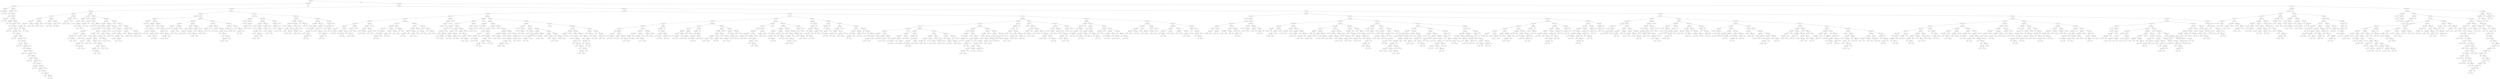 digraph {
0 [label="X[1] <= -9.0"];
1 [label="X[0] <= 200.5"];
2 [label="X[0] <= 15.5"];
3 [label="X[3] <= -9.0"];
4 [label="['0']"];
3 -> 4 [label=""];
5 [label="X[0] <= 14.5"];
6 [label="['0']"];
5 -> 6 [label=""];
7 [label="['2', '0']"];
5 -> 7 [label=""];
3 -> 5 [label=""];
2 -> 3 [label=""];
8 [label="X[3] <= 11.5"];
9 [label="X[0] <= 90.5"];
10 [label="['2', '0']"];
9 -> 10 [label=""];
11 [label="X[3] <= -7.5"];
12 [label="['2', '0']"];
11 -> 12 [label=""];
13 [label="X[3] <= -6.5"];
14 [label="X[0] <= 199.5"];
15 [label="['0']"];
14 -> 15 [label=""];
16 [label="['2', '0']"];
14 -> 16 [label=""];
13 -> 14 [label=""];
17 [label="X[0] <= 92.5"];
18 [label="X[3] <= 10.5"];
19 [label="['2', '0']"];
18 -> 19 [label=""];
20 [label="['0']"];
18 -> 20 [label=""];
17 -> 18 [label=""];
21 [label="X[3] <= 9.5"];
22 [label="X[0] <= 110.5"];
23 [label="['2', '0']"];
22 -> 23 [label=""];
24 [label="X[0] <= 112.5"];
25 [label="X[3] <= 8.5"];
26 [label="['2', '0']"];
25 -> 26 [label=""];
27 [label="['0']"];
25 -> 27 [label=""];
24 -> 25 [label=""];
28 [label="X[3] <= 7.5"];
29 [label="X[0] <= 128.5"];
30 [label="['2', '0']"];
29 -> 30 [label=""];
31 [label="X[0] <= 130.5"];
32 [label="X[3] <= 6.5"];
33 [label="['2', '0']"];
32 -> 33 [label=""];
34 [label="['0']"];
32 -> 34 [label=""];
31 -> 32 [label=""];
35 [label="X[3] <= 5.5"];
36 [label="X[0] <= 144.5"];
37 [label="['2', '0']"];
36 -> 37 [label=""];
38 [label="X[0] <= 146.5"];
39 [label="X[3] <= 4.5"];
40 [label="['2', '0']"];
39 -> 40 [label=""];
41 [label="['0']"];
39 -> 41 [label=""];
38 -> 39 [label=""];
42 [label="X[3] <= 3.5"];
43 [label="X[0] <= 158.5"];
44 [label="['2', '0']"];
43 -> 44 [label=""];
45 [label="X[0] <= 160.5"];
46 [label="X[3] <= 2.5"];
47 [label="['2', '0']"];
46 -> 47 [label=""];
48 [label="['0']"];
46 -> 48 [label=""];
45 -> 46 [label=""];
49 [label="X[3] <= 1.5"];
50 [label="X[0] <= 170.5"];
51 [label="['2', '0']"];
50 -> 51 [label=""];
52 [label="X[0] <= 172.5"];
53 [label="X[3] <= 0.5"];
54 [label="['2', '0']"];
53 -> 54 [label=""];
55 [label="['0']"];
53 -> 55 [label=""];
52 -> 53 [label=""];
56 [label="X[3] <= -0.5"];
57 [label="X[3] <= -5.5"];
58 [label="['2', '0']"];
57 -> 58 [label=""];
59 [label="X[3] <= -4.5"];
60 [label="X[0] <= 196.5"];
61 [label="['0']"];
60 -> 61 [label=""];
62 [label="['2', '0']"];
60 -> 62 [label=""];
59 -> 60 [label=""];
63 [label="X[0] <= 190.5"];
64 [label="X[3] <= -3.5"];
65 [label="['2', '0']"];
64 -> 65 [label=""];
66 [label="X[3] <= -2.5"];
67 [label="['0']"];
66 -> 67 [label=""];
68 [label="X[3] <= -1.5"];
69 [label="['2', '0']"];
68 -> 69 [label=""];
70 [label="X[0] <= 182.5"];
71 [label="['0']"];
70 -> 71 [label=""];
72 [label="['2', '0']"];
70 -> 72 [label=""];
68 -> 70 [label=""];
66 -> 68 [label=""];
64 -> 66 [label=""];
63 -> 64 [label=""];
73 [label="['2', '0']"];
63 -> 73 [label=""];
59 -> 63 [label=""];
57 -> 59 [label=""];
56 -> 57 [label=""];
74 [label="['2', '0']"];
56 -> 74 [label=""];
52 -> 56 [label=""];
50 -> 52 [label=""];
49 -> 50 [label=""];
75 [label="['2', '0']"];
49 -> 75 [label=""];
45 -> 49 [label=""];
43 -> 45 [label=""];
42 -> 43 [label=""];
76 [label="['2', '0']"];
42 -> 76 [label=""];
38 -> 42 [label=""];
36 -> 38 [label=""];
35 -> 36 [label=""];
77 [label="['2', '0']"];
35 -> 77 [label=""];
31 -> 35 [label=""];
29 -> 31 [label=""];
28 -> 29 [label=""];
78 [label="['2', '0']"];
28 -> 78 [label=""];
24 -> 28 [label=""];
22 -> 24 [label=""];
21 -> 22 [label=""];
79 [label="['2', '0']"];
21 -> 79 [label=""];
17 -> 21 [label=""];
13 -> 17 [label=""];
11 -> 13 [label=""];
9 -> 11 [label=""];
8 -> 9 [label=""];
80 [label="['2', '0']"];
8 -> 80 [label=""];
2 -> 8 [label=""];
1 -> 2 [label=""];
81 [label="['0']"];
1 -> 81 [label=""];
0 -> 1 [label="True"];
82 [label="X[0] <= 186.5"];
83 [label="X[1] <= -5.0"];
84 [label="X[0] <= 156.5"];
85 [label="X[0] <= 23.5"];
86 [label="X[3] <= -5.0"];
87 [label="X[1] <= -7.0"];
88 [label="X[0] <= 19.5"];
89 [label="X[3] <= -7.0"];
90 [label="X[0] <= 16.5"];
91 [label="X[0] <= 15.5"];
92 [label="['-2']"];
91 -> 92 [label=""];
93 [label="X[3] <= -9.0"];
94 [label="['-2']"];
93 -> 94 [label=""];
95 [label="['0', '-2']"];
93 -> 95 [label=""];
91 -> 93 [label=""];
90 -> 91 [label=""];
96 [label="['0', '-2']"];
90 -> 96 [label=""];
89 -> 90 [label=""];
97 [label="X[0] <= 16.5"];
98 [label="['0', '-2']"];
97 -> 98 [label=""];
99 [label="['2', '0', '-2']"];
97 -> 99 [label=""];
89 -> 97 [label=""];
88 -> 89 [label=""];
100 [label="X[0] <= 20.5"];
101 [label="X[3] <= -9.0"];
102 [label="['0', '-2']"];
101 -> 102 [label=""];
103 [label="['2', '0', '-2']"];
101 -> 103 [label=""];
100 -> 101 [label=""];
104 [label="['2', '0', '-2']"];
100 -> 104 [label=""];
88 -> 100 [label=""];
87 -> 88 [label=""];
105 [label="X[0] <= 20.5"];
106 [label="X[3] <= -7.0"];
107 [label="['-2']"];
106 -> 107 [label=""];
108 [label="X[0] <= 17.5"];
109 [label="['-2']"];
108 -> 109 [label=""];
110 [label="['0', '-2']"];
108 -> 110 [label=""];
106 -> 108 [label=""];
105 -> 106 [label=""];
111 [label="X[3] <= -9.0"];
112 [label="X[0] <= 21.5"];
113 [label="['-2']"];
112 -> 113 [label=""];
114 [label="['0', '-2']"];
112 -> 114 [label=""];
111 -> 112 [label=""];
115 [label="['0', '-2']"];
111 -> 115 [label=""];
105 -> 111 [label=""];
87 -> 105 [label=""];
86 -> 87 [label=""];
116 [label="X[0] <= 18.5"];
117 [label="X[3] <= -3.0"];
118 [label="X[1] <= -7.0"];
119 [label="['2', '0', '-2']"];
118 -> 119 [label=""];
120 [label="['0', '-2']"];
118 -> 120 [label=""];
117 -> 118 [label=""];
121 [label="['2', '0', '-2']"];
117 -> 121 [label=""];
116 -> 117 [label=""];
122 [label="['2', '0', '-2']"];
116 -> 122 [label=""];
86 -> 116 [label=""];
85 -> 86 [label=""];
123 [label="X[3] <= 4.5"];
124 [label="X[0] <= 27.5"];
125 [label="X[3] <= -7.0"];
126 [label="X[1] <= -7.0"];
127 [label="['2', '0', '-2']"];
126 -> 127 [label=""];
128 [label="X[0] <= 26.5"];
129 [label="['0', '-2']"];
128 -> 129 [label=""];
130 [label="X[3] <= -9.0"];
131 [label="['0', '-2']"];
130 -> 131 [label=""];
132 [label="['2', '0', '-2']"];
130 -> 132 [label=""];
128 -> 130 [label=""];
126 -> 128 [label=""];
125 -> 126 [label=""];
133 [label="['2', '0', '-2']"];
125 -> 133 [label=""];
124 -> 125 [label=""];
134 [label="['2', '0', '-2']"];
124 -> 134 [label=""];
123 -> 124 [label=""];
135 [label="X[3] <= 5.5"];
136 [label="X[0] <= 151.5"];
137 [label="X[1] <= -7.0"];
138 [label="X[0] <= 147.5"];
139 [label="['-2']"];
138 -> 139 [label=""];
140 [label="['0', '-2']"];
138 -> 140 [label=""];
137 -> 138 [label=""];
141 [label="['-2']"];
137 -> 141 [label=""];
136 -> 137 [label=""];
142 [label="X[1] <= -7.0"];
143 [label="['2', '0', '-2']"];
142 -> 143 [label=""];
144 [label="X[0] <= 152.5"];
145 [label="['-2']"];
144 -> 145 [label=""];
146 [label="['0', '-2']"];
144 -> 146 [label=""];
142 -> 144 [label=""];
136 -> 142 [label=""];
135 -> 136 [label=""];
147 [label="X[0] <= 150.5"];
148 [label="X[3] <= 11.5"];
149 [label="X[0] <= 91.5"];
150 [label="['2', '0', '-2']"];
149 -> 150 [label=""];
151 [label="X[3] <= 6.5"];
152 [label="['2', '0', '-2']"];
151 -> 152 [label=""];
153 [label="X[3] <= 7.5"];
154 [label="X[0] <= 136.5"];
155 [label="X[1] <= -7.0"];
156 [label="X[0] <= 131.5"];
157 [label="['-2']"];
156 -> 157 [label=""];
158 [label="X[0] <= 135.5"];
159 [label="['0', '-2']"];
158 -> 159 [label=""];
160 [label="['2', '0', '-2']"];
158 -> 160 [label=""];
156 -> 158 [label=""];
155 -> 156 [label=""];
161 [label="['-2']"];
155 -> 161 [label=""];
154 -> 155 [label=""];
162 [label="X[0] <= 142.5"];
163 [label="X[1] <= -7.0"];
164 [label="['2', '0', '-2']"];
163 -> 164 [label=""];
165 [label="['0', '-2']"];
163 -> 165 [label=""];
162 -> 163 [label=""];
166 [label="['2', '0', '-2']"];
162 -> 166 [label=""];
154 -> 162 [label=""];
153 -> 154 [label=""];
167 [label="X[0] <= 124.5"];
168 [label="X[3] <= 8.5"];
169 [label="['2', '0', '-2']"];
168 -> 169 [label=""];
170 [label="X[3] <= 9.5"];
171 [label="X[0] <= 118.5"];
172 [label="X[1] <= -7.0"];
173 [label="X[0] <= 113.5"];
174 [label="['-2']"];
173 -> 174 [label=""];
175 [label="X[0] <= 117.5"];
176 [label="['0', '-2']"];
175 -> 176 [label=""];
177 [label="['2', '0', '-2']"];
175 -> 177 [label=""];
173 -> 175 [label=""];
172 -> 173 [label=""];
178 [label="['-2']"];
172 -> 178 [label=""];
171 -> 172 [label=""];
179 [label="X[1] <= -7.0"];
180 [label="['2', '0', '-2']"];
179 -> 180 [label=""];
181 [label="['0', '-2']"];
179 -> 181 [label=""];
171 -> 179 [label=""];
170 -> 171 [label=""];
182 [label="X[0] <= 104.5"];
183 [label="X[3] <= 10.5"];
184 [label="['2', '0', '-2']"];
183 -> 184 [label=""];
185 [label="X[0] <= 98.5"];
186 [label="X[1] <= -7.0"];
187 [label="X[0] <= 93.5"];
188 [label="['-2']"];
187 -> 188 [label=""];
189 [label="X[0] <= 97.5"];
190 [label="['0', '-2']"];
189 -> 190 [label=""];
191 [label="['2', '0', '-2']"];
189 -> 191 [label=""];
187 -> 189 [label=""];
186 -> 187 [label=""];
192 [label="['-2']"];
186 -> 192 [label=""];
185 -> 186 [label=""];
193 [label="X[1] <= -7.0"];
194 [label="['2', '0', '-2']"];
193 -> 194 [label=""];
195 [label="['0', '-2']"];
193 -> 195 [label=""];
185 -> 193 [label=""];
183 -> 185 [label=""];
182 -> 183 [label=""];
196 [label="['2', '0', '-2']"];
182 -> 196 [label=""];
170 -> 182 [label=""];
168 -> 170 [label=""];
167 -> 168 [label=""];
197 [label="['2', '0', '-2']"];
167 -> 197 [label=""];
153 -> 167 [label=""];
151 -> 153 [label=""];
149 -> 151 [label=""];
148 -> 149 [label=""];
198 [label="X[0] <= 82.5"];
199 [label="X[3] <= 12.5"];
200 [label="['2', '0', '-2']"];
199 -> 200 [label=""];
201 [label="X[3] <= 13.5"];
202 [label="X[0] <= 76.5"];
203 [label="X[1] <= -7.0"];
204 [label="X[0] <= 71.5"];
205 [label="['-2']"];
204 -> 205 [label=""];
206 [label="X[0] <= 75.5"];
207 [label="['0', '-2']"];
206 -> 207 [label=""];
208 [label="['2', '0', '-2']"];
206 -> 208 [label=""];
204 -> 206 [label=""];
203 -> 204 [label=""];
209 [label="['-2']"];
203 -> 209 [label=""];
202 -> 203 [label=""];
210 [label="X[1] <= -7.0"];
211 [label="['2', '0', '-2']"];
210 -> 211 [label=""];
212 [label="['0', '-2']"];
210 -> 212 [label=""];
202 -> 210 [label=""];
201 -> 202 [label=""];
213 [label="['2', '0', '-2']"];
201 -> 213 [label=""];
199 -> 201 [label=""];
198 -> 199 [label=""];
214 [label="X[0] <= 148.5"];
215 [label="['2', '0', '-2']"];
214 -> 215 [label=""];
216 [label="X[3] <= 18.5"];
217 [label="['2', '0', '-2']"];
216 -> 217 [label=""];
218 [label="X[1] <= -7.0"];
219 [label="['2', '0', '-2']"];
218 -> 219 [label=""];
220 [label="X[3] <= 20.5"];
221 [label="X[0] <= 149.5"];
222 [label="['2', '0', '-2']"];
221 -> 222 [label=""];
223 [label="X[3] <= 19.5"];
224 [label="['0', '-2']"];
223 -> 224 [label=""];
225 [label="['2', '0', '-2']"];
223 -> 225 [label=""];
221 -> 223 [label=""];
220 -> 221 [label=""];
226 [label="['0', '-2']"];
220 -> 226 [label=""];
218 -> 220 [label=""];
216 -> 218 [label=""];
214 -> 216 [label=""];
198 -> 214 [label=""];
148 -> 198 [label=""];
147 -> 148 [label=""];
227 [label="X[3] <= 15.5"];
228 [label="['2', '0', '-2']"];
227 -> 228 [label=""];
229 [label="X[1] <= -7.0"];
230 [label="['2', '0', '-2']"];
229 -> 230 [label=""];
231 [label="X[3] <= 18.5"];
232 [label="X[0] <= 152.5"];
233 [label="X[3] <= 17.5"];
234 [label="['2', '0', '-2']"];
233 -> 234 [label=""];
235 [label="X[0] <= 151.5"];
236 [label="['2', '0', '-2']"];
235 -> 236 [label=""];
237 [label="['0', '-2']"];
235 -> 237 [label=""];
233 -> 235 [label=""];
232 -> 233 [label=""];
238 [label="X[3] <= 16.5"];
239 [label="X[0] <= 154.5"];
240 [label="['2', '0', '-2']"];
239 -> 240 [label=""];
241 [label="['0', '-2']"];
239 -> 241 [label=""];
238 -> 239 [label=""];
242 [label="['0', '-2']"];
238 -> 242 [label=""];
232 -> 238 [label=""];
231 -> 232 [label=""];
243 [label="['0', '-2']"];
231 -> 243 [label=""];
229 -> 231 [label=""];
227 -> 229 [label=""];
147 -> 227 [label=""];
135 -> 147 [label=""];
123 -> 135 [label=""];
85 -> 123 [label=""];
84 -> 85 [label=""];
244 [label="X[3] <= 9.5"];
245 [label="X[3] <= -1.5"];
246 [label="['2', '0', '-2']"];
245 -> 246 [label=""];
247 [label="X[1] <= -7.0"];
248 [label="X[3] <= -0.5"];
249 [label="X[0] <= 183.5"];
250 [label="['-2']"];
249 -> 250 [label=""];
251 [label="['0', '-2']"];
249 -> 251 [label=""];
248 -> 249 [label=""];
252 [label="X[3] <= 3.5"];
253 [label="X[0] <= 177.5"];
254 [label="X[3] <= 0.5"];
255 [label="['2', '0', '-2']"];
254 -> 255 [label=""];
256 [label="X[3] <= 1.5"];
257 [label="X[0] <= 173.5"];
258 [label="['-2']"];
257 -> 258 [label=""];
259 [label="['0', '-2']"];
257 -> 259 [label=""];
256 -> 257 [label=""];
260 [label="X[0] <= 165.5"];
261 [label="X[3] <= 2.5"];
262 [label="['2', '0', '-2']"];
261 -> 262 [label=""];
263 [label="X[0] <= 161.5"];
264 [label="['-2']"];
263 -> 264 [label=""];
265 [label="['0', '-2']"];
263 -> 265 [label=""];
261 -> 263 [label=""];
260 -> 261 [label=""];
266 [label="['2', '0', '-2']"];
260 -> 266 [label=""];
256 -> 260 [label=""];
254 -> 256 [label=""];
253 -> 254 [label=""];
267 [label="['2', '0', '-2']"];
253 -> 267 [label=""];
252 -> 253 [label=""];
268 [label="X[0] <= 183.5"];
269 [label="['2', '0', '-2']"];
268 -> 269 [label=""];
270 [label="X[3] <= 6.5"];
271 [label="['2', '0', '-2']"];
270 -> 271 [label=""];
272 [label="X[0] <= 185.5"];
273 [label="X[3] <= 7.5"];
274 [label="['2', '0', '-2']"];
273 -> 274 [label=""];
275 [label="X[3] <= 8.5"];
276 [label="X[0] <= 184.5"];
277 [label="['2', '0', '-2']"];
276 -> 277 [label=""];
278 [label="['0', '-2']"];
276 -> 278 [label=""];
275 -> 276 [label=""];
279 [label="['0', '-2']"];
275 -> 279 [label=""];
273 -> 275 [label=""];
272 -> 273 [label=""];
280 [label="['0', '-2']"];
272 -> 280 [label=""];
270 -> 272 [label=""];
268 -> 270 [label=""];
252 -> 268 [label=""];
248 -> 252 [label=""];
247 -> 248 [label=""];
281 [label="X[0] <= 174.5"];
282 [label="X[0] <= 166.5"];
283 [label="X[3] <= 3.5"];
284 [label="X[3] <= 2.5"];
285 [label="['2', '0', '-2']"];
284 -> 285 [label=""];
286 [label="['-2']"];
284 -> 286 [label=""];
283 -> 284 [label=""];
287 [label="X[0] <= 158.5"];
288 [label="X[3] <= 5.5"];
289 [label="X[3] <= 4.5"];
290 [label="['2', '0', '-2']"];
289 -> 290 [label=""];
291 [label="['0', '-2']"];
289 -> 291 [label=""];
288 -> 289 [label=""];
292 [label="['2', '0', '-2']"];
288 -> 292 [label=""];
287 -> 288 [label=""];
293 [label="['2', '0', '-2']"];
287 -> 293 [label=""];
283 -> 287 [label=""];
282 -> 283 [label=""];
294 [label="X[3] <= 7.5"];
295 [label="X[3] <= 2.5"];
296 [label="['2', '0', '-2']"];
295 -> 296 [label=""];
297 [label="X[3] <= 3.5"];
298 [label="X[0] <= 172.5"];
299 [label="['0', '-2']"];
298 -> 299 [label=""];
300 [label="['2', '0', '-2']"];
298 -> 300 [label=""];
297 -> 298 [label=""];
301 [label="X[0] <= 172.5"];
302 [label="['2', '0', '-2']"];
301 -> 302 [label=""];
303 [label="X[3] <= 6.5"];
304 [label="['2', '0', '-2']"];
303 -> 304 [label=""];
305 [label="['0', '-2']"];
303 -> 305 [label=""];
301 -> 303 [label=""];
297 -> 301 [label=""];
295 -> 297 [label=""];
294 -> 295 [label=""];
306 [label="X[0] <= 170.5"];
307 [label="X[3] <= 8.5"];
308 [label="['2', '0', '-2']"];
307 -> 308 [label=""];
309 [label="X[0] <= 168.5"];
310 [label="['2', '0', '-2']"];
309 -> 310 [label=""];
311 [label="['0', '-2']"];
309 -> 311 [label=""];
307 -> 309 [label=""];
306 -> 307 [label=""];
312 [label="['0', '-2']"];
306 -> 312 [label=""];
294 -> 306 [label=""];
282 -> 294 [label=""];
281 -> 282 [label=""];
313 [label="X[3] <= 4.5"];
314 [label="X[0] <= 178.5"];
315 [label="X[3] <= 1.5"];
316 [label="X[3] <= 0.5"];
317 [label="['2', '0', '-2']"];
316 -> 317 [label=""];
318 [label="['-2']"];
316 -> 318 [label=""];
315 -> 316 [label=""];
319 [label="['2', '0', '-2']"];
315 -> 319 [label=""];
314 -> 315 [label=""];
320 [label="X[3] <= 0.5"];
321 [label="X[3] <= -0.5"];
322 [label="['-2']"];
321 -> 322 [label=""];
323 [label="['2', '0', '-2']"];
321 -> 323 [label=""];
320 -> 321 [label=""];
324 [label="X[0] <= 182.5"];
325 [label="X[3] <= 1.5"];
326 [label="['0', '-2']"];
325 -> 326 [label=""];
327 [label="X[3] <= 2.5"];
328 [label="['2', '0', '-2']"];
327 -> 328 [label=""];
329 [label="X[3] <= 3.5"];
330 [label="X[0] <= 180.5"];
331 [label="['2', '0', '-2']"];
330 -> 331 [label=""];
332 [label="['0', '-2']"];
330 -> 332 [label=""];
329 -> 330 [label=""];
333 [label="['0', '-2']"];
329 -> 333 [label=""];
327 -> 329 [label=""];
325 -> 327 [label=""];
324 -> 325 [label=""];
334 [label="['0', '-2']"];
324 -> 334 [label=""];
320 -> 324 [label=""];
314 -> 320 [label=""];
313 -> 314 [label=""];
335 [label="X[0] <= 184.5"];
336 [label="X[0] <= 176.5"];
337 [label="X[3] <= 5.5"];
338 [label="['2', '0', '-2']"];
337 -> 338 [label=""];
339 [label="['0', '-2']"];
337 -> 339 [label=""];
336 -> 337 [label=""];
340 [label="['0', '-2']"];
336 -> 340 [label=""];
335 -> 336 [label=""];
341 [label="X[3] <= 7.5"];
342 [label="['0', '-2']"];
341 -> 342 [label=""];
343 [label="X[0] <= 185.5"];
344 [label="X[3] <= 8.5"];
345 [label="['0', '-2']"];
344 -> 345 [label=""];
346 [label="['-2']"];
344 -> 346 [label=""];
343 -> 344 [label=""];
347 [label="['-2']"];
343 -> 347 [label=""];
341 -> 343 [label=""];
335 -> 341 [label=""];
313 -> 335 [label=""];
281 -> 313 [label=""];
247 -> 281 [label=""];
245 -> 247 [label=""];
244 -> 245 [label=""];
348 [label="X[1] <= -7.0"];
349 [label="X[0] <= 174.5"];
350 [label="X[0] <= 172.5"];
351 [label="['2', '0', '-2']"];
350 -> 351 [label=""];
352 [label="X[3] <= 18.5"];
353 [label="['2', '0', '-2']"];
352 -> 353 [label=""];
354 [label="X[0] <= 173.5"];
355 [label="X[3] <= 20.5"];
356 [label="['2', '0', '-2']"];
355 -> 356 [label=""];
357 [label="['0', '-2']"];
355 -> 357 [label=""];
354 -> 355 [label=""];
358 [label="['0', '-2']"];
354 -> 358 [label=""];
352 -> 354 [label=""];
350 -> 352 [label=""];
349 -> 350 [label=""];
359 [label="X[0] <= 180.5"];
360 [label="X[3] <= 15.5"];
361 [label="X[3] <= 12.5"];
362 [label="['2', '0', '-2']"];
361 -> 362 [label=""];
363 [label="X[0] <= 177.5"];
364 [label="['2', '0', '-2']"];
363 -> 364 [label=""];
365 [label="X[3] <= 14.5"];
366 [label="X[0] <= 178.5"];
367 [label="['2', '0', '-2']"];
366 -> 367 [label=""];
368 [label="X[0] <= 179.5"];
369 [label="X[3] <= 13.5"];
370 [label="['2', '0', '-2']"];
369 -> 370 [label=""];
371 [label="['0', '-2']"];
369 -> 371 [label=""];
368 -> 369 [label=""];
372 [label="['0', '-2']"];
368 -> 372 [label=""];
366 -> 368 [label=""];
365 -> 366 [label=""];
373 [label="['0', '-2']"];
365 -> 373 [label=""];
363 -> 365 [label=""];
361 -> 363 [label=""];
360 -> 361 [label=""];
374 [label="X[0] <= 176.5"];
375 [label="X[3] <= 17.5"];
376 [label="X[0] <= 175.5"];
377 [label="['2', '0', '-2']"];
376 -> 377 [label=""];
378 [label="X[3] <= 16.5"];
379 [label="['2', '0', '-2']"];
378 -> 379 [label=""];
380 [label="['0', '-2']"];
378 -> 380 [label=""];
376 -> 378 [label=""];
375 -> 376 [label=""];
381 [label="['0', '-2']"];
375 -> 381 [label=""];
374 -> 375 [label=""];
382 [label="['0', '-2']"];
374 -> 382 [label=""];
360 -> 374 [label=""];
359 -> 360 [label=""];
383 [label="X[3] <= 11.5"];
384 [label="X[0] <= 182.5"];
385 [label="X[3] <= 10.5"];
386 [label="['2', '0', '-2']"];
385 -> 386 [label=""];
387 [label="X[0] <= 181.5"];
388 [label="['2', '0', '-2']"];
387 -> 388 [label=""];
389 [label="['0', '-2']"];
387 -> 389 [label=""];
385 -> 387 [label=""];
384 -> 385 [label=""];
390 [label="['0', '-2']"];
384 -> 390 [label=""];
383 -> 384 [label=""];
391 [label="['0', '-2']"];
383 -> 391 [label=""];
359 -> 383 [label=""];
349 -> 359 [label=""];
348 -> 349 [label=""];
392 [label="X[0] <= 174.5"];
393 [label="X[3] <= 14.5"];
394 [label="X[0] <= 164.5"];
395 [label="X[3] <= 11.5"];
396 [label="['2', '0', '-2']"];
395 -> 396 [label=""];
397 [label="X[0] <= 160.5"];
398 [label="X[3] <= 13.5"];
399 [label="['2', '0', '-2']"];
398 -> 399 [label=""];
400 [label="X[0] <= 158.5"];
401 [label="['2', '0', '-2']"];
400 -> 401 [label=""];
402 [label="['0', '-2']"];
400 -> 402 [label=""];
398 -> 400 [label=""];
397 -> 398 [label=""];
403 [label="X[3] <= 12.5"];
404 [label="X[0] <= 162.5"];
405 [label="['2', '0', '-2']"];
404 -> 405 [label=""];
406 [label="['0', '-2']"];
404 -> 406 [label=""];
403 -> 404 [label=""];
407 [label="['0', '-2']"];
403 -> 407 [label=""];
397 -> 403 [label=""];
395 -> 397 [label=""];
394 -> 395 [label=""];
408 [label="X[0] <= 166.5"];
409 [label="X[3] <= 10.5"];
410 [label="['2', '0', '-2']"];
409 -> 410 [label=""];
411 [label="['0', '-2']"];
409 -> 411 [label=""];
408 -> 409 [label=""];
412 [label="['0', '-2']"];
408 -> 412 [label=""];
394 -> 408 [label=""];
393 -> 394 [label=""];
413 [label="X[0] <= 173.5"];
414 [label="['0', '-2']"];
413 -> 414 [label=""];
415 [label="X[3] <= 20.5"];
416 [label="['0', '-2']"];
415 -> 416 [label=""];
417 [label="['-2']"];
415 -> 417 [label=""];
413 -> 415 [label=""];
393 -> 413 [label=""];
392 -> 393 [label=""];
418 [label="X[0] <= 181.5"];
419 [label="X[3] <= 15.5"];
420 [label="X[0] <= 178.5"];
421 [label="['0', '-2']"];
420 -> 421 [label=""];
422 [label="X[3] <= 12.5"];
423 [label="['0', '-2']"];
422 -> 423 [label=""];
424 [label="X[0] <= 180.5"];
425 [label="X[3] <= 13.5"];
426 [label="['0', '-2']"];
425 -> 426 [label=""];
427 [label="X[3] <= 14.5"];
428 [label="X[0] <= 179.5"];
429 [label="['0', '-2']"];
428 -> 429 [label=""];
430 [label="['-2']"];
428 -> 430 [label=""];
427 -> 428 [label=""];
431 [label="['-2']"];
427 -> 431 [label=""];
425 -> 427 [label=""];
424 -> 425 [label=""];
432 [label="['-2']"];
424 -> 432 [label=""];
422 -> 424 [label=""];
420 -> 422 [label=""];
419 -> 420 [label=""];
433 [label="X[0] <= 177.5"];
434 [label="X[3] <= 18.5"];
435 [label="X[3] <= 16.5"];
436 [label="['0', '-2']"];
435 -> 436 [label=""];
437 [label="X[0] <= 175.5"];
438 [label="['0', '-2']"];
437 -> 438 [label=""];
439 [label="X[0] <= 176.5"];
440 [label="X[3] <= 17.5"];
441 [label="['0', '-2']"];
440 -> 441 [label=""];
442 [label="['-2']"];
440 -> 442 [label=""];
439 -> 440 [label=""];
443 [label="['-2']"];
439 -> 443 [label=""];
437 -> 439 [label=""];
435 -> 437 [label=""];
434 -> 435 [label=""];
444 [label="['-2']"];
434 -> 444 [label=""];
433 -> 434 [label=""];
445 [label="['-2']"];
433 -> 445 [label=""];
419 -> 433 [label=""];
418 -> 419 [label=""];
446 [label="X[3] <= 11.5"];
447 [label="X[0] <= 183.5"];
448 [label="X[0] <= 182.5"];
449 [label="['0', '-2']"];
448 -> 449 [label=""];
450 [label="X[3] <= 10.5"];
451 [label="['0', '-2']"];
450 -> 451 [label=""];
452 [label="['-2']"];
450 -> 452 [label=""];
448 -> 450 [label=""];
447 -> 448 [label=""];
453 [label="['-2']"];
447 -> 453 [label=""];
446 -> 447 [label=""];
454 [label="['-2']"];
446 -> 454 [label=""];
418 -> 446 [label=""];
392 -> 418 [label=""];
348 -> 392 [label=""];
244 -> 348 [label=""];
84 -> 244 [label=""];
83 -> 84 [label=""];
455 [label="X[0] <= 112.5"];
456 [label="X[1] <= 1.0"];
457 [label="X[0] <= 43.5"];
458 [label="X[3] <= 1.0"];
459 [label="X[1] <= -3.0"];
460 [label="X[0] <= 28.5"];
461 [label="X[3] <= -3.0"];
462 [label="X[3] <= -7.0"];
463 [label="X[0] <= 27.5"];
464 [label="['-2']"];
463 -> 464 [label=""];
465 [label="X[3] <= -9.0"];
466 [label="['-2']"];
465 -> 466 [label=""];
467 [label="['0', '-2']"];
465 -> 467 [label=""];
463 -> 465 [label=""];
462 -> 463 [label=""];
468 [label="X[0] <= 24.5"];
469 [label="X[3] <= -5.0"];
470 [label="['-2']"];
469 -> 470 [label=""];
471 [label="X[0] <= 19.5"];
472 [label="['-2']"];
471 -> 472 [label=""];
473 [label="['0', '-2']"];
471 -> 473 [label=""];
469 -> 471 [label=""];
468 -> 469 [label=""];
474 [label="X[0] <= 27.5"];
475 [label="['0', '-2']"];
474 -> 475 [label=""];
476 [label="X[3] <= -5.0"];
477 [label="['0', '-2']"];
476 -> 477 [label=""];
478 [label="['2', '0', '-2']"];
476 -> 478 [label=""];
474 -> 476 [label=""];
468 -> 474 [label=""];
462 -> 468 [label=""];
461 -> 462 [label=""];
479 [label="X[0] <= 20.5"];
480 [label="X[3] <= -1.0"];
481 [label="['0', '-2']"];
480 -> 481 [label=""];
482 [label="['2', '0', '-2']"];
480 -> 482 [label=""];
479 -> 480 [label=""];
483 [label="['2', '0', '-2']"];
479 -> 483 [label=""];
461 -> 479 [label=""];
460 -> 461 [label=""];
484 [label="X[3] <= -5.0"];
485 [label="X[0] <= 35.5"];
486 [label="X[3] <= -7.0"];
487 [label="['0', '-2']"];
486 -> 487 [label=""];
488 [label="X[0] <= 32.5"];
489 [label="['0', '-2']"];
488 -> 489 [label=""];
490 [label="['2', '0', '-2']"];
488 -> 490 [label=""];
486 -> 488 [label=""];
485 -> 486 [label=""];
491 [label="X[0] <= 36.5"];
492 [label="X[3] <= -9.0"];
493 [label="['0', '-2']"];
492 -> 493 [label=""];
494 [label="['2', '0', '-2']"];
492 -> 494 [label=""];
491 -> 492 [label=""];
495 [label="['2', '0', '-2']"];
491 -> 495 [label=""];
485 -> 491 [label=""];
484 -> 485 [label=""];
496 [label="['2', '0', '-2']"];
484 -> 496 [label=""];
460 -> 484 [label=""];
459 -> 460 [label=""];
497 [label="X[3] <= -3.0"];
498 [label="X[1] <= -1.0"];
499 [label="X[0] <= 36.5"];
500 [label="X[3] <= -7.0"];
501 [label="['-2']"];
500 -> 501 [label=""];
502 [label="X[0] <= 28.5"];
503 [label="['-2']"];
502 -> 503 [label=""];
504 [label="X[3] <= -5.0"];
505 [label="X[0] <= 33.5"];
506 [label="['-2']"];
505 -> 506 [label=""];
507 [label="['0', '-2']"];
505 -> 507 [label=""];
504 -> 505 [label=""];
508 [label="['0', '-2']"];
504 -> 508 [label=""];
502 -> 504 [label=""];
500 -> 502 [label=""];
499 -> 500 [label=""];
509 [label="X[3] <= -5.0"];
510 [label="X[0] <= 37.5"];
511 [label="X[3] <= -9.0"];
512 [label="['-2']"];
511 -> 512 [label=""];
513 [label="['0', '-2']"];
511 -> 513 [label=""];
510 -> 511 [label=""];
514 [label="['0', '-2']"];
510 -> 514 [label=""];
509 -> 510 [label=""];
515 [label="X[0] <= 38.5"];
516 [label="['0', '-2']"];
515 -> 516 [label=""];
517 [label="['2', '0', '-2']"];
515 -> 517 [label=""];
509 -> 515 [label=""];
499 -> 509 [label=""];
498 -> 499 [label=""];
518 [label="X[3] <= -5.0"];
519 [label="['-2']"];
518 -> 519 [label=""];
520 [label="X[0] <= 39.5"];
521 [label="['-2']"];
520 -> 521 [label=""];
522 [label="['0', '-2']"];
520 -> 522 [label=""];
518 -> 520 [label=""];
498 -> 518 [label=""];
497 -> 498 [label=""];
523 [label="X[0] <= 32.5"];
524 [label="X[1] <= -1.0"];
525 [label="X[0] <= 22.5"];
526 [label="X[3] <= -1.0"];
527 [label="X[0] <= 21.5"];
528 [label="['-2']"];
527 -> 528 [label=""];
529 [label="['0', '-2']"];
527 -> 529 [label=""];
526 -> 527 [label=""];
530 [label="['0', '-2']"];
526 -> 530 [label=""];
525 -> 526 [label=""];
531 [label="X[3] <= -1.0"];
532 [label="X[0] <= 31.5"];
533 [label="['0', '-2']"];
532 -> 533 [label=""];
534 [label="['2', '0', '-2']"];
532 -> 534 [label=""];
531 -> 532 [label=""];
535 [label="['2', '0', '-2']"];
531 -> 535 [label=""];
525 -> 531 [label=""];
524 -> 525 [label=""];
536 [label="X[3] <= -1.0"];
537 [label="['-2']"];
536 -> 537 [label=""];
538 [label="X[0] <= 23.5"];
539 [label="['-2']"];
538 -> 539 [label=""];
540 [label="['0', '-2']"];
538 -> 540 [label=""];
536 -> 538 [label=""];
524 -> 536 [label=""];
523 -> 524 [label=""];
541 [label="X[1] <= -1.0"];
542 [label="['2', '0', '-2']"];
541 -> 542 [label=""];
543 [label="X[3] <= -1.0"];
544 [label="['0', '-2']"];
543 -> 544 [label=""];
545 [label="X[0] <= 35.5"];
546 [label="['0', '-2']"];
545 -> 546 [label=""];
547 [label="['2', '0', '-2']"];
545 -> 547 [label=""];
543 -> 545 [label=""];
541 -> 543 [label=""];
523 -> 541 [label=""];
497 -> 523 [label=""];
459 -> 497 [label=""];
458 -> 459 [label=""];
548 [label="X[0] <= 24.5"];
549 [label="X[3] <= 3.0"];
550 [label="X[1] <= -1.0"];
551 [label="['2', '0', '-2']"];
550 -> 551 [label=""];
552 [label="['0', '-2']"];
550 -> 552 [label=""];
549 -> 550 [label=""];
553 [label="['2', '0', '-2']"];
549 -> 553 [label=""];
548 -> 549 [label=""];
554 [label="['2', '0', '-2']"];
548 -> 554 [label=""];
458 -> 548 [label=""];
457 -> 458 [label=""];
555 [label="X[3] <= 10.5"];
556 [label="X[0] <= 60.5"];
557 [label="X[3] <= -3.0"];
558 [label="X[1] <= -1.0"];
559 [label="X[0] <= 47.5"];
560 [label="X[3] <= -7.0"];
561 [label="X[1] <= -3.0"];
562 [label="['2', '0', '-2']"];
561 -> 562 [label=""];
563 [label="X[0] <= 46.5"];
564 [label="['0', '-2']"];
563 -> 564 [label=""];
565 [label="X[3] <= -9.0"];
566 [label="['0', '-2']"];
565 -> 566 [label=""];
567 [label="['2', '0', '-2']"];
565 -> 567 [label=""];
563 -> 565 [label=""];
561 -> 563 [label=""];
560 -> 561 [label=""];
568 [label="['2', '0', '-2']"];
560 -> 568 [label=""];
559 -> 560 [label=""];
569 [label="['2', '0', '-2']"];
559 -> 569 [label=""];
558 -> 559 [label=""];
570 [label="X[0] <= 51.5"];
571 [label="X[0] <= 48.5"];
572 [label="X[3] <= -7.0"];
573 [label="X[0] <= 47.5"];
574 [label="['-2']"];
573 -> 574 [label=""];
575 [label="X[3] <= -9.0"];
576 [label="['-2']"];
575 -> 576 [label=""];
577 [label="['0', '-2']"];
575 -> 577 [label=""];
573 -> 575 [label=""];
572 -> 573 [label=""];
578 [label="X[0] <= 44.5"];
579 [label="X[3] <= -5.0"];
580 [label="['-2']"];
579 -> 580 [label=""];
581 [label="['0', '-2']"];
579 -> 581 [label=""];
578 -> 579 [label=""];
582 [label="['0', '-2']"];
578 -> 582 [label=""];
572 -> 578 [label=""];
571 -> 572 [label=""];
583 [label="['0', '-2']"];
571 -> 583 [label=""];
570 -> 571 [label=""];
584 [label="X[3] <= -5.0"];
585 [label="X[0] <= 56.5"];
586 [label="['0', '-2']"];
585 -> 586 [label=""];
587 [label="X[3] <= -7.0"];
588 [label="X[0] <= 59.5"];
589 [label="['0', '-2']"];
588 -> 589 [label=""];
590 [label="X[3] <= -9.0"];
591 [label="['0', '-2']"];
590 -> 591 [label=""];
592 [label="['2', '0', '-2']"];
590 -> 592 [label=""];
588 -> 590 [label=""];
587 -> 588 [label=""];
593 [label="['2', '0', '-2']"];
587 -> 593 [label=""];
585 -> 587 [label=""];
584 -> 585 [label=""];
594 [label="['2', '0', '-2']"];
584 -> 594 [label=""];
570 -> 584 [label=""];
558 -> 570 [label=""];
557 -> 558 [label=""];
595 [label="X[0] <= 44.5"];
596 [label="X[3] <= -1.0"];
597 [label="X[1] <= -1.0"];
598 [label="['2', '0', '-2']"];
597 -> 598 [label=""];
599 [label="['0', '-2']"];
597 -> 599 [label=""];
596 -> 597 [label=""];
600 [label="['2', '0', '-2']"];
596 -> 600 [label=""];
595 -> 596 [label=""];
601 [label="['2', '0', '-2']"];
595 -> 601 [label=""];
557 -> 595 [label=""];
556 -> 557 [label=""];
602 [label="['2', '0', '-2']"];
556 -> 602 [label=""];
555 -> 556 [label=""];
603 [label="X[1] <= -1.0"];
604 [label="X[3] <= 11.5"];
605 [label="X[0] <= 105.5"];
606 [label="['-2']"];
605 -> 606 [label=""];
607 [label="X[1] <= -3.0"];
608 [label="['0', '-2']"];
607 -> 608 [label=""];
609 [label="['-2']"];
607 -> 609 [label=""];
605 -> 607 [label=""];
604 -> 605 [label=""];
610 [label="X[0] <= 92.5"];
611 [label="X[3] <= 15.5"];
612 [label="X[3] <= 12.5"];
613 [label="['2', '0', '-2']"];
612 -> 613 [label=""];
614 [label="X[3] <= 13.5"];
615 [label="X[1] <= -3.0"];
616 [label="X[0] <= 83.5"];
617 [label="['-2']"];
616 -> 617 [label=""];
618 [label="X[0] <= 91.5"];
619 [label="['0', '-2']"];
618 -> 619 [label=""];
620 [label="['2', '0', '-2']"];
618 -> 620 [label=""];
616 -> 618 [label=""];
615 -> 616 [label=""];
621 [label="['-2']"];
615 -> 621 [label=""];
614 -> 615 [label=""];
622 [label="X[3] <= 14.5"];
623 [label="['2', '0', '-2']"];
622 -> 623 [label=""];
624 [label="X[0] <= 78.5"];
625 [label="X[1] <= -3.0"];
626 [label="X[0] <= 67.5"];
627 [label="X[0] <= 59.5"];
628 [label="['-2']"];
627 -> 628 [label=""];
629 [label="['0', '-2']"];
627 -> 629 [label=""];
626 -> 627 [label=""];
630 [label="['2', '0', '-2']"];
626 -> 630 [label=""];
625 -> 626 [label=""];
631 [label="X[0] <= 68.5"];
632 [label="['-2']"];
631 -> 632 [label=""];
633 [label="['0', '-2']"];
631 -> 633 [label=""];
625 -> 631 [label=""];
624 -> 625 [label=""];
634 [label="['2', '0', '-2']"];
624 -> 634 [label=""];
622 -> 624 [label=""];
614 -> 622 [label=""];
612 -> 614 [label=""];
611 -> 612 [label=""];
635 [label="['2', '0', '-2']"];
611 -> 635 [label=""];
610 -> 611 [label=""];
636 [label="X[1] <= -3.0"];
637 [label="['2', '0', '-2']"];
636 -> 637 [label=""];
638 [label="X[0] <= 110.5"];
639 [label="X[3] <= 13.5"];
640 [label="X[3] <= 12.5"];
641 [label="['2', '0', '-2']"];
640 -> 641 [label=""];
642 [label="X[0] <= 102.5"];
643 [label="['0', '-2']"];
642 -> 643 [label=""];
644 [label="['2', '0', '-2']"];
642 -> 644 [label=""];
640 -> 642 [label=""];
639 -> 640 [label=""];
645 [label="X[0] <= 106.5"];
646 [label="['2', '0', '-2']"];
645 -> 646 [label=""];
647 [label="X[3] <= 18.5"];
648 [label="['2', '0', '-2']"];
647 -> 648 [label=""];
649 [label="X[3] <= 20.5"];
650 [label="X[3] <= 19.5"];
651 [label="X[0] <= 107.5"];
652 [label="['2', '0', '-2']"];
651 -> 652 [label=""];
653 [label="['0', '-2']"];
651 -> 653 [label=""];
650 -> 651 [label=""];
654 [label="['2', '0', '-2']"];
650 -> 654 [label=""];
649 -> 650 [label=""];
655 [label="['0', '-2']"];
649 -> 655 [label=""];
647 -> 649 [label=""];
645 -> 647 [label=""];
639 -> 645 [label=""];
638 -> 639 [label=""];
656 [label="X[3] <= 16.5"];
657 [label="['2', '0', '-2']"];
656 -> 657 [label=""];
658 [label="X[3] <= 18.5"];
659 [label="X[0] <= 111.5"];
660 [label="X[3] <= 17.5"];
661 [label="['0', '-2']"];
660 -> 661 [label=""];
662 [label="['2', '0', '-2']"];
660 -> 662 [label=""];
659 -> 660 [label=""];
663 [label="['0', '-2']"];
659 -> 663 [label=""];
658 -> 659 [label=""];
664 [label="['0', '-2']"];
658 -> 664 [label=""];
656 -> 658 [label=""];
638 -> 656 [label=""];
636 -> 638 [label=""];
610 -> 636 [label=""];
604 -> 610 [label=""];
603 -> 604 [label=""];
665 [label="X[0] <= 97.5"];
666 [label="X[3] <= 14.5"];
667 [label="X[0] <= 93.5"];
668 [label="['2', '0', '-2']"];
667 -> 668 [label=""];
669 [label="X[3] <= 12.5"];
670 [label="['2', '0', '-2']"];
669 -> 670 [label=""];
671 [label="X[3] <= 13.5"];
672 [label="['-2']"];
671 -> 672 [label=""];
673 [label="['2', '0', '-2']"];
671 -> 673 [label=""];
669 -> 671 [label=""];
667 -> 669 [label=""];
666 -> 667 [label=""];
674 [label="X[3] <= 15.5"];
675 [label="X[0] <= 79.5"];
676 [label="['-2']"];
675 -> 676 [label=""];
677 [label="X[0] <= 91.5"];
678 [label="['0', '-2']"];
677 -> 678 [label=""];
679 [label="['2', '0', '-2']"];
677 -> 679 [label=""];
675 -> 677 [label=""];
674 -> 675 [label=""];
680 [label="X[0] <= 89.5"];
681 [label="X[0] <= 65.5"];
682 [label="X[3] <= 16.5"];
683 [label="['2', '0', '-2']"];
682 -> 683 [label=""];
684 [label="X[3] <= 17.5"];
685 [label="X[0] <= 53.5"];
686 [label="['-2']"];
685 -> 686 [label=""];
687 [label="['0', '-2']"];
685 -> 687 [label=""];
684 -> 685 [label=""];
688 [label="['2', '0', '-2']"];
684 -> 688 [label=""];
682 -> 684 [label=""];
681 -> 682 [label=""];
689 [label="X[0] <= 88.5"];
690 [label="['2', '0', '-2']"];
689 -> 690 [label=""];
691 [label="X[3] <= 20.5"];
692 [label="['2', '0', '-2']"];
691 -> 692 [label=""];
693 [label="['0', '-2']"];
691 -> 693 [label=""];
689 -> 691 [label=""];
681 -> 689 [label=""];
680 -> 681 [label=""];
694 [label="X[3] <= 18.5"];
695 [label="X[0] <= 92.5"];
696 [label="['2', '0', '-2']"];
695 -> 696 [label=""];
697 [label="X[3] <= 16.5"];
698 [label="['2', '0', '-2']"];
697 -> 698 [label=""];
699 [label="X[3] <= 17.5"];
700 [label="['0', '-2']"];
699 -> 700 [label=""];
701 [label="['2', '0', '-2']"];
699 -> 701 [label=""];
697 -> 699 [label=""];
695 -> 697 [label=""];
694 -> 695 [label=""];
702 [label="X[3] <= 19.5"];
703 [label="['0', '-2']"];
702 -> 703 [label=""];
704 [label="X[3] <= 20.5"];
705 [label="['2', '0', '-2']"];
704 -> 705 [label=""];
706 [label="['0', '-2']"];
704 -> 706 [label=""];
702 -> 704 [label=""];
694 -> 702 [label=""];
680 -> 694 [label=""];
674 -> 680 [label=""];
666 -> 674 [label=""];
665 -> 666 [label=""];
707 [label="X[3] <= 12.5"];
708 [label="['2', '0', '-2']"];
707 -> 708 [label=""];
709 [label="X[0] <= 109.5"];
710 [label="X[3] <= 14.5"];
711 [label="X[3] <= 13.5"];
712 [label="X[0] <= 103.5"];
713 [label="['-2']"];
712 -> 713 [label=""];
714 [label="['0', '-2']"];
712 -> 714 [label=""];
711 -> 712 [label=""];
715 [label="['2', '0', '-2']"];
711 -> 715 [label=""];
710 -> 711 [label=""];
716 [label="X[0] <= 104.5"];
717 [label="X[3] <= 15.5"];
718 [label="['0', '-2']"];
717 -> 718 [label=""];
719 [label="X[3] <= 16.5"];
720 [label="['2', '0', '-2']"];
719 -> 720 [label=""];
721 [label="X[0] <= 101.5"];
722 [label="X[3] <= 17.5"];
723 [label="['0', '-2']"];
722 -> 723 [label=""];
724 [label="X[3] <= 18.5"];
725 [label="['2', '0', '-2']"];
724 -> 725 [label=""];
726 [label="X[3] <= 19.5"];
727 [label="['0', '-2']"];
726 -> 727 [label=""];
728 [label="X[3] <= 20.5"];
729 [label="X[0] <= 100.5"];
730 [label="['2', '0', '-2']"];
729 -> 730 [label=""];
731 [label="['0', '-2']"];
729 -> 731 [label=""];
728 -> 729 [label=""];
732 [label="['0', '-2']"];
728 -> 732 [label=""];
726 -> 728 [label=""];
724 -> 726 [label=""];
722 -> 724 [label=""];
721 -> 722 [label=""];
733 [label="['0', '-2']"];
721 -> 733 [label=""];
719 -> 721 [label=""];
717 -> 719 [label=""];
716 -> 717 [label=""];
734 [label="X[3] <= 18.5"];
735 [label="['0', '-2']"];
734 -> 735 [label=""];
736 [label="X[0] <= 107.5"];
737 [label="['0', '-2']"];
736 -> 737 [label=""];
738 [label="X[3] <= 20.5"];
739 [label="X[0] <= 108.5"];
740 [label="['0', '-2']"];
739 -> 740 [label=""];
741 [label="X[3] <= 19.5"];
742 [label="['-2']"];
741 -> 742 [label=""];
743 [label="['0', '-2']"];
741 -> 743 [label=""];
739 -> 741 [label=""];
738 -> 739 [label=""];
744 [label="['-2']"];
738 -> 744 [label=""];
736 -> 738 [label=""];
734 -> 736 [label=""];
716 -> 734 [label=""];
710 -> 716 [label=""];
709 -> 710 [label=""];
745 [label="X[3] <= 18.5"];
746 [label="X[3] <= 16.5"];
747 [label="['0', '-2']"];
746 -> 747 [label=""];
748 [label="X[0] <= 111.5"];
749 [label="['0', '-2']"];
748 -> 749 [label=""];
750 [label="X[3] <= 17.5"];
751 [label="['-2']"];
750 -> 751 [label=""];
752 [label="['0', '-2']"];
750 -> 752 [label=""];
748 -> 750 [label=""];
746 -> 748 [label=""];
745 -> 746 [label=""];
753 [label="X[3] <= 19.5"];
754 [label="['-2']"];
753 -> 754 [label=""];
755 [label="X[3] <= 20.5"];
756 [label="X[0] <= 111.5"];
757 [label="['0', '-2']"];
756 -> 757 [label=""];
758 [label="['-2']"];
756 -> 758 [label=""];
755 -> 756 [label=""];
759 [label="['-2']"];
755 -> 759 [label=""];
753 -> 755 [label=""];
745 -> 753 [label=""];
709 -> 745 [label=""];
707 -> 709 [label=""];
665 -> 707 [label=""];
603 -> 665 [label=""];
555 -> 603 [label=""];
457 -> 555 [label=""];
456 -> 457 [label=""];
760 [label="X[3] <= 5.0"];
761 [label="X[1] <= 7.0"];
762 [label="X[0] <= 75.5"];
763 [label="X[3] <= -1.0"];
764 [label="X[1] <= 3.0"];
765 [label="X[0] <= 60.5"];
766 [label="X[3] <= -7.0"];
767 [label="['-2']"];
766 -> 767 [label=""];
768 [label="X[0] <= 52.5"];
769 [label="X[3] <= -3.0"];
770 [label="['-2']"];
769 -> 770 [label=""];
771 [label="X[0] <= 45.5"];
772 [label="['-2']"];
771 -> 772 [label=""];
773 [label="['0', '-2']"];
771 -> 773 [label=""];
769 -> 771 [label=""];
768 -> 769 [label=""];
774 [label="X[3] <= -5.0"];
775 [label="X[0] <= 57.5"];
776 [label="['-2']"];
775 -> 776 [label=""];
777 [label="['0', '-2']"];
775 -> 777 [label=""];
774 -> 775 [label=""];
778 [label="X[0] <= 59.5"];
779 [label="['0', '-2']"];
778 -> 779 [label=""];
780 [label="X[3] <= -3.0"];
781 [label="['0', '-2']"];
780 -> 781 [label=""];
782 [label="['2', '0', '-2']"];
780 -> 782 [label=""];
778 -> 780 [label=""];
774 -> 778 [label=""];
768 -> 774 [label=""];
766 -> 768 [label=""];
765 -> 766 [label=""];
783 [label="X[3] <= -5.0"];
784 [label="X[0] <= 71.5"];
785 [label="X[0] <= 61.5"];
786 [label="X[3] <= -9.0"];
787 [label="['-2']"];
786 -> 787 [label=""];
788 [label="['0', '-2']"];
786 -> 788 [label=""];
785 -> 786 [label=""];
789 [label="['0', '-2']"];
785 -> 789 [label=""];
784 -> 785 [label=""];
790 [label="X[3] <= -7.0"];
791 [label="X[0] <= 74.5"];
792 [label="['0', '-2']"];
791 -> 792 [label=""];
793 [label="X[3] <= -9.0"];
794 [label="['0', '-2']"];
793 -> 794 [label=""];
795 [label="['2', '0', '-2']"];
793 -> 795 [label=""];
791 -> 793 [label=""];
790 -> 791 [label=""];
796 [label="['2', '0', '-2']"];
790 -> 796 [label=""];
784 -> 790 [label=""];
783 -> 784 [label=""];
797 [label="X[0] <= 66.5"];
798 [label="X[3] <= -3.0"];
799 [label="['0', '-2']"];
798 -> 799 [label=""];
800 [label="['2', '0', '-2']"];
798 -> 800 [label=""];
797 -> 798 [label=""];
801 [label="['2', '0', '-2']"];
797 -> 801 [label=""];
783 -> 797 [label=""];
765 -> 783 [label=""];
764 -> 765 [label=""];
802 [label="X[1] <= 5.0"];
803 [label="X[0] <= 60.5"];
804 [label="['-2']"];
803 -> 804 [label=""];
805 [label="X[3] <= -5.0"];
806 [label="X[0] <= 72.5"];
807 [label="['-2']"];
806 -> 807 [label=""];
808 [label="X[3] <= -7.0"];
809 [label="['-2']"];
808 -> 809 [label=""];
810 [label="['0', '-2']"];
808 -> 810 [label=""];
806 -> 808 [label=""];
805 -> 806 [label=""];
811 [label="X[0] <= 67.5"];
812 [label="X[3] <= -3.0"];
813 [label="['-2']"];
812 -> 813 [label=""];
814 [label="['0', '-2']"];
812 -> 814 [label=""];
811 -> 812 [label=""];
815 [label="['0', '-2']"];
811 -> 815 [label=""];
805 -> 811 [label=""];
803 -> 805 [label=""];
802 -> 803 [label=""];
816 [label="['-2']"];
802 -> 816 [label=""];
764 -> 802 [label=""];
763 -> 764 [label=""];
817 [label="X[0] <= 44.5"];
818 [label="X[1] <= 3.0"];
819 [label="X[3] <= 3.0"];
820 [label="X[0] <= 36.5"];
821 [label="X[3] <= 1.0"];
822 [label="['-2']"];
821 -> 822 [label=""];
823 [label="X[0] <= 25.5"];
824 [label="['-2']"];
823 -> 824 [label=""];
825 [label="['0', '-2']"];
823 -> 825 [label=""];
821 -> 823 [label=""];
820 -> 821 [label=""];
826 [label="X[3] <= 1.0"];
827 [label="['0', '-2']"];
826 -> 827 [label=""];
828 [label="X[0] <= 39.5"];
829 [label="['0', '-2']"];
828 -> 829 [label=""];
830 [label="['2', '0', '-2']"];
828 -> 830 [label=""];
826 -> 828 [label=""];
820 -> 826 [label=""];
819 -> 820 [label=""];
831 [label="X[0] <= 26.5"];
832 [label="['0', '-2']"];
831 -> 832 [label=""];
833 [label="['2', '0', '-2']"];
831 -> 833 [label=""];
819 -> 831 [label=""];
818 -> 819 [label=""];
834 [label="X[1] <= 5.0"];
835 [label="X[0] <= 27.5"];
836 [label="['-2']"];
835 -> 836 [label=""];
837 [label="X[3] <= 3.0"];
838 [label="X[0] <= 40.5"];
839 [label="['-2']"];
838 -> 839 [label=""];
840 [label="X[3] <= 1.0"];
841 [label="['-2']"];
840 -> 841 [label=""];
842 [label="['0', '-2']"];
840 -> 842 [label=""];
838 -> 840 [label=""];
837 -> 838 [label=""];
843 [label="X[0] <= 43.5"];
844 [label="['0', '-2']"];
843 -> 844 [label=""];
845 [label="['2', '0', '-2']"];
843 -> 845 [label=""];
837 -> 843 [label=""];
835 -> 837 [label=""];
834 -> 835 [label=""];
846 [label="['-2']"];
834 -> 846 [label=""];
818 -> 834 [label=""];
817 -> 818 [label=""];
847 [label="X[1] <= 5.0"];
848 [label="X[3] <= 3.0"];
849 [label="X[0] <= 56.5"];
850 [label="X[1] <= 3.0"];
851 [label="X[0] <= 50.5"];
852 [label="X[3] <= 1.0"];
853 [label="['0', '-2']"];
852 -> 853 [label=""];
854 [label="['2', '0', '-2']"];
852 -> 854 [label=""];
851 -> 852 [label=""];
855 [label="['2', '0', '-2']"];
851 -> 855 [label=""];
850 -> 851 [label=""];
856 [label="X[3] <= 1.0"];
857 [label="X[0] <= 51.5"];
858 [label="['-2']"];
857 -> 858 [label=""];
859 [label="['0', '-2']"];
857 -> 859 [label=""];
856 -> 857 [label=""];
860 [label="['0', '-2']"];
856 -> 860 [label=""];
850 -> 856 [label=""];
849 -> 850 [label=""];
861 [label="X[1] <= 3.0"];
862 [label="['2', '0', '-2']"];
861 -> 862 [label=""];
863 [label="X[3] <= 1.0"];
864 [label="X[0] <= 67.5"];
865 [label="['0', '-2']"];
864 -> 865 [label=""];
866 [label="['2', '0', '-2']"];
864 -> 866 [label=""];
863 -> 864 [label=""];
867 [label="['2', '0', '-2']"];
863 -> 867 [label=""];
861 -> 863 [label=""];
849 -> 861 [label=""];
848 -> 849 [label=""];
868 [label="['2', '0', '-2']"];
848 -> 868 [label=""];
847 -> 848 [label=""];
869 [label="X[3] <= 3.0"];
870 [label="X[0] <= 57.5"];
871 [label="['-2']"];
870 -> 871 [label=""];
872 [label="X[3] <= 1.0"];
873 [label="X[0] <= 68.5"];
874 [label="['-2']"];
873 -> 874 [label=""];
875 [label="['0', '-2']"];
873 -> 875 [label=""];
872 -> 873 [label=""];
876 [label="['0', '-2']"];
872 -> 876 [label=""];
870 -> 872 [label=""];
869 -> 870 [label=""];
877 [label="X[0] <= 62.5"];
878 [label="['0', '-2']"];
877 -> 878 [label=""];
879 [label="['2', '0', '-2']"];
877 -> 879 [label=""];
869 -> 877 [label=""];
847 -> 869 [label=""];
817 -> 847 [label=""];
763 -> 817 [label=""];
762 -> 763 [label=""];
880 [label="X[1] <= 5.0"];
881 [label="X[0] <= 92.5"];
882 [label="X[1] <= 3.0"];
883 [label="['2', '0', '-2']"];
882 -> 883 [label=""];
884 [label="X[3] <= -3.0"];
885 [label="X[0] <= 83.5"];
886 [label="X[0] <= 76.5"];
887 [label="X[3] <= -9.0"];
888 [label="['-2']"];
887 -> 888 [label=""];
889 [label="['0', '-2']"];
887 -> 889 [label=""];
886 -> 887 [label=""];
890 [label="['0', '-2']"];
886 -> 890 [label=""];
885 -> 886 [label=""];
891 [label="X[3] <= -5.0"];
892 [label="X[0] <= 88.5"];
893 [label="['0', '-2']"];
892 -> 893 [label=""];
894 [label="X[3] <= -7.0"];
895 [label="X[0] <= 91.5"];
896 [label="['0', '-2']"];
895 -> 896 [label=""];
897 [label="X[3] <= -9.0"];
898 [label="['0', '-2']"];
897 -> 898 [label=""];
899 [label="['2', '0', '-2']"];
897 -> 899 [label=""];
895 -> 897 [label=""];
894 -> 895 [label=""];
900 [label="['2', '0', '-2']"];
894 -> 900 [label=""];
892 -> 894 [label=""];
891 -> 892 [label=""];
901 [label="['2', '0', '-2']"];
891 -> 901 [label=""];
885 -> 891 [label=""];
884 -> 885 [label=""];
902 [label="X[0] <= 76.5"];
903 [label="X[3] <= -1.0"];
904 [label="['0', '-2']"];
903 -> 904 [label=""];
905 [label="['2', '0', '-2']"];
903 -> 905 [label=""];
902 -> 903 [label=""];
906 [label="['2', '0', '-2']"];
902 -> 906 [label=""];
884 -> 902 [label=""];
882 -> 884 [label=""];
881 -> 882 [label=""];
907 [label="['2', '0', '-2']"];
881 -> 907 [label=""];
880 -> 881 [label=""];
908 [label="X[3] <= -1.0"];
909 [label="X[0] <= 93.5"];
910 [label="X[3] <= -5.0"];
911 [label="X[0] <= 89.5"];
912 [label="['-2']"];
911 -> 912 [label=""];
913 [label="X[3] <= -7.0"];
914 [label="X[0] <= 92.5"];
915 [label="['-2']"];
914 -> 915 [label=""];
916 [label="X[3] <= -9.0"];
917 [label="['-2']"];
916 -> 917 [label=""];
918 [label="['0', '-2']"];
916 -> 918 [label=""];
914 -> 916 [label=""];
913 -> 914 [label=""];
919 [label="['0', '-2']"];
913 -> 919 [label=""];
911 -> 913 [label=""];
910 -> 911 [label=""];
920 [label="X[0] <= 84.5"];
921 [label="X[3] <= -3.0"];
922 [label="['-2']"];
921 -> 922 [label=""];
923 [label="X[0] <= 77.5"];
924 [label="['-2']"];
923 -> 924 [label=""];
925 [label="['0', '-2']"];
923 -> 925 [label=""];
921 -> 923 [label=""];
920 -> 921 [label=""];
926 [label="['0', '-2']"];
920 -> 926 [label=""];
910 -> 920 [label=""];
909 -> 910 [label=""];
927 [label="X[3] <= -5.0"];
928 [label="X[0] <= 107.5"];
929 [label="['0', '-2']"];
928 -> 929 [label=""];
930 [label="X[3] <= -7.0"];
931 [label="X[0] <= 110.5"];
932 [label="['0', '-2']"];
931 -> 932 [label=""];
933 [label="X[3] <= -9.0"];
934 [label="X[0] <= 111.5"];
935 [label="['0', '-2']"];
934 -> 935 [label=""];
936 [label="['2', '0', '-2']"];
934 -> 936 [label=""];
933 -> 934 [label=""];
937 [label="['2', '0', '-2']"];
933 -> 937 [label=""];
931 -> 933 [label=""];
930 -> 931 [label=""];
938 [label="['2', '0', '-2']"];
930 -> 938 [label=""];
928 -> 930 [label=""];
927 -> 928 [label=""];
939 [label="X[0] <= 102.5"];
940 [label="X[3] <= -3.0"];
941 [label="['0', '-2']"];
940 -> 941 [label=""];
942 [label="X[0] <= 95.5"];
943 [label="['0', '-2']"];
942 -> 943 [label=""];
944 [label="['2', '0', '-2']"];
942 -> 944 [label=""];
940 -> 942 [label=""];
939 -> 940 [label=""];
945 [label="['2', '0', '-2']"];
939 -> 945 [label=""];
927 -> 939 [label=""];
909 -> 927 [label=""];
908 -> 909 [label=""];
946 [label="X[0] <= 86.5"];
947 [label="X[3] <= 1.0"];
948 [label="['0', '-2']"];
947 -> 948 [label=""];
949 [label="['2', '0', '-2']"];
947 -> 949 [label=""];
946 -> 947 [label=""];
950 [label="['2', '0', '-2']"];
946 -> 950 [label=""];
908 -> 946 [label=""];
880 -> 908 [label=""];
762 -> 880 [label=""];
761 -> 762 [label=""];
951 [label="X[3] <= -1.0"];
952 [label="X[0] <= 96.5"];
953 [label="['-2']"];
952 -> 953 [label=""];
954 [label="X[1] <= 9.0"];
955 [label="X[3] <= -5.0"];
956 [label="X[0] <= 108.5"];
957 [label="['-2']"];
956 -> 957 [label=""];
958 [label="X[3] <= -7.0"];
959 [label="X[0] <= 111.5"];
960 [label="['-2']"];
959 -> 960 [label=""];
961 [label="X[3] <= -9.0"];
962 [label="['-2']"];
961 -> 962 [label=""];
963 [label="['0', '-2']"];
961 -> 963 [label=""];
959 -> 961 [label=""];
958 -> 959 [label=""];
964 [label="['0', '-2']"];
958 -> 964 [label=""];
956 -> 958 [label=""];
955 -> 956 [label=""];
965 [label="X[0] <= 103.5"];
966 [label="X[3] <= -3.0"];
967 [label="['-2']"];
966 -> 967 [label=""];
968 [label="['0', '-2']"];
966 -> 968 [label=""];
965 -> 966 [label=""];
969 [label="['0', '-2']"];
965 -> 969 [label=""];
955 -> 965 [label=""];
954 -> 955 [label=""];
970 [label="['-2']"];
954 -> 970 [label=""];
952 -> 954 [label=""];
951 -> 952 [label=""];
971 [label="X[0] <= 83.5"];
972 [label="X[1] <= 9.0"];
973 [label="X[0] <= 63.5"];
974 [label="['-2']"];
973 -> 974 [label=""];
975 [label="X[3] <= 3.0"];
976 [label="X[0] <= 76.5"];
977 [label="['-2']"];
976 -> 977 [label=""];
978 [label="X[3] <= 1.0"];
979 [label="['-2']"];
978 -> 979 [label=""];
980 [label="['0', '-2']"];
978 -> 980 [label=""];
976 -> 978 [label=""];
975 -> 976 [label=""];
981 [label="['0', '-2']"];
975 -> 981 [label=""];
973 -> 975 [label=""];
972 -> 973 [label=""];
982 [label="['-2']"];
972 -> 982 [label=""];
971 -> 972 [label=""];
983 [label="X[1] <= 9.0"];
984 [label="X[3] <= 3.0"];
985 [label="X[0] <= 96.5"];
986 [label="X[0] <= 87.5"];
987 [label="X[3] <= 1.0"];
988 [label="['-2']"];
987 -> 988 [label=""];
989 [label="['0', '-2']"];
987 -> 989 [label=""];
986 -> 987 [label=""];
990 [label="['0', '-2']"];
986 -> 990 [label=""];
985 -> 986 [label=""];
991 [label="X[3] <= 1.0"];
992 [label="X[0] <= 107.5"];
993 [label="['0', '-2']"];
992 -> 993 [label=""];
994 [label="['2', '0', '-2']"];
992 -> 994 [label=""];
991 -> 992 [label=""];
995 [label="['2', '0', '-2']"];
991 -> 995 [label=""];
985 -> 991 [label=""];
984 -> 985 [label=""];
996 [label="['2', '0', '-2']"];
984 -> 996 [label=""];
983 -> 984 [label=""];
997 [label="X[1] <= 11.0"];
998 [label="X[3] <= 3.0"];
999 [label="X[0] <= 97.5"];
1000 [label="['-2']"];
999 -> 1000 [label=""];
1001 [label="X[3] <= 1.0"];
1002 [label="X[0] <= 108.5"];
1003 [label="['-2']"];
1002 -> 1003 [label=""];
1004 [label="['0', '-2']"];
1002 -> 1004 [label=""];
1001 -> 1002 [label=""];
1005 [label="['0', '-2']"];
1001 -> 1005 [label=""];
999 -> 1001 [label=""];
998 -> 999 [label=""];
1006 [label="X[0] <= 106.5"];
1007 [label="X[0] <= 84.5"];
1008 [label="['-2']"];
1007 -> 1008 [label=""];
1009 [label="['0', '-2']"];
1007 -> 1009 [label=""];
1006 -> 1007 [label=""];
1010 [label="['2', '0', '-2']"];
1006 -> 1010 [label=""];
998 -> 1006 [label=""];
997 -> 998 [label=""];
1011 [label="X[0] <= 107.5"];
1012 [label="['-2']"];
1011 -> 1012 [label=""];
1013 [label="X[3] <= 3.0"];
1014 [label="['-2']"];
1013 -> 1014 [label=""];
1015 [label="X[1] <= 13.0"];
1016 [label="['0', '-2']"];
1015 -> 1016 [label=""];
1017 [label="['-2']"];
1015 -> 1017 [label=""];
1013 -> 1015 [label=""];
1011 -> 1013 [label=""];
997 -> 1011 [label=""];
983 -> 997 [label=""];
971 -> 983 [label=""];
951 -> 971 [label=""];
761 -> 951 [label=""];
760 -> 761 [label=""];
1018 [label="X[1] <= 13.0"];
1019 [label="X[0] <= 101.5"];
1020 [label="X[3] <= 20.5"];
1021 [label="X[3] <= 11.0"];
1022 [label="X[1] <= 7.0"];
1023 [label="X[0] <= 47.5"];
1024 [label="X[1] <= 5.0"];
1025 [label="X[0] <= 28.5"];
1026 [label="X[3] <= 7.0"];
1027 [label="X[1] <= 3.0"];
1028 [label="['2', '0', '-2']"];
1027 -> 1028 [label=""];
1029 [label="['0', '-2']"];
1027 -> 1029 [label=""];
1026 -> 1027 [label=""];
1030 [label="['2', '0', '-2']"];
1026 -> 1030 [label=""];
1025 -> 1026 [label=""];
1031 [label="['2', '0', '-2']"];
1025 -> 1031 [label=""];
1024 -> 1025 [label=""];
1032 [label="X[3] <= 7.0"];
1033 [label="X[0] <= 29.5"];
1034 [label="['-2']"];
1033 -> 1034 [label=""];
1035 [label="['0', '-2']"];
1033 -> 1035 [label=""];
1032 -> 1033 [label=""];
1036 [label="X[0] <= 30.5"];
1037 [label="X[3] <= 9.0"];
1038 [label="['0', '-2']"];
1037 -> 1038 [label=""];
1039 [label="['2', '0', '-2']"];
1037 -> 1039 [label=""];
1036 -> 1037 [label=""];
1040 [label="['2', '0', '-2']"];
1036 -> 1040 [label=""];
1032 -> 1036 [label=""];
1024 -> 1032 [label=""];
1023 -> 1024 [label=""];
1041 [label="['2', '0', '-2']"];
1023 -> 1041 [label=""];
1022 -> 1023 [label=""];
1042 [label="X[0] <= 56.5"];
1043 [label="X[1] <= 9.0"];
1044 [label="X[3] <= 9.0"];
1045 [label="X[0] <= 48.5"];
1046 [label="X[3] <= 7.0"];
1047 [label="['-2']"];
1046 -> 1047 [label=""];
1048 [label="X[0] <= 31.5"];
1049 [label="['-2']"];
1048 -> 1049 [label=""];
1050 [label="['0', '-2']"];
1048 -> 1050 [label=""];
1046 -> 1048 [label=""];
1045 -> 1046 [label=""];
1051 [label="X[3] <= 7.0"];
1052 [label="['0', '-2']"];
1051 -> 1052 [label=""];
1053 [label="X[0] <= 51.5"];
1054 [label="['0', '-2']"];
1053 -> 1054 [label=""];
1055 [label="['2', '0', '-2']"];
1053 -> 1055 [label=""];
1051 -> 1053 [label=""];
1045 -> 1051 [label=""];
1044 -> 1045 [label=""];
1056 [label="X[0] <= 32.5"];
1057 [label="['0', '-2']"];
1056 -> 1057 [label=""];
1058 [label="['2', '0', '-2']"];
1056 -> 1058 [label=""];
1044 -> 1056 [label=""];
1043 -> 1044 [label=""];
1059 [label="X[1] <= 11.0"];
1060 [label="X[0] <= 33.5"];
1061 [label="['-2']"];
1060 -> 1061 [label=""];
1062 [label="X[3] <= 9.0"];
1063 [label="X[0] <= 52.5"];
1064 [label="['-2']"];
1063 -> 1064 [label=""];
1065 [label="X[3] <= 7.0"];
1066 [label="['-2']"];
1065 -> 1066 [label=""];
1067 [label="['0', '-2']"];
1065 -> 1067 [label=""];
1063 -> 1065 [label=""];
1062 -> 1063 [label=""];
1068 [label="X[0] <= 55.5"];
1069 [label="['0', '-2']"];
1068 -> 1069 [label=""];
1070 [label="['2', '0', '-2']"];
1068 -> 1070 [label=""];
1062 -> 1068 [label=""];
1060 -> 1062 [label=""];
1059 -> 1060 [label=""];
1071 [label="['-2']"];
1059 -> 1071 [label=""];
1043 -> 1059 [label=""];
1042 -> 1043 [label=""];
1072 [label="X[1] <= 11.0"];
1073 [label="X[3] <= 7.0"];
1074 [label="X[0] <= 69.5"];
1075 [label="X[1] <= 9.0"];
1076 [label="X[0] <= 68.5"];
1077 [label="['0', '-2']"];
1076 -> 1077 [label=""];
1078 [label="['2', '0', '-2']"];
1076 -> 1078 [label=""];
1075 -> 1076 [label=""];
1079 [label="['-2']"];
1075 -> 1079 [label=""];
1074 -> 1075 [label=""];
1080 [label="X[1] <= 9.0"];
1081 [label="['2', '0', '-2']"];
1080 -> 1081 [label=""];
1082 [label="X[0] <= 91.5"];
1083 [label="['0', '-2']"];
1082 -> 1083 [label=""];
1084 [label="['2', '0', '-2']"];
1082 -> 1084 [label=""];
1080 -> 1082 [label=""];
1074 -> 1080 [label=""];
1073 -> 1074 [label=""];
1085 [label="X[0] <= 74.5"];
1086 [label="X[3] <= 9.0"];
1087 [label="X[1] <= 9.0"];
1088 [label="['2', '0', '-2']"];
1087 -> 1088 [label=""];
1089 [label="['0', '-2']"];
1087 -> 1089 [label=""];
1086 -> 1087 [label=""];
1090 [label="['2', '0', '-2']"];
1086 -> 1090 [label=""];
1085 -> 1086 [label=""];
1091 [label="['2', '0', '-2']"];
1085 -> 1091 [label=""];
1073 -> 1085 [label=""];
1072 -> 1073 [label=""];
1092 [label="X[3] <= 9.0"];
1093 [label="X[0] <= 75.5"];
1094 [label="['-2']"];
1093 -> 1094 [label=""];
1095 [label="X[3] <= 7.0"];
1096 [label="X[0] <= 92.5"];
1097 [label="['-2']"];
1096 -> 1097 [label=""];
1098 [label="['0', '-2']"];
1096 -> 1098 [label=""];
1095 -> 1096 [label=""];
1099 [label="X[0] <= 99.5"];
1100 [label="['0', '-2']"];
1099 -> 1100 [label=""];
1101 [label="['2', '0', '-2']"];
1099 -> 1101 [label=""];
1095 -> 1099 [label=""];
1093 -> 1095 [label=""];
1092 -> 1093 [label=""];
1102 [label="X[0] <= 80.5"];
1103 [label="['0', '-2']"];
1102 -> 1103 [label=""];
1104 [label="['2', '0', '-2']"];
1102 -> 1104 [label=""];
1092 -> 1102 [label=""];
1072 -> 1092 [label=""];
1042 -> 1072 [label=""];
1022 -> 1042 [label=""];
1021 -> 1022 [label=""];
1105 [label="X[1] <= 5.0"];
1106 [label="X[3] <= 14.5"];
1107 [label="['2', '0', '-2']"];
1106 -> 1107 [label=""];
1108 [label="X[3] <= 15.5"];
1109 [label="X[0] <= 92.5"];
1110 [label="['-2']"];
1109 -> 1110 [label=""];
1111 [label="X[1] <= 3.0"];
1112 [label="X[0] <= 98.5"];
1113 [label="['0', '-2']"];
1112 -> 1113 [label=""];
1114 [label="['-2']"];
1112 -> 1114 [label=""];
1111 -> 1112 [label=""];
1115 [label="['-2']"];
1111 -> 1115 [label=""];
1109 -> 1111 [label=""];
1108 -> 1109 [label=""];
1116 [label="X[3] <= 16.5"];
1117 [label="['2', '0', '-2']"];
1116 -> 1117 [label=""];
1118 [label="X[3] <= 17.5"];
1119 [label="X[1] <= 3.0"];
1120 [label="X[0] <= 93.5"];
1121 [label="X[0] <= 66.5"];
1122 [label="['-2']"];
1121 -> 1122 [label=""];
1123 [label="['0', '-2']"];
1121 -> 1123 [label=""];
1120 -> 1121 [label=""];
1124 [label="['-2']"];
1120 -> 1124 [label=""];
1119 -> 1120 [label=""];
1125 [label="['-2']"];
1119 -> 1125 [label=""];
1118 -> 1119 [label=""];
1126 [label="X[3] <= 18.5"];
1127 [label="['2', '0', '-2']"];
1126 -> 1127 [label=""];
1128 [label="X[3] <= 19.5"];
1129 [label="X[0] <= 74.5"];
1130 [label="X[1] <= 3.0"];
1131 [label="X[0] <= 73.5"];
1132 [label="X[0] <= 52.5"];
1133 [label="['0', '-2']"];
1132 -> 1133 [label=""];
1134 [label="['2', '0', '-2']"];
1132 -> 1134 [label=""];
1131 -> 1132 [label=""];
1135 [label="['0', '-2']"];
1131 -> 1135 [label=""];
1130 -> 1131 [label=""];
1136 [label="X[0] <= 53.5"];
1137 [label="['-2']"];
1136 -> 1137 [label=""];
1138 [label="['0', '-2']"];
1136 -> 1138 [label=""];
1130 -> 1136 [label=""];
1129 -> 1130 [label=""];
1139 [label="X[1] <= 3.0"];
1140 [label="X[0] <= 90.5"];
1141 [label="['0', '-2']"];
1140 -> 1141 [label=""];
1142 [label="['-2']"];
1140 -> 1142 [label=""];
1139 -> 1140 [label=""];
1143 [label="['-2']"];
1139 -> 1143 [label=""];
1129 -> 1139 [label=""];
1128 -> 1129 [label=""];
1144 [label="['2', '0', '-2']"];
1128 -> 1144 [label=""];
1126 -> 1128 [label=""];
1118 -> 1126 [label=""];
1116 -> 1118 [label=""];
1108 -> 1116 [label=""];
1106 -> 1108 [label=""];
1105 -> 1106 [label=""];
1145 [label="X[0] <= 36.5"];
1146 [label="X[3] <= 15.0"];
1147 [label="X[1] <= 11.0"];
1148 [label="X[1] <= 9.0"];
1149 [label="['2', '0', '-2']"];
1148 -> 1149 [label=""];
1150 [label="X[3] <= 13.0"];
1151 [label="X[0] <= 34.5"];
1152 [label="['0', '-2']"];
1151 -> 1152 [label=""];
1153 [label="['2', '0', '-2']"];
1151 -> 1153 [label=""];
1150 -> 1151 [label=""];
1154 [label="['2', '0', '-2']"];
1150 -> 1154 [label=""];
1148 -> 1150 [label=""];
1147 -> 1148 [label=""];
1155 [label="X[3] <= 13.0"];
1156 [label="X[0] <= 35.5"];
1157 [label="['-2']"];
1156 -> 1157 [label=""];
1158 [label="['0', '-2']"];
1156 -> 1158 [label=""];
1155 -> 1156 [label=""];
1159 [label="['0', '-2']"];
1155 -> 1159 [label=""];
1147 -> 1155 [label=""];
1146 -> 1147 [label=""];
1160 [label="['2', '0', '-2']"];
1146 -> 1160 [label=""];
1145 -> 1146 [label=""];
1161 [label="X[3] <= 18.5"];
1162 [label="X[3] <= 13.0"];
1163 [label="X[1] <= 11.0"];
1164 [label="['2', '0', '-2']"];
1163 -> 1164 [label=""];
1165 [label="X[0] <= 59.5"];
1166 [label="['0', '-2']"];
1165 -> 1166 [label=""];
1167 [label="['2', '0', '-2']"];
1165 -> 1167 [label=""];
1163 -> 1165 [label=""];
1162 -> 1163 [label=""];
1168 [label="['2', '0', '-2']"];
1162 -> 1168 [label=""];
1161 -> 1162 [label=""];
1169 [label="X[3] <= 19.5"];
1170 [label="['-2']"];
1169 -> 1170 [label=""];
1171 [label="['2', '0', '-2']"];
1169 -> 1171 [label=""];
1161 -> 1169 [label=""];
1145 -> 1161 [label=""];
1105 -> 1145 [label=""];
1021 -> 1105 [label=""];
1020 -> 1021 [label=""];
1172 [label="X[1] <= 7.0"];
1173 [label="X[0] <= 89.5"];
1174 [label="X[1] <= 3.0"];
1175 [label="X[0] <= 72.5"];
1176 [label="['2', '0', '-2']"];
1175 -> 1176 [label=""];
1177 [label="['0', '-2']"];
1175 -> 1177 [label=""];
1174 -> 1175 [label=""];
1178 [label="X[0] <= 59.5"];
1179 [label="X[1] <= 5.0"];
1180 [label="X[0] <= 58.5"];
1181 [label="['2', '0', '-2']"];
1180 -> 1181 [label=""];
1182 [label="['0', '-2']"];
1180 -> 1182 [label=""];
1179 -> 1180 [label=""];
1183 [label="['0', '-2']"];
1179 -> 1183 [label=""];
1178 -> 1179 [label=""];
1184 [label="X[0] <= 73.5"];
1185 [label="X[1] <= 5.0"];
1186 [label="['0', '-2']"];
1185 -> 1186 [label=""];
1187 [label="['-2']"];
1185 -> 1187 [label=""];
1184 -> 1185 [label=""];
1188 [label="['-2']"];
1184 -> 1188 [label=""];
1178 -> 1184 [label=""];
1174 -> 1178 [label=""];
1173 -> 1174 [label=""];
1189 [label="['-2']"];
1173 -> 1189 [label=""];
1172 -> 1173 [label=""];
1190 [label="['-2']"];
1172 -> 1190 [label=""];
1020 -> 1172 [label=""];
1019 -> 1020 [label=""];
1191 [label="X[1] <= 3.0"];
1192 [label="X[3] <= 12.5"];
1193 [label="['2', '0', '-2']"];
1192 -> 1193 [label=""];
1194 [label="X[3] <= 15.5"];
1195 [label="X[3] <= 14.5"];
1196 [label="X[3] <= 13.5"];
1197 [label="['-2']"];
1196 -> 1197 [label=""];
1198 [label="X[0] <= 110.5"];
1199 [label="['2', '0', '-2']"];
1198 -> 1199 [label=""];
1200 [label="['2', '-2']"];
1198 -> 1200 [label=""];
1196 -> 1198 [label=""];
1195 -> 1196 [label=""];
1201 [label="['-2']"];
1195 -> 1201 [label=""];
1194 -> 1195 [label=""];
1202 [label="X[3] <= 16.5"];
1203 [label="X[0] <= 105.5"];
1204 [label="['2', '0', '-2']"];
1203 -> 1204 [label=""];
1205 [label="['2', '-2']"];
1203 -> 1205 [label=""];
1202 -> 1203 [label=""];
1206 [label="X[3] <= 17.5"];
1207 [label="['-2']"];
1206 -> 1207 [label=""];
1208 [label="X[3] <= 18.5"];
1209 [label="X[0] <= 102.5"];
1210 [label="['2', '0', '-2']"];
1209 -> 1210 [label=""];
1211 [label="['2', '-2']"];
1209 -> 1211 [label=""];
1208 -> 1209 [label=""];
1212 [label="X[3] <= 19.5"];
1213 [label="['-2']"];
1212 -> 1213 [label=""];
1214 [label="X[3] <= 20.5"];
1215 [label="['2', '-2']"];
1214 -> 1215 [label=""];
1216 [label="['-2']"];
1214 -> 1216 [label=""];
1212 -> 1214 [label=""];
1208 -> 1212 [label=""];
1206 -> 1208 [label=""];
1202 -> 1206 [label=""];
1194 -> 1202 [label=""];
1192 -> 1194 [label=""];
1191 -> 1192 [label=""];
1217 [label="X[1] <= 5.0"];
1218 [label="X[3] <= 15.0"];
1219 [label="X[0] <= 111.5"];
1220 [label="['2', '0', '-2']"];
1219 -> 1220 [label=""];
1221 [label="X[3] <= 13.0"];
1222 [label="['2', '0', '-2']"];
1221 -> 1222 [label=""];
1223 [label="['2', '0']"];
1221 -> 1223 [label=""];
1219 -> 1221 [label=""];
1218 -> 1219 [label=""];
1224 [label="X[0] <= 106.5"];
1225 [label="X[3] <= 17.0"];
1226 [label="['2', '0', '-2']"];
1225 -> 1226 [label=""];
1227 [label="X[0] <= 103.5"];
1228 [label="X[3] <= 19.0"];
1229 [label="['2', '0', '-2']"];
1228 -> 1229 [label=""];
1230 [label="X[0] <= 102.5"];
1231 [label="['2', '0', '-2']"];
1230 -> 1231 [label=""];
1232 [label="['2', '0']"];
1230 -> 1232 [label=""];
1228 -> 1230 [label=""];
1227 -> 1228 [label=""];
1233 [label="['2', '0']"];
1227 -> 1233 [label=""];
1225 -> 1227 [label=""];
1224 -> 1225 [label=""];
1234 [label="['2', '0']"];
1224 -> 1234 [label=""];
1218 -> 1224 [label=""];
1217 -> 1218 [label=""];
1235 [label="X[3] <= 7.0"];
1236 [label="X[1] <= 11.0"];
1237 [label="['2', '0', '-2']"];
1236 -> 1237 [label=""];
1238 [label="['0', '-2']"];
1236 -> 1238 [label=""];
1235 -> 1236 [label=""];
1239 [label="['2', '0', '-2']"];
1235 -> 1239 [label=""];
1217 -> 1235 [label=""];
1191 -> 1217 [label=""];
1019 -> 1191 [label=""];
1018 -> 1019 [label=""];
1240 [label="X[3] <= 15.0"];
1241 [label="X[0] <= 63.5"];
1242 [label="X[1] <= 15.0"];
1243 [label="X[0] <= 37.5"];
1244 [label="['-2']"];
1243 -> 1244 [label=""];
1245 [label="X[3] <= 13.0"];
1246 [label="X[0] <= 60.5"];
1247 [label="['-2']"];
1246 -> 1247 [label=""];
1248 [label="X[3] <= 11.0"];
1249 [label="['-2']"];
1248 -> 1249 [label=""];
1250 [label="['0', '-2']"];
1248 -> 1250 [label=""];
1246 -> 1248 [label=""];
1245 -> 1246 [label=""];
1251 [label="['0', '-2']"];
1245 -> 1251 [label=""];
1243 -> 1245 [label=""];
1242 -> 1243 [label=""];
1252 [label="['-2']"];
1242 -> 1252 [label=""];
1241 -> 1242 [label=""];
1253 [label="X[3] <= 11.0"];
1254 [label="X[0] <= 81.5"];
1255 [label="['-2']"];
1254 -> 1255 [label=""];
1256 [label="X[1] <= 15.0"];
1257 [label="X[3] <= 9.0"];
1258 [label="X[0] <= 100.5"];
1259 [label="['-2']"];
1258 -> 1259 [label=""];
1260 [label="X[3] <= 7.0"];
1261 [label="['-2']"];
1260 -> 1261 [label=""];
1262 [label="['0', '-2']"];
1260 -> 1262 [label=""];
1258 -> 1260 [label=""];
1257 -> 1258 [label=""];
1263 [label="X[0] <= 107.5"];
1264 [label="['0', '-2']"];
1263 -> 1264 [label=""];
1265 [label="['2', '0', '-2']"];
1263 -> 1265 [label=""];
1257 -> 1263 [label=""];
1256 -> 1257 [label=""];
1266 [label="X[0] <= 108.5"];
1267 [label="['-2']"];
1266 -> 1267 [label=""];
1268 [label="X[3] <= 9.0"];
1269 [label="['-2']"];
1268 -> 1269 [label=""];
1270 [label="X[1] <= 17.0"];
1271 [label="['0', '-2']"];
1270 -> 1271 [label=""];
1272 [label="['-2']"];
1270 -> 1272 [label=""];
1268 -> 1270 [label=""];
1266 -> 1268 [label=""];
1256 -> 1266 [label=""];
1254 -> 1256 [label=""];
1253 -> 1254 [label=""];
1273 [label="X[1] <= 15.0"];
1274 [label="X[0] <= 86.5"];
1275 [label="X[3] <= 13.0"];
1276 [label="['0', '-2']"];
1275 -> 1276 [label=""];
1277 [label="['2', '0', '-2']"];
1275 -> 1277 [label=""];
1274 -> 1275 [label=""];
1278 [label="['2', '0', '-2']"];
1274 -> 1278 [label=""];
1273 -> 1274 [label=""];
1279 [label="X[1] <= 17.0"];
1280 [label="X[0] <= 87.5"];
1281 [label="X[3] <= 13.0"];
1282 [label="['-2']"];
1281 -> 1282 [label=""];
1283 [label="X[0] <= 64.5"];
1284 [label="['-2']"];
1283 -> 1284 [label=""];
1285 [label="['0', '-2']"];
1283 -> 1285 [label=""];
1281 -> 1283 [label=""];
1280 -> 1281 [label=""];
1286 [label="X[3] <= 13.0"];
1287 [label="['0', '-2']"];
1286 -> 1287 [label=""];
1288 [label="X[0] <= 92.5"];
1289 [label="['0', '-2']"];
1288 -> 1289 [label=""];
1290 [label="['2', '0', '-2']"];
1288 -> 1290 [label=""];
1286 -> 1288 [label=""];
1280 -> 1286 [label=""];
1279 -> 1280 [label=""];
1291 [label="X[0] <= 93.5"];
1292 [label="['-2']"];
1291 -> 1292 [label=""];
1293 [label="X[3] <= 13.0"];
1294 [label="['-2']"];
1293 -> 1294 [label=""];
1295 [label="X[1] <= 19.0"];
1296 [label="['0', '-2']"];
1295 -> 1296 [label=""];
1297 [label="['-2']"];
1295 -> 1297 [label=""];
1293 -> 1295 [label=""];
1291 -> 1293 [label=""];
1279 -> 1291 [label=""];
1273 -> 1279 [label=""];
1253 -> 1273 [label=""];
1241 -> 1253 [label=""];
1240 -> 1241 [label=""];
1298 [label="X[1] <= 17.0"];
1299 [label="X[0] <= 40.5"];
1300 [label="X[3] <= 17.0"];
1301 [label="X[1] <= 15.0"];
1302 [label="X[0] <= 38.5"];
1303 [label="['0', '-2']"];
1302 -> 1303 [label=""];
1304 [label="['2', '0', '-2']"];
1302 -> 1304 [label=""];
1301 -> 1302 [label=""];
1305 [label="X[0] <= 39.5"];
1306 [label="['-2']"];
1305 -> 1306 [label=""];
1307 [label="['0', '-2']"];
1305 -> 1307 [label=""];
1301 -> 1305 [label=""];
1300 -> 1301 [label=""];
1308 [label="X[1] <= 15.0"];
1309 [label="['2', '0', '-2']"];
1308 -> 1309 [label=""];
1310 [label="X[3] <= 19.0"];
1311 [label="['0', '-2']"];
1310 -> 1311 [label=""];
1312 [label="['2', '0', '-2']"];
1310 -> 1312 [label=""];
1308 -> 1310 [label=""];
1300 -> 1308 [label=""];
1299 -> 1300 [label=""];
1313 [label="X[0] <= 67.5"];
1314 [label="X[3] <= 17.0"];
1315 [label="X[1] <= 15.0"];
1316 [label="['2', '0', '-2']"];
1315 -> 1316 [label=""];
1317 [label="['0', '-2']"];
1315 -> 1317 [label=""];
1314 -> 1315 [label=""];
1318 [label="['2', '0', '-2']"];
1314 -> 1318 [label=""];
1313 -> 1314 [label=""];
1319 [label="['2', '0', '-2']"];
1313 -> 1319 [label=""];
1299 -> 1313 [label=""];
1298 -> 1299 [label=""];
1320 [label="X[1] <= 19.0"];
1321 [label="X[0] <= 68.5"];
1322 [label="X[3] <= 19.0"];
1323 [label="X[3] <= 17.0"];
1324 [label="['-2']"];
1323 -> 1324 [label=""];
1325 [label="X[0] <= 41.5"];
1326 [label="['-2']"];
1325 -> 1326 [label=""];
1327 [label="['0', '-2']"];
1325 -> 1327 [label=""];
1323 -> 1325 [label=""];
1322 -> 1323 [label=""];
1328 [label="X[0] <= 42.5"];
1329 [label="['0', '-2']"];
1328 -> 1329 [label=""];
1330 [label="['2', '0', '-2']"];
1328 -> 1330 [label=""];
1322 -> 1328 [label=""];
1321 -> 1322 [label=""];
1331 [label="X[3] <= 17.0"];
1332 [label="X[0] <= 98.5"];
1333 [label="['0', '-2']"];
1332 -> 1333 [label=""];
1334 [label="['2', '0', '-2']"];
1332 -> 1334 [label=""];
1331 -> 1332 [label=""];
1335 [label="X[0] <= 71.5"];
1336 [label="X[3] <= 19.0"];
1337 [label="['0', '-2']"];
1336 -> 1337 [label=""];
1338 [label="['2', '0', '-2']"];
1336 -> 1338 [label=""];
1335 -> 1336 [label=""];
1339 [label="['2', '0', '-2']"];
1335 -> 1339 [label=""];
1331 -> 1335 [label=""];
1321 -> 1331 [label=""];
1320 -> 1321 [label=""];
1340 [label="X[0] <= 99.5"];
1341 [label="X[3] <= 17.0"];
1342 [label="['-2']"];
1341 -> 1342 [label=""];
1343 [label="X[0] <= 72.5"];
1344 [label="X[3] <= 19.0"];
1345 [label="['-2']"];
1344 -> 1345 [label=""];
1346 [label="X[0] <= 43.5"];
1347 [label="['-2']"];
1346 -> 1347 [label=""];
1348 [label="['0', '-2']"];
1346 -> 1348 [label=""];
1344 -> 1346 [label=""];
1343 -> 1344 [label=""];
1349 [label="['0', '-2']"];
1343 -> 1349 [label=""];
1341 -> 1343 [label=""];
1340 -> 1341 [label=""];
1350 [label="['0', '-2']"];
1340 -> 1350 [label=""];
1320 -> 1340 [label=""];
1298 -> 1320 [label=""];
1240 -> 1298 [label=""];
1018 -> 1240 [label=""];
760 -> 1018 [label=""];
456 -> 760 [label=""];
455 -> 456 [label=""];
1351 [label="X[1] <= 1.0"];
1352 [label="X[3] <= 2.5"];
1353 [label="X[0] <= 166.5"];
1354 [label="['2', '0', '-2']"];
1353 -> 1354 [label=""];
1355 [label="X[3] <= -1.0"];
1356 [label="['2', '0', '-2']"];
1355 -> 1356 [label=""];
1357 [label="X[1] <= -1.0"];
1358 [label="X[0] <= 179.5"];
1359 [label="X[3] <= 1.0"];
1360 [label="['2', '0', '-2']"];
1359 -> 1360 [label=""];
1361 [label="X[1] <= -3.0"];
1362 [label="X[0] <= 174.5"];
1363 [label="['2', '0', '-2']"];
1362 -> 1363 [label=""];
1364 [label="['0', '-2']"];
1362 -> 1364 [label=""];
1361 -> 1362 [label=""];
1365 [label="X[0] <= 175.5"];
1366 [label="['0', '-2']"];
1365 -> 1366 [label=""];
1367 [label="['-2']"];
1365 -> 1367 [label=""];
1361 -> 1365 [label=""];
1359 -> 1361 [label=""];
1358 -> 1359 [label=""];
1368 [label="X[3] <= 0.5"];
1369 [label="X[1] <= -3.0"];
1370 [label="X[0] <= 180.5"];
1371 [label="['2', '0', '-2']"];
1370 -> 1371 [label=""];
1372 [label="['0', '-2']"];
1370 -> 1372 [label=""];
1369 -> 1370 [label=""];
1373 [label="X[0] <= 181.5"];
1374 [label="['0', '-2']"];
1373 -> 1374 [label=""];
1375 [label="['-2']"];
1373 -> 1375 [label=""];
1369 -> 1373 [label=""];
1368 -> 1369 [label=""];
1376 [label="X[0] <= 183.5"];
1377 [label="X[1] <= -3.0"];
1378 [label="X[3] <= 1.5"];
1379 [label="['-2']"];
1378 -> 1379 [label=""];
1380 [label="['0', '-2']"];
1378 -> 1380 [label=""];
1377 -> 1378 [label=""];
1381 [label="['-2']"];
1377 -> 1381 [label=""];
1376 -> 1377 [label=""];
1382 [label="['-2']"];
1376 -> 1382 [label=""];
1368 -> 1376 [label=""];
1358 -> 1368 [label=""];
1357 -> 1358 [label=""];
1383 [label="X[0] <= 176.5"];
1384 [label="X[3] <= 1.0"];
1385 [label="['2', '0', '-2']"];
1384 -> 1385 [label=""];
1386 [label="X[0] <= 167.5"];
1387 [label="['2', '0', '-2']"];
1386 -> 1387 [label=""];
1388 [label="['2', '-2']"];
1386 -> 1388 [label=""];
1384 -> 1386 [label=""];
1383 -> 1384 [label=""];
1389 [label="X[0] <= 180.5"];
1390 [label="X[3] <= 1.0"];
1391 [label="['2', '0', '-2']"];
1390 -> 1391 [label=""];
1392 [label="['2']"];
1390 -> 1392 [label=""];
1389 -> 1390 [label=""];
1393 [label="X[0] <= 182.5"];
1394 [label="X[3] <= 1.0"];
1395 [label="['2', '-2']"];
1394 -> 1395 [label=""];
1396 [label="['2']"];
1394 -> 1396 [label=""];
1393 -> 1394 [label=""];
1397 [label="['2']"];
1393 -> 1397 [label=""];
1389 -> 1393 [label=""];
1383 -> 1389 [label=""];
1357 -> 1383 [label=""];
1355 -> 1357 [label=""];
1353 -> 1355 [label=""];
1352 -> 1353 [label=""];
1398 [label="X[0] <= 153.5"];
1399 [label="X[1] <= -3.0"];
1400 [label="X[0] <= 130.5"];
1401 [label="X[0] <= 125.5"];
1402 [label="X[3] <= 9.5"];
1403 [label="X[3] <= 8.5"];
1404 [label="['2', '0', '-2']"];
1403 -> 1404 [label=""];
1405 [label="['-2']"];
1403 -> 1405 [label=""];
1402 -> 1403 [label=""];
1406 [label="X[0] <= 113.5"];
1407 [label="X[3] <= 11.5"];
1408 [label="X[3] <= 10.5"];
1409 [label="['2', '0', '-2']"];
1408 -> 1409 [label=""];
1410 [label="['0', '-2']"];
1408 -> 1410 [label=""];
1407 -> 1408 [label=""];
1411 [label="['2', '0', '-2']"];
1407 -> 1411 [label=""];
1406 -> 1407 [label=""];
1412 [label="['2', '0', '-2']"];
1406 -> 1412 [label=""];
1402 -> 1406 [label=""];
1401 -> 1402 [label=""];
1413 [label="X[3] <= 18.5"];
1414 [label="X[3] <= 9.5"];
1415 [label="X[3] <= 8.5"];
1416 [label="['2', '0', '-2']"];
1415 -> 1416 [label=""];
1417 [label="['0', '-2']"];
1415 -> 1417 [label=""];
1414 -> 1415 [label=""];
1418 [label="['2', '0', '-2']"];
1414 -> 1418 [label=""];
1413 -> 1414 [label=""];
1419 [label="X[0] <= 127.5"];
1420 [label="X[3] <= 20.5"];
1421 [label="['2', '0', '-2']"];
1420 -> 1421 [label=""];
1422 [label="X[0] <= 126.5"];
1423 [label="['2', '0', '-2']"];
1422 -> 1423 [label=""];
1424 [label="['0', '-2']"];
1422 -> 1424 [label=""];
1420 -> 1422 [label=""];
1419 -> 1420 [label=""];
1425 [label="X[3] <= 19.5"];
1426 [label="['0', '-2']"];
1425 -> 1426 [label=""];
1427 [label="X[3] <= 20.5"];
1428 [label="X[0] <= 129.5"];
1429 [label="['2', '0', '-2']"];
1428 -> 1429 [label=""];
1430 [label="['0', '-2']"];
1428 -> 1430 [label=""];
1427 -> 1428 [label=""];
1431 [label="['0', '-2']"];
1427 -> 1431 [label=""];
1425 -> 1427 [label=""];
1419 -> 1425 [label=""];
1413 -> 1419 [label=""];
1401 -> 1413 [label=""];
1400 -> 1401 [label=""];
1432 [label="X[3] <= 13.5"];
1433 [label="X[0] <= 143.5"];
1434 [label="X[3] <= 7.5"];
1435 [label="X[3] <= 6.5"];
1436 [label="['2', '0', '-2']"];
1435 -> 1436 [label=""];
1437 [label="['-2']"];
1435 -> 1437 [label=""];
1434 -> 1435 [label=""];
1438 [label="X[0] <= 133.5"];
1439 [label="X[3] <= 9.5"];
1440 [label="X[3] <= 8.5"];
1441 [label="['2', '0', '-2']"];
1440 -> 1441 [label=""];
1442 [label="['0', '-2']"];
1440 -> 1442 [label=""];
1439 -> 1440 [label=""];
1443 [label="['2', '0', '-2']"];
1439 -> 1443 [label=""];
1438 -> 1439 [label=""];
1444 [label="X[3] <= 12.5"];
1445 [label="['2', '0', '-2']"];
1444 -> 1445 [label=""];
1446 [label="X[0] <= 141.5"];
1447 [label="['2', '0', '-2']"];
1446 -> 1447 [label=""];
1448 [label="['0', '-2']"];
1446 -> 1448 [label=""];
1444 -> 1446 [label=""];
1438 -> 1444 [label=""];
1434 -> 1438 [label=""];
1433 -> 1434 [label=""];
1449 [label="X[3] <= 10.5"];
1450 [label="X[3] <= 6.5"];
1451 [label="['2', '0', '-2']"];
1450 -> 1451 [label=""];
1452 [label="X[3] <= 7.5"];
1453 [label="X[0] <= 151.5"];
1454 [label="['0', '-2']"];
1453 -> 1454 [label=""];
1455 [label="['2', '0', '-2']"];
1453 -> 1455 [label=""];
1452 -> 1453 [label=""];
1456 [label="X[0] <= 150.5"];
1457 [label="['2', '0', '-2']"];
1456 -> 1457 [label=""];
1458 [label="X[3] <= 9.5"];
1459 [label="['2', '0', '-2']"];
1458 -> 1459 [label=""];
1460 [label="['0', '-2']"];
1458 -> 1460 [label=""];
1456 -> 1458 [label=""];
1452 -> 1456 [label=""];
1450 -> 1452 [label=""];
1449 -> 1450 [label=""];
1461 [label="X[0] <= 147.5"];
1462 [label="X[3] <= 11.5"];
1463 [label="['2', '0', '-2']"];
1462 -> 1463 [label=""];
1464 [label="X[0] <= 144.5"];
1465 [label="X[3] <= 12.5"];
1466 [label="['2', '0', '-2']"];
1465 -> 1466 [label=""];
1467 [label="['0', '-2']"];
1465 -> 1467 [label=""];
1464 -> 1465 [label=""];
1468 [label="['0', '-2']"];
1464 -> 1468 [label=""];
1462 -> 1464 [label=""];
1461 -> 1462 [label=""];
1469 [label="['0', '-2']"];
1461 -> 1469 [label=""];
1449 -> 1461 [label=""];
1433 -> 1449 [label=""];
1432 -> 1433 [label=""];
1470 [label="X[0] <= 138.5"];
1471 [label="X[3] <= 16.5"];
1472 [label="X[0] <= 133.5"];
1473 [label="['2', '0', '-2']"];
1472 -> 1473 [label=""];
1474 [label="X[3] <= 14.5"];
1475 [label="['2', '0', '-2']"];
1474 -> 1475 [label=""];
1476 [label="X[0] <= 135.5"];
1477 [label="X[3] <= 15.5"];
1478 [label="['2', '0', '-2']"];
1477 -> 1478 [label=""];
1479 [label="['0', '-2']"];
1477 -> 1479 [label=""];
1476 -> 1477 [label=""];
1480 [label="['0', '-2']"];
1476 -> 1480 [label=""];
1474 -> 1476 [label=""];
1472 -> 1474 [label=""];
1471 -> 1472 [label=""];
1481 [label="['0', '-2']"];
1471 -> 1481 [label=""];
1470 -> 1471 [label=""];
1482 [label="X[0] <= 149.5"];
1483 [label="['0', '-2']"];
1482 -> 1483 [label=""];
1484 [label="X[3] <= 17.5"];
1485 [label="['0', '-2']"];
1484 -> 1485 [label=""];
1486 [label="X[0] <= 152.5"];
1487 [label="X[3] <= 18.5"];
1488 [label="['0', '-2']"];
1487 -> 1488 [label=""];
1489 [label="X[0] <= 151.5"];
1490 [label="X[3] <= 20.5"];
1491 [label="X[0] <= 150.5"];
1492 [label="['0', '-2']"];
1491 -> 1492 [label=""];
1493 [label="X[3] <= 19.5"];
1494 [label="['-2']"];
1493 -> 1494 [label=""];
1495 [label="['0', '-2']"];
1493 -> 1495 [label=""];
1491 -> 1493 [label=""];
1490 -> 1491 [label=""];
1496 [label="['-2']"];
1490 -> 1496 [label=""];
1489 -> 1490 [label=""];
1497 [label="['-2']"];
1489 -> 1497 [label=""];
1487 -> 1489 [label=""];
1486 -> 1487 [label=""];
1498 [label="['-2']"];
1486 -> 1498 [label=""];
1484 -> 1486 [label=""];
1482 -> 1484 [label=""];
1470 -> 1482 [label=""];
1432 -> 1470 [label=""];
1400 -> 1432 [label=""];
1399 -> 1400 [label=""];
1499 [label="X[3] <= 8.5"];
1500 [label="X[0] <= 142.5"];
1501 [label="X[0] <= 136.5"];
1502 [label="['2', '0', '-2']"];
1501 -> 1502 [label=""];
1503 [label="X[3] <= 7.0"];
1504 [label="['2', '0', '-2']"];
1503 -> 1504 [label=""];
1505 [label="X[1] <= -1.0"];
1506 [label="['2', '0', '-2']"];
1505 -> 1506 [label=""];
1507 [label="['0', '-2']"];
1505 -> 1507 [label=""];
1503 -> 1505 [label=""];
1501 -> 1503 [label=""];
1500 -> 1501 [label=""];
1508 [label="X[3] <= 6.5"];
1509 [label="X[0] <= 149.5"];
1510 [label="['2', '0', '-2']"];
1509 -> 1510 [label=""];
1511 [label="X[3] <= 5.0"];
1512 [label="['2', '0', '-2']"];
1511 -> 1512 [label=""];
1513 [label="X[1] <= -1.0"];
1514 [label="X[0] <= 150.5"];
1515 [label="['2', '0', '-2']"];
1514 -> 1515 [label=""];
1516 [label="['0', '-2']"];
1514 -> 1516 [label=""];
1513 -> 1514 [label=""];
1517 [label="X[0] <= 151.5"];
1518 [label="['0', '-2']"];
1517 -> 1518 [label=""];
1519 [label="['-2']"];
1517 -> 1519 [label=""];
1513 -> 1517 [label=""];
1511 -> 1513 [label=""];
1509 -> 1511 [label=""];
1508 -> 1509 [label=""];
1520 [label="X[1] <= -1.0"];
1521 [label="X[3] <= 7.5"];
1522 [label="X[0] <= 152.5"];
1523 [label="['-2']"];
1522 -> 1523 [label=""];
1524 [label="['0', '-2']"];
1522 -> 1524 [label=""];
1521 -> 1522 [label=""];
1525 [label="['0', '-2']"];
1521 -> 1525 [label=""];
1520 -> 1521 [label=""];
1526 [label="X[0] <= 143.5"];
1527 [label="['0', '-2']"];
1526 -> 1527 [label=""];
1528 [label="['-2']"];
1526 -> 1528 [label=""];
1520 -> 1526 [label=""];
1508 -> 1520 [label=""];
1500 -> 1508 [label=""];
1499 -> 1500 [label=""];
1529 [label="X[0] <= 131.5"];
1530 [label="X[1] <= -1.0"];
1531 [label="X[3] <= 14.5"];
1532 [label="X[3] <= 9.5"];
1533 [label="['-2']"];
1532 -> 1533 [label=""];
1534 [label="X[3] <= 10.5"];
1535 [label="['2', '0', '-2']"];
1534 -> 1535 [label=""];
1536 [label="X[0] <= 119.5"];
1537 [label="X[3] <= 11.5"];
1538 [label="X[0] <= 114.5"];
1539 [label="['-2']"];
1538 -> 1539 [label=""];
1540 [label="['0', '-2']"];
1538 -> 1540 [label=""];
1537 -> 1538 [label=""];
1541 [label="['2', '0', '-2']"];
1537 -> 1541 [label=""];
1536 -> 1537 [label=""];
1542 [label="X[3] <= 13.5"];
1543 [label="X[0] <= 130.5"];
1544 [label="X[3] <= 12.5"];
1545 [label="X[0] <= 124.5"];
1546 [label="X[3] <= 11.5"];
1547 [label="['0', '-2']"];
1546 -> 1547 [label=""];
1548 [label="['2', '0', '-2']"];
1546 -> 1548 [label=""];
1545 -> 1546 [label=""];
1549 [label="X[3] <= 11.5"];
1550 [label="['2', '0', '-2']"];
1549 -> 1550 [label=""];
1551 [label="X[0] <= 126.5"];
1552 [label="['2', '0', '-2']"];
1551 -> 1552 [label=""];
1553 [label="['0', '-2']"];
1551 -> 1553 [label=""];
1549 -> 1551 [label=""];
1545 -> 1549 [label=""];
1544 -> 1545 [label=""];
1554 [label="X[0] <= 122.5"];
1555 [label="['2', '0', '-2']"];
1554 -> 1555 [label=""];
1556 [label="['0', '-2']"];
1554 -> 1556 [label=""];
1544 -> 1554 [label=""];
1543 -> 1544 [label=""];
1557 [label="['0', '-2']"];
1543 -> 1557 [label=""];
1542 -> 1543 [label=""];
1558 [label="['0', '-2']"];
1542 -> 1558 [label=""];
1536 -> 1542 [label=""];
1534 -> 1536 [label=""];
1532 -> 1534 [label=""];
1531 -> 1532 [label=""];
1559 [label="X[0] <= 127.5"];
1560 [label="X[0] <= 115.5"];
1561 [label="X[3] <= 16.5"];
1562 [label="X[0] <= 114.5"];
1563 [label="['2', '0', '-2']"];
1562 -> 1563 [label=""];
1564 [label="X[3] <= 15.5"];
1565 [label="['2', '0', '-2']"];
1564 -> 1565 [label=""];
1566 [label="['0', '-2']"];
1564 -> 1566 [label=""];
1562 -> 1564 [label=""];
1561 -> 1562 [label=""];
1567 [label="['0', '-2']"];
1561 -> 1567 [label=""];
1560 -> 1561 [label=""];
1568 [label="['0', '-2']"];
1560 -> 1568 [label=""];
1559 -> 1560 [label=""];
1569 [label="X[3] <= 18.5"];
1570 [label="['0', '-2']"];
1569 -> 1570 [label=""];
1571 [label="X[3] <= 20.5"];
1572 [label="X[0] <= 128.5"];
1573 [label="['0', '-2']"];
1572 -> 1573 [label=""];
1574 [label="X[3] <= 19.5"];
1575 [label="['-2']"];
1574 -> 1575 [label=""];
1576 [label="X[0] <= 130.5"];
1577 [label="['0', '-2']"];
1576 -> 1577 [label=""];
1578 [label="['-2']"];
1576 -> 1578 [label=""];
1574 -> 1576 [label=""];
1572 -> 1574 [label=""];
1571 -> 1572 [label=""];
1579 [label="['-2']"];
1571 -> 1579 [label=""];
1569 -> 1571 [label=""];
1559 -> 1569 [label=""];
1531 -> 1559 [label=""];
1530 -> 1531 [label=""];
1580 [label="X[3] <= 14.5"];
1581 [label="X[3] <= 10.5"];
1582 [label="X[0] <= 125.5"];
1583 [label="['2', '0', '-2']"];
1582 -> 1583 [label=""];
1584 [label="['0', '-2']"];
1582 -> 1584 [label=""];
1581 -> 1582 [label=""];
1585 [label="X[0] <= 116.5"];
1586 [label="X[3] <= 12.5"];
1587 [label="X[3] <= 11.5"];
1588 [label="['-2']"];
1587 -> 1588 [label=""];
1589 [label="['2', '0', '-2']"];
1587 -> 1589 [label=""];
1586 -> 1587 [label=""];
1590 [label="['0', '-2']"];
1586 -> 1590 [label=""];
1585 -> 1586 [label=""];
1591 [label="X[0] <= 120.5"];
1592 [label="X[3] <= 11.5"];
1593 [label="['-2']"];
1592 -> 1593 [label=""];
1594 [label="['0', '-2']"];
1592 -> 1594 [label=""];
1591 -> 1592 [label=""];
1595 [label="X[3] <= 13.5"];
1596 [label="X[3] <= 12.5"];
1597 [label="X[0] <= 125.5"];
1598 [label="X[3] <= 11.5"];
1599 [label="['-2']"];
1598 -> 1599 [label=""];
1600 [label="['0', '-2']"];
1598 -> 1600 [label=""];
1597 -> 1598 [label=""];
1601 [label="X[3] <= 11.5"];
1602 [label="['0', '-2']"];
1601 -> 1602 [label=""];
1603 [label="X[0] <= 127.5"];
1604 [label="['0', '-2']"];
1603 -> 1604 [label=""];
1605 [label="['-2']"];
1603 -> 1605 [label=""];
1601 -> 1603 [label=""];
1597 -> 1601 [label=""];
1596 -> 1597 [label=""];
1606 [label="X[0] <= 123.5"];
1607 [label="['0', '-2']"];
1606 -> 1607 [label=""];
1608 [label="['-2']"];
1606 -> 1608 [label=""];
1596 -> 1606 [label=""];
1595 -> 1596 [label=""];
1609 [label="['-2']"];
1595 -> 1609 [label=""];
1591 -> 1595 [label=""];
1585 -> 1591 [label=""];
1581 -> 1585 [label=""];
1580 -> 1581 [label=""];
1610 [label="X[0] <= 116.5"];
1611 [label="X[3] <= 16.5"];
1612 [label="X[0] <= 115.5"];
1613 [label="['0', '-2']"];
1612 -> 1613 [label=""];
1614 [label="X[3] <= 15.5"];
1615 [label="['0', '-2']"];
1614 -> 1615 [label=""];
1616 [label="['-2']"];
1614 -> 1616 [label=""];
1612 -> 1614 [label=""];
1611 -> 1612 [label=""];
1617 [label="['-2']"];
1611 -> 1617 [label=""];
1610 -> 1611 [label=""];
1618 [label="['-2']"];
1610 -> 1618 [label=""];
1580 -> 1610 [label=""];
1530 -> 1580 [label=""];
1529 -> 1530 [label=""];
1619 [label="X[3] <= 16.5"];
1620 [label="X[1] <= -1.0"];
1621 [label="X[3] <= 12.5"];
1622 [label="X[0] <= 145.5"];
1623 [label="X[0] <= 134.5"];
1624 [label="X[3] <= 10.5"];
1625 [label="X[3] <= 9.5"];
1626 [label="['-2']"];
1625 -> 1626 [label=""];
1627 [label="['2', '0', '-2']"];
1625 -> 1627 [label=""];
1624 -> 1625 [label=""];
1628 [label="['0', '-2']"];
1624 -> 1628 [label=""];
1623 -> 1624 [label=""];
1629 [label="['0', '-2']"];
1623 -> 1629 [label=""];
1622 -> 1623 [label=""];
1630 [label="X[3] <= 10.5"];
1631 [label="X[0] <= 151.5"];
1632 [label="['0', '-2']"];
1631 -> 1632 [label=""];
1633 [label="X[3] <= 9.5"];
1634 [label="['0', '-2']"];
1633 -> 1634 [label=""];
1635 [label="['-2']"];
1633 -> 1635 [label=""];
1631 -> 1633 [label=""];
1630 -> 1631 [label=""];
1636 [label="X[0] <= 148.5"];
1637 [label="X[3] <= 11.5"];
1638 [label="['0', '-2']"];
1637 -> 1638 [label=""];
1639 [label="['-2']"];
1637 -> 1639 [label=""];
1636 -> 1637 [label=""];
1640 [label="['-2']"];
1636 -> 1640 [label=""];
1630 -> 1636 [label=""];
1622 -> 1630 [label=""];
1621 -> 1622 [label=""];
1641 [label="X[0] <= 142.5"];
1642 [label="X[0] <= 134.5"];
1643 [label="['0', '-2']"];
1642 -> 1643 [label=""];
1644 [label="X[3] <= 14.5"];
1645 [label="X[0] <= 139.5"];
1646 [label="['0', '-2']"];
1645 -> 1646 [label=""];
1647 [label="X[3] <= 13.5"];
1648 [label="['0', '-2']"];
1647 -> 1648 [label=""];
1649 [label="['-2']"];
1647 -> 1649 [label=""];
1645 -> 1647 [label=""];
1644 -> 1645 [label=""];
1650 [label="X[0] <= 136.5"];
1651 [label="X[3] <= 15.5"];
1652 [label="['0', '-2']"];
1651 -> 1652 [label=""];
1653 [label="['-2']"];
1651 -> 1653 [label=""];
1650 -> 1651 [label=""];
1654 [label="['-2']"];
1650 -> 1654 [label=""];
1644 -> 1650 [label=""];
1642 -> 1644 [label=""];
1641 -> 1642 [label=""];
1655 [label="['-2']"];
1641 -> 1655 [label=""];
1621 -> 1641 [label=""];
1620 -> 1621 [label=""];
1656 [label="X[0] <= 135.5"];
1657 [label="X[3] <= 10.5"];
1658 [label="['0', '-2']"];
1657 -> 1658 [label=""];
1659 [label="['-2']"];
1657 -> 1659 [label=""];
1656 -> 1657 [label=""];
1660 [label="['-2']"];
1656 -> 1660 [label=""];
1620 -> 1656 [label=""];
1619 -> 1620 [label=""];
1661 [label="['-2']"];
1619 -> 1661 [label=""];
1529 -> 1619 [label=""];
1499 -> 1529 [label=""];
1399 -> 1499 [label=""];
1398 -> 1399 [label=""];
1662 [label="X[3] <= 8.5"];
1663 [label="X[0] <= 168.5"];
1664 [label="X[1] <= -1.0"];
1665 [label="X[1] <= -3.0"];
1666 [label="X[0] <= 159.5"];
1667 [label="X[3] <= 5.5"];
1668 [label="X[3] <= 4.5"];
1669 [label="['2', '0', '-2']"];
1668 -> 1669 [label=""];
1670 [label="['-2']"];
1668 -> 1670 [label=""];
1667 -> 1668 [label=""];
1671 [label="X[3] <= 7.5"];
1672 [label="['2', '0', '-2']"];
1671 -> 1672 [label=""];
1673 [label="X[0] <= 156.5"];
1674 [label="['2', '0', '-2']"];
1673 -> 1674 [label=""];
1675 [label="['0', '-2']"];
1673 -> 1675 [label=""];
1671 -> 1673 [label=""];
1667 -> 1671 [label=""];
1666 -> 1667 [label=""];
1676 [label="X[3] <= 4.5"];
1677 [label="X[3] <= 3.5"];
1678 [label="['-2']"];
1677 -> 1678 [label=""];
1679 [label="['2', '0', '-2']"];
1677 -> 1679 [label=""];
1676 -> 1677 [label=""];
1680 [label="X[0] <= 162.5"];
1681 [label="X[3] <= 6.5"];
1682 [label="X[3] <= 5.5"];
1683 [label="['0', '-2']"];
1682 -> 1683 [label=""];
1684 [label="['2', '0', '-2']"];
1682 -> 1684 [label=""];
1681 -> 1682 [label=""];
1685 [label="['0', '-2']"];
1681 -> 1685 [label=""];
1680 -> 1681 [label=""];
1686 [label="['0', '-2']"];
1680 -> 1686 [label=""];
1676 -> 1680 [label=""];
1666 -> 1676 [label=""];
1665 -> 1666 [label=""];
1687 [label="X[3] <= 4.5"];
1688 [label="X[0] <= 158.5"];
1689 [label="['2', '0', '-2']"];
1688 -> 1689 [label=""];
1690 [label="['0', '-2']"];
1688 -> 1690 [label=""];
1687 -> 1688 [label=""];
1691 [label="X[0] <= 160.5"];
1692 [label="X[3] <= 7.5"];
1693 [label="['0', '-2']"];
1692 -> 1693 [label=""];
1694 [label="X[0] <= 157.5"];
1695 [label="['0', '-2']"];
1694 -> 1695 [label=""];
1696 [label="['-2']"];
1694 -> 1696 [label=""];
1692 -> 1694 [label=""];
1691 -> 1692 [label=""];
1697 [label="X[0] <= 163.5"];
1698 [label="X[3] <= 6.5"];
1699 [label="X[3] <= 5.5"];
1700 [label="['-2']"];
1699 -> 1700 [label=""];
1701 [label="['0', '-2']"];
1699 -> 1701 [label=""];
1698 -> 1699 [label=""];
1702 [label="['-2']"];
1698 -> 1702 [label=""];
1697 -> 1698 [label=""];
1703 [label="['-2']"];
1697 -> 1703 [label=""];
1691 -> 1697 [label=""];
1687 -> 1691 [label=""];
1665 -> 1687 [label=""];
1664 -> 1665 [label=""];
1704 [label="X[3] <= 5.0"];
1705 [label="X[0] <= 159.5"];
1706 [label="['2', '0', '-2']"];
1705 -> 1706 [label=""];
1707 [label="X[0] <= 164.5"];
1708 [label="['2', '-2']"];
1707 -> 1708 [label=""];
1709 [label="['-2']"];
1707 -> 1709 [label=""];
1705 -> 1707 [label=""];
1704 -> 1705 [label=""];
1710 [label="['-2']"];
1704 -> 1710 [label=""];
1664 -> 1704 [label=""];
1663 -> 1664 [label=""];
1711 [label="X[1] <= -3.0"];
1712 [label="X[0] <= 179.5"];
1713 [label="X[3] <= 6.5"];
1714 [label="X[3] <= 3.5"];
1715 [label="X[0] <= 173.5"];
1716 [label="['-2']"];
1715 -> 1716 [label=""];
1717 [label="['0', '-2']"];
1715 -> 1717 [label=""];
1714 -> 1715 [label=""];
1718 [label="X[0] <= 175.5"];
1719 [label="['0', '-2']"];
1718 -> 1719 [label=""];
1720 [label="X[3] <= 4.5"];
1721 [label="['0', '-2']"];
1720 -> 1721 [label=""];
1722 [label="X[3] <= 5.5"];
1723 [label="X[0] <= 177.5"];
1724 [label="['0', '-2']"];
1723 -> 1724 [label=""];
1725 [label="['-2']"];
1723 -> 1725 [label=""];
1722 -> 1723 [label=""];
1726 [label="['-2']"];
1722 -> 1726 [label=""];
1720 -> 1722 [label=""];
1718 -> 1720 [label=""];
1714 -> 1718 [label=""];
1713 -> 1714 [label=""];
1727 [label="X[0] <= 173.5"];
1728 [label="X[0] <= 171.5"];
1729 [label="['0', '-2']"];
1728 -> 1729 [label=""];
1730 [label="X[3] <= 7.5"];
1731 [label="['0', '-2']"];
1730 -> 1731 [label=""];
1732 [label="['-2']"];
1730 -> 1732 [label=""];
1728 -> 1730 [label=""];
1727 -> 1728 [label=""];
1733 [label="['-2']"];
1727 -> 1733 [label=""];
1713 -> 1727 [label=""];
1712 -> 1713 [label=""];
1734 [label="X[3] <= 3.5"];
1735 [label="X[0] <= 181.5"];
1736 [label="['0', '-2']"];
1735 -> 1736 [label=""];
1737 [label="['-2']"];
1735 -> 1737 [label=""];
1734 -> 1735 [label=""];
1738 [label="['-2']"];
1734 -> 1738 [label=""];
1712 -> 1734 [label=""];
1711 -> 1712 [label=""];
1739 [label="X[0] <= 169.5"];
1740 [label="X[3] <= 4.5"];
1741 [label="X[1] <= -1.0"];
1742 [label="['0', '-2']"];
1741 -> 1742 [label=""];
1743 [label="['-2']"];
1741 -> 1743 [label=""];
1740 -> 1741 [label=""];
1744 [label="['-2']"];
1740 -> 1744 [label=""];
1739 -> 1740 [label=""];
1745 [label="['-2']"];
1739 -> 1745 [label=""];
1711 -> 1739 [label=""];
1663 -> 1711 [label=""];
1662 -> 1663 [label=""];
1746 [label="X[0] <= 167.5"];
1747 [label="X[1] <= -3.0"];
1748 [label="X[3] <= 14.5"];
1749 [label="X[0] <= 159.5"];
1750 [label="['0', '-2']"];
1749 -> 1750 [label=""];
1751 [label="X[3] <= 11.5"];
1752 [label="X[0] <= 165.5"];
1753 [label="['0', '-2']"];
1752 -> 1753 [label=""];
1754 [label="X[3] <= 10.5"];
1755 [label="['0', '-2']"];
1754 -> 1755 [label=""];
1756 [label="['-2']"];
1754 -> 1756 [label=""];
1752 -> 1754 [label=""];
1751 -> 1752 [label=""];
1757 [label="X[0] <= 163.5"];
1758 [label="X[3] <= 12.5"];
1759 [label="['0', '-2']"];
1758 -> 1759 [label=""];
1760 [label="X[3] <= 13.5"];
1761 [label="X[0] <= 161.5"];
1762 [label="['0', '-2']"];
1761 -> 1762 [label=""];
1763 [label="['-2']"];
1761 -> 1763 [label=""];
1760 -> 1761 [label=""];
1764 [label="['-2']"];
1760 -> 1764 [label=""];
1758 -> 1760 [label=""];
1757 -> 1758 [label=""];
1765 [label="['-2']"];
1757 -> 1765 [label=""];
1751 -> 1757 [label=""];
1749 -> 1751 [label=""];
1748 -> 1749 [label=""];
1766 [label="X[0] <= 157.5"];
1767 [label="X[3] <= 16.5"];
1768 [label="X[3] <= 15.5"];
1769 [label="['0', '-2']"];
1768 -> 1769 [label=""];
1770 [label="X[0] <= 155.5"];
1771 [label="['0', '-2']"];
1770 -> 1771 [label=""];
1772 [label="['-2']"];
1770 -> 1772 [label=""];
1768 -> 1770 [label=""];
1767 -> 1768 [label=""];
1773 [label="['-2']"];
1767 -> 1773 [label=""];
1766 -> 1767 [label=""];
1774 [label="['-2']"];
1766 -> 1774 [label=""];
1748 -> 1766 [label=""];
1747 -> 1748 [label=""];
1775 [label="X[0] <= 154.5"];
1776 [label="X[3] <= 9.5"];
1777 [label="X[1] <= -1.0"];
1778 [label="['0', '-2']"];
1777 -> 1778 [label=""];
1779 [label="['-2']"];
1777 -> 1779 [label=""];
1776 -> 1777 [label=""];
1780 [label="['-2']"];
1776 -> 1780 [label=""];
1775 -> 1776 [label=""];
1781 [label="['-2']"];
1775 -> 1781 [label=""];
1747 -> 1775 [label=""];
1746 -> 1747 [label=""];
1782 [label="X[3] <= 9.5"];
1783 [label="X[0] <= 169.5"];
1784 [label="X[1] <= -3.0"];
1785 [label="['0', '-2']"];
1784 -> 1785 [label=""];
1786 [label="['-2']"];
1784 -> 1786 [label=""];
1783 -> 1784 [label=""];
1787 [label="['-2']"];
1783 -> 1787 [label=""];
1782 -> 1783 [label=""];
1788 [label="['-2']"];
1782 -> 1788 [label=""];
1746 -> 1782 [label=""];
1662 -> 1746 [label=""];
1398 -> 1662 [label=""];
1352 -> 1398 [label=""];
1351 -> 1352 [label=""];
1789 [label="X[1] <= 9.0"];
1790 [label="X[3] <= 5.0"];
1791 [label="X[1] <= 7.0"];
1792 [label="X[0] <= 160.5"];
1793 [label="['2', '0', '-2']"];
1792 -> 1793 [label=""];
1794 [label="X[3] <= 1.0"];
1795 [label="X[0] <= 181.5"];
1796 [label="['2', '0', '-2']"];
1795 -> 1796 [label=""];
1797 [label="X[3] <= -1.0"];
1798 [label="['2', '0', '-2']"];
1797 -> 1798 [label=""];
1799 [label="X[1] <= 3.0"];
1800 [label="['2', '0']"];
1799 -> 1800 [label=""];
1801 [label="['2', '0', '-2']"];
1799 -> 1801 [label=""];
1797 -> 1799 [label=""];
1795 -> 1797 [label=""];
1794 -> 1795 [label=""];
1802 [label="X[1] <= 3.0"];
1803 [label="X[3] <= 3.0"];
1804 [label="X[0] <= 168.5"];
1805 [label="['2', '0', '-2']"];
1804 -> 1805 [label=""];
1806 [label="X[0] <= 182.5"];
1807 [label="['2', '0']"];
1806 -> 1807 [label=""];
1808 [label="['2']"];
1806 -> 1808 [label=""];
1804 -> 1806 [label=""];
1803 -> 1804 [label=""];
1809 [label="X[0] <= 165.5"];
1810 [label="['2', '0']"];
1809 -> 1810 [label=""];
1811 [label="['2']"];
1809 -> 1811 [label=""];
1803 -> 1809 [label=""];
1802 -> 1803 [label=""];
1812 [label="X[1] <= 5.0"];
1813 [label="X[3] <= 3.0"];
1814 [label="X[0] <= 183.5"];
1815 [label="['2', '0', '-2']"];
1814 -> 1815 [label=""];
1816 [label="['2', '0']"];
1814 -> 1816 [label=""];
1813 -> 1814 [label=""];
1817 [label="X[0] <= 166.5"];
1818 [label="['2', '0', '-2']"];
1817 -> 1818 [label=""];
1819 [label="X[0] <= 184.5"];
1820 [label="['2', '0']"];
1819 -> 1820 [label=""];
1821 [label="['2']"];
1819 -> 1821 [label=""];
1817 -> 1819 [label=""];
1813 -> 1817 [label=""];
1812 -> 1813 [label=""];
1822 [label="X[0] <= 185.5"];
1823 [label="['2', '0', '-2']"];
1822 -> 1823 [label=""];
1824 [label="X[3] <= 3.0"];
1825 [label="['2', '0', '-2']"];
1824 -> 1825 [label=""];
1826 [label="['2', '0']"];
1824 -> 1826 [label=""];
1822 -> 1824 [label=""];
1812 -> 1822 [label=""];
1802 -> 1812 [label=""];
1794 -> 1802 [label=""];
1792 -> 1794 [label=""];
1791 -> 1792 [label=""];
1827 [label="X[0] <= 132.5"];
1828 [label="X[3] <= -3.0"];
1829 [label="X[0] <= 123.5"];
1830 [label="['0', '-2']"];
1829 -> 1830 [label=""];
1831 [label="X[3] <= -5.0"];
1832 [label="X[0] <= 128.5"];
1833 [label="['0', '-2']"];
1832 -> 1833 [label=""];
1834 [label="X[3] <= -7.0"];
1835 [label="X[0] <= 131.5"];
1836 [label="['0', '-2']"];
1835 -> 1836 [label=""];
1837 [label="X[3] <= -9.0"];
1838 [label="['0', '-2']"];
1837 -> 1838 [label=""];
1839 [label="['2', '0', '-2']"];
1837 -> 1839 [label=""];
1835 -> 1837 [label=""];
1834 -> 1835 [label=""];
1840 [label="['2', '0', '-2']"];
1834 -> 1840 [label=""];
1832 -> 1834 [label=""];
1831 -> 1832 [label=""];
1841 [label="['2', '0', '-2']"];
1831 -> 1841 [label=""];
1829 -> 1831 [label=""];
1828 -> 1829 [label=""];
1842 [label="X[0] <= 116.5"];
1843 [label="X[3] <= -1.0"];
1844 [label="['0', '-2']"];
1843 -> 1844 [label=""];
1845 [label="['2', '0', '-2']"];
1843 -> 1845 [label=""];
1842 -> 1843 [label=""];
1846 [label="['2', '0', '-2']"];
1842 -> 1846 [label=""];
1828 -> 1842 [label=""];
1827 -> 1828 [label=""];
1847 [label="['2', '0', '-2']"];
1827 -> 1847 [label=""];
1791 -> 1827 [label=""];
1790 -> 1791 [label=""];
1848 [label="X[1] <= 3.0"];
1849 [label="X[3] <= 10.5"];
1850 [label="X[0] <= 136.5"];
1851 [label="X[3] <= 9.0"];
1852 [label="['2', '0', '-2']"];
1851 -> 1852 [label=""];
1853 [label="X[0] <= 126.5"];
1854 [label="['2', '0', '-2']"];
1853 -> 1854 [label=""];
1855 [label="['2', '-2']"];
1853 -> 1855 [label=""];
1851 -> 1853 [label=""];
1850 -> 1851 [label=""];
1856 [label="X[0] <= 152.5"];
1857 [label="X[3] <= 7.0"];
1858 [label="X[0] <= 150.5"];
1859 [label="['2', '0', '-2']"];
1858 -> 1859 [label=""];
1860 [label="['2', '-2']"];
1858 -> 1860 [label=""];
1857 -> 1858 [label=""];
1861 [label="X[3] <= 9.0"];
1862 [label="X[0] <= 144.5"];
1863 [label="X[0] <= 137.5"];
1864 [label="['2', '0', '-2']"];
1863 -> 1864 [label=""];
1865 [label="['2', '-2']"];
1863 -> 1865 [label=""];
1862 -> 1863 [label=""];
1866 [label="['2']"];
1862 -> 1866 [label=""];
1861 -> 1862 [label=""];
1867 [label="['2']"];
1861 -> 1867 [label=""];
1857 -> 1861 [label=""];
1856 -> 1857 [label=""];
1868 [label="['2']"];
1856 -> 1868 [label=""];
1850 -> 1856 [label=""];
1849 -> 1850 [label=""];
1869 [label="X[3] <= 15.5"];
1870 [label="X[0] <= 121.5"];
1871 [label="X[3] <= 12.5"];
1872 [label="X[0] <= 117.5"];
1873 [label="['2', '0', '-2']"];
1872 -> 1873 [label=""];
1874 [label="['2', '-2']"];
1872 -> 1874 [label=""];
1871 -> 1872 [label=""];
1875 [label="X[3] <= 13.5"];
1876 [label="['-2']"];
1875 -> 1876 [label=""];
1877 [label="X[3] <= 14.5"];
1878 [label="['2', '-2']"];
1877 -> 1878 [label=""];
1879 [label="['-2']"];
1877 -> 1879 [label=""];
1875 -> 1877 [label=""];
1871 -> 1875 [label=""];
1870 -> 1871 [label=""];
1880 [label="X[3] <= 11.5"];
1881 [label="['-2']"];
1880 -> 1881 [label=""];
1882 [label="X[3] <= 12.5"];
1883 [label="X[0] <= 128.5"];
1884 [label="['2', '-2']"];
1883 -> 1884 [label=""];
1885 [label="['2']"];
1883 -> 1885 [label=""];
1882 -> 1883 [label=""];
1886 [label="X[3] <= 13.5"];
1887 [label="['-2']"];
1886 -> 1887 [label=""];
1888 [label="['2']"];
1886 -> 1888 [label=""];
1882 -> 1886 [label=""];
1880 -> 1882 [label=""];
1870 -> 1880 [label=""];
1869 -> 1870 [label=""];
1889 [label="X[0] <= 116.5"];
1890 [label="X[3] <= 17.0"];
1891 [label="['2', '-2']"];
1890 -> 1891 [label=""];
1892 [label="X[0] <= 113.5"];
1893 [label="X[3] <= 19.0"];
1894 [label="['2', '-2']"];
1893 -> 1894 [label=""];
1895 [label="['2']"];
1893 -> 1895 [label=""];
1892 -> 1893 [label=""];
1896 [label="['2']"];
1892 -> 1896 [label=""];
1890 -> 1892 [label=""];
1889 -> 1890 [label=""];
1897 [label="['2']"];
1889 -> 1897 [label=""];
1869 -> 1889 [label=""];
1849 -> 1869 [label=""];
1848 -> 1849 [label=""];
1898 [label="X[0] <= 138.5"];
1899 [label="X[1] <= 5.0"];
1900 [label="X[3] <= 11.0"];
1901 [label="X[3] <= 9.0"];
1902 [label="['2', '0', '-2']"];
1901 -> 1902 [label=""];
1903 [label="X[0] <= 127.5"];
1904 [label="['2', '0', '-2']"];
1903 -> 1904 [label=""];
1905 [label="['2', '0']"];
1903 -> 1905 [label=""];
1901 -> 1903 [label=""];
1900 -> 1901 [label=""];
1906 [label="X[0] <= 121.5"];
1907 [label="X[3] <= 13.0"];
1908 [label="X[0] <= 118.5"];
1909 [label="['2', '0', '-2']"];
1908 -> 1909 [label=""];
1910 [label="['2', '0']"];
1908 -> 1910 [label=""];
1907 -> 1908 [label=""];
1911 [label="X[0] <= 120.5"];
1912 [label="['2', '0']"];
1911 -> 1912 [label=""];
1913 [label="X[3] <= 19.0"];
1914 [label="['2', '0']"];
1913 -> 1914 [label=""];
1915 [label="['2']"];
1913 -> 1915 [label=""];
1911 -> 1913 [label=""];
1907 -> 1911 [label=""];
1906 -> 1907 [label=""];
1916 [label="X[3] <= 15.0"];
1917 [label="X[0] <= 129.5"];
1918 [label="['2', '0']"];
1917 -> 1918 [label=""];
1919 [label="X[3] <= 13.0"];
1920 [label="X[0] <= 136.5"];
1921 [label="['2', '0']"];
1920 -> 1921 [label=""];
1922 [label="['2']"];
1920 -> 1922 [label=""];
1919 -> 1920 [label=""];
1923 [label="['2']"];
1919 -> 1923 [label=""];
1917 -> 1919 [label=""];
1916 -> 1917 [label=""];
1924 [label="X[0] <= 124.5"];
1925 [label="X[3] <= 17.0"];
1926 [label="['2', '0']"];
1925 -> 1926 [label=""];
1927 [label="['2']"];
1925 -> 1927 [label=""];
1924 -> 1925 [label=""];
1928 [label="['2']"];
1924 -> 1928 [label=""];
1916 -> 1924 [label=""];
1906 -> 1916 [label=""];
1900 -> 1906 [label=""];
1899 -> 1900 [label=""];
1929 [label="X[1] <= 7.0"];
1930 [label="X[3] <= 13.0"];
1931 [label="X[0] <= 137.5"];
1932 [label="['2', '0', '-2']"];
1931 -> 1932 [label=""];
1933 [label="X[3] <= 11.0"];
1934 [label="['2', '0', '-2']"];
1933 -> 1934 [label=""];
1935 [label="['2', '0']"];
1933 -> 1935 [label=""];
1931 -> 1933 [label=""];
1930 -> 1931 [label=""];
1936 [label="X[0] <= 122.5"];
1937 [label="X[0] <= 121.5"];
1938 [label="['2', '0', '-2']"];
1937 -> 1938 [label=""];
1939 [label="X[3] <= 19.0"];
1940 [label="['2', '0', '-2']"];
1939 -> 1940 [label=""];
1941 [label="['2', '0']"];
1939 -> 1941 [label=""];
1937 -> 1939 [label=""];
1936 -> 1937 [label=""];
1942 [label="X[0] <= 130.5"];
1943 [label="X[3] <= 15.0"];
1944 [label="['2', '0', '-2']"];
1943 -> 1944 [label=""];
1945 [label="X[3] <= 17.0"];
1946 [label="X[0] <= 125.5"];
1947 [label="['2', '0', '-2']"];
1946 -> 1947 [label=""];
1948 [label="['2', '0']"];
1946 -> 1948 [label=""];
1945 -> 1946 [label=""];
1949 [label="['2', '0']"];
1945 -> 1949 [label=""];
1943 -> 1945 [label=""];
1942 -> 1943 [label=""];
1950 [label="X[0] <= 137.5"];
1951 [label="['2', '0']"];
1950 -> 1951 [label=""];
1952 [label="X[3] <= 19.0"];
1953 [label="['2', '0']"];
1952 -> 1953 [label=""];
1954 [label="['2']"];
1952 -> 1954 [label=""];
1950 -> 1952 [label=""];
1942 -> 1950 [label=""];
1936 -> 1942 [label=""];
1930 -> 1936 [label=""];
1929 -> 1930 [label=""];
1955 [label="['2', '0', '-2']"];
1929 -> 1955 [label=""];
1899 -> 1929 [label=""];
1898 -> 1899 [label=""];
1956 [label="X[3] <= 9.0"];
1957 [label="X[1] <= 7.0"];
1958 [label="X[0] <= 156.5"];
1959 [label="X[1] <= 5.0"];
1960 [label="X[3] <= 7.0"];
1961 [label="X[0] <= 151.5"];
1962 [label="['2', '0', '-2']"];
1961 -> 1962 [label=""];
1963 [label="['2', '0']"];
1961 -> 1963 [label=""];
1960 -> 1961 [label=""];
1964 [label="['2', '0']"];
1960 -> 1964 [label=""];
1959 -> 1960 [label=""];
1965 [label="['2', '0', '-2']"];
1959 -> 1965 [label=""];
1958 -> 1959 [label=""];
1966 [label="X[1] <= 5.0"];
1967 [label="X[0] <= 169.5"];
1968 [label="X[3] <= 7.0"];
1969 [label="['2', '0']"];
1968 -> 1969 [label=""];
1970 [label="['2']"];
1968 -> 1970 [label=""];
1967 -> 1968 [label=""];
1971 [label="['2']"];
1967 -> 1971 [label=""];
1966 -> 1967 [label=""];
1972 [label="X[0] <= 170.5"];
1973 [label="X[3] <= 7.0"];
1974 [label="['2', '0', '-2']"];
1973 -> 1974 [label=""];
1975 [label="X[0] <= 157.5"];
1976 [label="['2', '0', '-2']"];
1975 -> 1976 [label=""];
1977 [label="['2', '0']"];
1975 -> 1977 [label=""];
1973 -> 1975 [label=""];
1972 -> 1973 [label=""];
1978 [label="X[3] <= 7.0"];
1979 [label="['2', '0']"];
1978 -> 1979 [label=""];
1980 [label="X[0] <= 173.5"];
1981 [label="['2', '0']"];
1980 -> 1981 [label=""];
1982 [label="['2']"];
1980 -> 1982 [label=""];
1978 -> 1980 [label=""];
1972 -> 1978 [label=""];
1966 -> 1972 [label=""];
1958 -> 1966 [label=""];
1957 -> 1958 [label=""];
1983 [label="X[0] <= 174.5"];
1984 [label="['2', '0', '-2']"];
1983 -> 1984 [label=""];
1985 [label="X[3] <= 7.0"];
1986 [label="['2', '0', '-2']"];
1985 -> 1986 [label=""];
1987 [label="['2', '0']"];
1985 -> 1987 [label=""];
1983 -> 1985 [label=""];
1957 -> 1983 [label=""];
1956 -> 1957 [label=""];
1988 [label="X[1] <= 7.0"];
1989 [label="X[3] <= 11.0"];
1990 [label="X[0] <= 146.5"];
1991 [label="X[1] <= 5.0"];
1992 [label="X[0] <= 145.5"];
1993 [label="['2', '0']"];
1992 -> 1993 [label=""];
1994 [label="['2']"];
1992 -> 1994 [label=""];
1991 -> 1992 [label=""];
1995 [label="['2', '0', '-2']"];
1991 -> 1995 [label=""];
1990 -> 1991 [label=""];
1996 [label="X[1] <= 5.0"];
1997 [label="['2']"];
1996 -> 1997 [label=""];
1998 [label="X[0] <= 162.5"];
1999 [label="['2', '0']"];
1998 -> 1999 [label=""];
2000 [label="['2']"];
1998 -> 2000 [label=""];
1996 -> 1998 [label=""];
1990 -> 1996 [label=""];
1989 -> 1990 [label=""];
2001 [label="X[1] <= 5.0"];
2002 [label="['2']"];
2001 -> 2002 [label=""];
2003 [label="X[0] <= 153.5"];
2004 [label="X[3] <= 15.0"];
2005 [label="X[0] <= 146.5"];
2006 [label="['2', '0']"];
2005 -> 2006 [label=""];
2007 [label="X[3] <= 13.0"];
2008 [label="['2', '0']"];
2007 -> 2008 [label=""];
2009 [label="['2']"];
2007 -> 2009 [label=""];
2005 -> 2007 [label=""];
2004 -> 2005 [label=""];
2010 [label="X[0] <= 141.5"];
2011 [label="X[3] <= 17.0"];
2012 [label="['2', '0']"];
2011 -> 2012 [label=""];
2013 [label="['2']"];
2011 -> 2013 [label=""];
2010 -> 2011 [label=""];
2014 [label="['2']"];
2010 -> 2014 [label=""];
2004 -> 2010 [label=""];
2003 -> 2004 [label=""];
2015 [label="['2']"];
2003 -> 2015 [label=""];
2001 -> 2003 [label=""];
1989 -> 2001 [label=""];
1988 -> 1989 [label=""];
2016 [label="X[0] <= 153.5"];
2017 [label="X[3] <= 13.0"];
2018 [label="['2', '0', '-2']"];
2017 -> 2018 [label=""];
2019 [label="X[0] <= 147.5"];
2020 [label="X[3] <= 15.0"];
2021 [label="['2', '0', '-2']"];
2020 -> 2021 [label=""];
2022 [label="X[0] <= 142.5"];
2023 [label="X[3] <= 17.0"];
2024 [label="['2', '0', '-2']"];
2023 -> 2024 [label=""];
2025 [label="X[0] <= 139.5"];
2026 [label="X[3] <= 19.0"];
2027 [label="['2', '0', '-2']"];
2026 -> 2027 [label=""];
2028 [label="['2', '0']"];
2026 -> 2028 [label=""];
2025 -> 2026 [label=""];
2029 [label="['2', '0']"];
2025 -> 2029 [label=""];
2023 -> 2025 [label=""];
2022 -> 2023 [label=""];
2030 [label="['2', '0']"];
2022 -> 2030 [label=""];
2020 -> 2022 [label=""];
2019 -> 2020 [label=""];
2031 [label="X[0] <= 152.5"];
2032 [label="['2', '0']"];
2031 -> 2032 [label=""];
2033 [label="X[3] <= 19.0"];
2034 [label="['2', '0']"];
2033 -> 2034 [label=""];
2035 [label="['2']"];
2033 -> 2035 [label=""];
2031 -> 2033 [label=""];
2019 -> 2031 [label=""];
2017 -> 2019 [label=""];
2016 -> 2017 [label=""];
2036 [label="X[3] <= 13.0"];
2037 [label="X[0] <= 168.5"];
2038 [label="X[3] <= 11.0"];
2039 [label="X[0] <= 163.5"];
2040 [label="['2', '0', '-2']"];
2039 -> 2040 [label=""];
2041 [label="['2', '0']"];
2039 -> 2041 [label=""];
2038 -> 2039 [label=""];
2042 [label="X[0] <= 154.5"];
2043 [label="['2', '0', '-2']"];
2042 -> 2043 [label=""];
2044 [label="['2', '0']"];
2042 -> 2044 [label=""];
2038 -> 2042 [label=""];
2037 -> 2038 [label=""];
2045 [label="X[0] <= 177.5"];
2046 [label="X[3] <= 11.0"];
2047 [label="['2', '0']"];
2046 -> 2047 [label=""];
2048 [label="['2']"];
2046 -> 2048 [label=""];
2045 -> 2046 [label=""];
2049 [label="['2']"];
2045 -> 2049 [label=""];
2037 -> 2045 [label=""];
2036 -> 2037 [label=""];
2050 [label="X[0] <= 161.5"];
2051 [label="X[3] <= 15.0"];
2052 [label="['2', '0']"];
2051 -> 2052 [label=""];
2053 [label="X[0] <= 156.5"];
2054 [label="X[3] <= 17.0"];
2055 [label="['2', '0']"];
2054 -> 2055 [label=""];
2056 [label="['2']"];
2054 -> 2056 [label=""];
2053 -> 2054 [label=""];
2057 [label="['2']"];
2053 -> 2057 [label=""];
2051 -> 2053 [label=""];
2050 -> 2051 [label=""];
2058 [label="['2']"];
2050 -> 2058 [label=""];
2036 -> 2050 [label=""];
2016 -> 2036 [label=""];
1988 -> 2016 [label=""];
1956 -> 1988 [label=""];
1898 -> 1956 [label=""];
1848 -> 1898 [label=""];
1790 -> 1848 [label=""];
1789 -> 1790 [label=""];
2059 [label="X[3] <= 9.0"];
2060 [label="X[1] <= 13.0"];
2061 [label="X[3] <= 1.0"];
2062 [label="X[0] <= 147.5"];
2063 [label="X[1] <= 11.0"];
2064 [label="X[0] <= 130.5"];
2065 [label="X[3] <= -3.0"];
2066 [label="X[0] <= 124.5"];
2067 [label="['-2']"];
2066 -> 2067 [label=""];
2068 [label="X[3] <= -5.0"];
2069 [label="X[0] <= 129.5"];
2070 [label="['-2']"];
2069 -> 2070 [label=""];
2071 [label="X[3] <= -7.0"];
2072 [label="['-2']"];
2071 -> 2072 [label=""];
2073 [label="['0', '-2']"];
2071 -> 2073 [label=""];
2069 -> 2071 [label=""];
2068 -> 2069 [label=""];
2074 [label="['0', '-2']"];
2068 -> 2074 [label=""];
2066 -> 2068 [label=""];
2065 -> 2066 [label=""];
2075 [label="X[0] <= 117.5"];
2076 [label="X[3] <= -1.0"];
2077 [label="['-2']"];
2076 -> 2077 [label=""];
2078 [label="['0', '-2']"];
2076 -> 2078 [label=""];
2075 -> 2076 [label=""];
2079 [label="['0', '-2']"];
2075 -> 2079 [label=""];
2065 -> 2075 [label=""];
2064 -> 2065 [label=""];
2080 [label="X[3] <= -3.0"];
2081 [label="X[0] <= 133.5"];
2082 [label="X[3] <= -7.0"];
2083 [label="X[0] <= 132.5"];
2084 [label="['-2']"];
2083 -> 2084 [label=""];
2085 [label="X[3] <= -9.0"];
2086 [label="['-2']"];
2085 -> 2086 [label=""];
2087 [label="['0', '-2']"];
2085 -> 2087 [label=""];
2083 -> 2085 [label=""];
2082 -> 2083 [label=""];
2088 [label="['0', '-2']"];
2082 -> 2088 [label=""];
2081 -> 2082 [label=""];
2089 [label="X[0] <= 146.5"];
2090 [label="['0', '-2']"];
2089 -> 2090 [label=""];
2091 [label="X[3] <= -5.0"];
2092 [label="['0', '-2']"];
2091 -> 2092 [label=""];
2093 [label="['2', '0', '-2']"];
2091 -> 2093 [label=""];
2089 -> 2091 [label=""];
2081 -> 2089 [label=""];
2080 -> 2081 [label=""];
2094 [label="X[3] <= -1.0"];
2095 [label="X[0] <= 139.5"];
2096 [label="['0', '-2']"];
2095 -> 2096 [label=""];
2097 [label="['2', '0', '-2']"];
2095 -> 2097 [label=""];
2094 -> 2095 [label=""];
2098 [label="['2', '0', '-2']"];
2094 -> 2098 [label=""];
2080 -> 2094 [label=""];
2064 -> 2080 [label=""];
2063 -> 2064 [label=""];
2099 [label="X[3] <= -3.0"];
2100 [label="['-2']"];
2099 -> 2100 [label=""];
2101 [label="X[0] <= 131.5"];
2102 [label="['-2']"];
2101 -> 2102 [label=""];
2103 [label="X[3] <= -1.0"];
2104 [label="X[0] <= 140.5"];
2105 [label="['-2']"];
2104 -> 2105 [label=""];
2106 [label="['0', '-2']"];
2104 -> 2106 [label=""];
2103 -> 2104 [label=""];
2107 [label="['0', '-2']"];
2103 -> 2107 [label=""];
2101 -> 2103 [label=""];
2099 -> 2101 [label=""];
2063 -> 2099 [label=""];
2062 -> 2063 [label=""];
2108 [label="X[1] <= 11.0"];
2109 [label="X[0] <= 154.5"];
2110 [label="X[3] <= -5.0"];
2111 [label="X[0] <= 151.5"];
2112 [label="['0', '-2']"];
2111 -> 2112 [label=""];
2113 [label="X[3] <= -7.0"];
2114 [label="['0', '-2']"];
2113 -> 2114 [label=""];
2115 [label="['2', '0', '-2']"];
2113 -> 2115 [label=""];
2111 -> 2113 [label=""];
2110 -> 2111 [label=""];
2116 [label="['2', '0', '-2']"];
2110 -> 2116 [label=""];
2109 -> 2110 [label=""];
2117 [label="X[3] <= -9.0"];
2118 [label="X[0] <= 155.5"];
2119 [label="['0', '-2']"];
2118 -> 2119 [label=""];
2120 [label="['2', '0', '-2']"];
2118 -> 2120 [label=""];
2117 -> 2118 [label=""];
2121 [label="['2', '0', '-2']"];
2117 -> 2121 [label=""];
2109 -> 2117 [label=""];
2108 -> 2109 [label=""];
2122 [label="X[0] <= 155.5"];
2123 [label="X[3] <= -5.0"];
2124 [label="X[0] <= 152.5"];
2125 [label="['-2']"];
2124 -> 2125 [label=""];
2126 [label="X[3] <= -7.0"];
2127 [label="['-2']"];
2126 -> 2127 [label=""];
2128 [label="['0', '-2']"];
2126 -> 2128 [label=""];
2124 -> 2126 [label=""];
2123 -> 2124 [label=""];
2129 [label="['0', '-2']"];
2123 -> 2129 [label=""];
2122 -> 2123 [label=""];
2130 [label="X[3] <= -1.0"];
2131 [label="X[0] <= 164.5"];
2132 [label="X[3] <= -9.0"];
2133 [label="X[0] <= 156.5"];
2134 [label="['-2']"];
2133 -> 2134 [label=""];
2135 [label="['0', '-2']"];
2133 -> 2135 [label=""];
2132 -> 2133 [label=""];
2136 [label="['0', '-2']"];
2132 -> 2136 [label=""];
2131 -> 2132 [label=""];
2137 [label="X[3] <= -3.0"];
2138 [label="X[0] <= 171.5"];
2139 [label="['0', '-2']"];
2138 -> 2139 [label=""];
2140 [label="X[3] <= -9.0"];
2141 [label="['0', '-2']"];
2140 -> 2141 [label=""];
2142 [label="X[0] <= 179.5"];
2143 [label="X[3] <= -5.0"];
2144 [label="['0', '-2']"];
2143 -> 2144 [label=""];
2145 [label="['2', '0', '-2']"];
2143 -> 2145 [label=""];
2142 -> 2143 [label=""];
2146 [label="['2', '0', '-2']"];
2142 -> 2146 [label=""];
2140 -> 2142 [label=""];
2138 -> 2140 [label=""];
2137 -> 2138 [label=""];
2147 [label="['2', '0', '-2']"];
2137 -> 2147 [label=""];
2131 -> 2137 [label=""];
2130 -> 2131 [label=""];
2148 [label="['2', '0', '-2']"];
2130 -> 2148 [label=""];
2122 -> 2130 [label=""];
2108 -> 2122 [label=""];
2062 -> 2108 [label=""];
2061 -> 2062 [label=""];
2149 [label="X[0] <= 144.5"];
2150 [label="X[3] <= 5.0"];
2151 [label="X[1] <= 11.0"];
2152 [label="X[0] <= 119.5"];
2153 [label="X[3] <= 3.0"];
2154 [label="['0', '-2']"];
2153 -> 2154 [label=""];
2155 [label="['2', '0', '-2']"];
2153 -> 2155 [label=""];
2152 -> 2153 [label=""];
2156 [label="['2', '0', '-2']"];
2152 -> 2156 [label=""];
2151 -> 2152 [label=""];
2157 [label="X[0] <= 131.5"];
2158 [label="X[0] <= 120.5"];
2159 [label="X[3] <= 3.0"];
2160 [label="['-2']"];
2159 -> 2160 [label=""];
2161 [label="['0', '-2']"];
2159 -> 2161 [label=""];
2158 -> 2159 [label=""];
2162 [label="['0', '-2']"];
2158 -> 2162 [label=""];
2157 -> 2158 [label=""];
2163 [label="X[3] <= 3.0"];
2164 [label="['0', '-2']"];
2163 -> 2164 [label=""];
2165 [label="['2', '0', '-2']"];
2163 -> 2165 [label=""];
2157 -> 2163 [label=""];
2151 -> 2157 [label=""];
2150 -> 2151 [label=""];
2166 [label="X[0] <= 116.5"];
2167 [label="X[1] <= 11.0"];
2168 [label="['2', '0', '-2']"];
2167 -> 2168 [label=""];
2169 [label="X[3] <= 7.0"];
2170 [label="['0', '-2']"];
2169 -> 2170 [label=""];
2171 [label="['2', '0', '-2']"];
2169 -> 2171 [label=""];
2167 -> 2169 [label=""];
2166 -> 2167 [label=""];
2172 [label="['2', '0', '-2']"];
2166 -> 2172 [label=""];
2150 -> 2166 [label=""];
2149 -> 2150 [label=""];
2173 [label="['2', '0', '-2']"];
2149 -> 2173 [label=""];
2061 -> 2149 [label=""];
2060 -> 2061 [label=""];
2174 [label="X[3] <= 3.0"];
2175 [label="X[0] <= 171.5"];
2176 [label="X[0] <= 145.5"];
2177 [label="['-2']"];
2176 -> 2177 [label=""];
2178 [label="X[1] <= 15.0"];
2179 [label="X[3] <= 1.0"];
2180 [label="X[0] <= 156.5"];
2181 [label="['-2']"];
2180 -> 2181 [label=""];
2182 [label="X[3] <= -1.0"];
2183 [label="X[0] <= 165.5"];
2184 [label="['-2']"];
2183 -> 2184 [label=""];
2185 [label="X[3] <= -3.0"];
2186 [label="['-2']"];
2185 -> 2186 [label=""];
2187 [label="['0', '-2']"];
2185 -> 2187 [label=""];
2183 -> 2185 [label=""];
2182 -> 2183 [label=""];
2188 [label="['0', '-2']"];
2182 -> 2188 [label=""];
2180 -> 2182 [label=""];
2179 -> 2180 [label=""];
2189 [label="['0', '-2']"];
2179 -> 2189 [label=""];
2178 -> 2179 [label=""];
2190 [label="['-2']"];
2178 -> 2190 [label=""];
2176 -> 2178 [label=""];
2175 -> 2176 [label=""];
2191 [label="X[1] <= 15.0"];
2192 [label="X[3] <= 1.0"];
2193 [label="X[3] <= -7.0"];
2194 [label="['-2']"];
2193 -> 2194 [label=""];
2195 [label="X[0] <= 183.5"];
2196 [label="X[0] <= 172.5"];
2197 [label="X[3] <= -3.0"];
2198 [label="['-2']"];
2197 -> 2198 [label=""];
2199 [label="['0', '-2']"];
2197 -> 2199 [label=""];
2196 -> 2197 [label=""];
2200 [label="['0', '-2']"];
2196 -> 2200 [label=""];
2195 -> 2196 [label=""];
2201 [label="X[3] <= -1.0"];
2202 [label="['0', '-2']"];
2201 -> 2202 [label=""];
2203 [label="['2', '0', '-2']"];
2201 -> 2203 [label=""];
2195 -> 2201 [label=""];
2193 -> 2195 [label=""];
2192 -> 2193 [label=""];
2204 [label="['2', '0', '-2']"];
2192 -> 2204 [label=""];
2191 -> 2192 [label=""];
2205 [label="X[3] <= -1.0"];
2206 [label="['-2']"];
2205 -> 2206 [label=""];
2207 [label="X[1] <= 17.0"];
2208 [label="X[0] <= 172.5"];
2209 [label="['-2']"];
2208 -> 2209 [label=""];
2210 [label="X[3] <= 1.0"];
2211 [label="X[0] <= 183.5"];
2212 [label="['-2']"];
2211 -> 2212 [label=""];
2213 [label="['0', '-2']"];
2211 -> 2213 [label=""];
2210 -> 2211 [label=""];
2214 [label="['0', '-2']"];
2210 -> 2214 [label=""];
2208 -> 2210 [label=""];
2207 -> 2208 [label=""];
2215 [label="['-2']"];
2207 -> 2215 [label=""];
2205 -> 2207 [label=""];
2191 -> 2205 [label=""];
2175 -> 2191 [label=""];
2174 -> 2175 [label=""];
2216 [label="X[1] <= 15.0"];
2217 [label="X[0] <= 143.5"];
2218 [label="X[3] <= 7.0"];
2219 [label="X[0] <= 132.5"];
2220 [label="X[3] <= 5.0"];
2221 [label="['-2']"];
2220 -> 2221 [label=""];
2222 [label="X[0] <= 117.5"];
2223 [label="['-2']"];
2222 -> 2223 [label=""];
2224 [label="['0', '-2']"];
2222 -> 2224 [label=""];
2220 -> 2222 [label=""];
2219 -> 2220 [label=""];
2225 [label="['0', '-2']"];
2219 -> 2225 [label=""];
2218 -> 2219 [label=""];
2226 [label="X[0] <= 126.5"];
2227 [label="['0', '-2']"];
2226 -> 2227 [label=""];
2228 [label="['2', '0', '-2']"];
2226 -> 2228 [label=""];
2218 -> 2226 [label=""];
2217 -> 2218 [label=""];
2229 [label="X[3] <= 5.0"];
2230 [label="X[0] <= 158.5"];
2231 [label="['0', '-2']"];
2230 -> 2231 [label=""];
2232 [label="['2', '0', '-2']"];
2230 -> 2232 [label=""];
2229 -> 2230 [label=""];
2233 [label="['2', '0', '-2']"];
2229 -> 2233 [label=""];
2217 -> 2229 [label=""];
2216 -> 2217 [label=""];
2234 [label="X[0] <= 155.5"];
2235 [label="X[1] <= 17.0"];
2236 [label="X[0] <= 127.5"];
2237 [label="['-2']"];
2236 -> 2237 [label=""];
2238 [label="X[3] <= 7.0"];
2239 [label="X[0] <= 144.5"];
2240 [label="['-2']"];
2239 -> 2240 [label=""];
2241 [label="X[3] <= 5.0"];
2242 [label="['-2']"];
2241 -> 2242 [label=""];
2243 [label="['0', '-2']"];
2241 -> 2243 [label=""];
2239 -> 2241 [label=""];
2238 -> 2239 [label=""];
2244 [label="['0', '-2']"];
2238 -> 2244 [label=""];
2236 -> 2238 [label=""];
2235 -> 2236 [label=""];
2245 [label="['-2']"];
2235 -> 2245 [label=""];
2234 -> 2235 [label=""];
2246 [label="X[1] <= 17.0"];
2247 [label="X[3] <= 7.0"];
2248 [label="X[0] <= 172.5"];
2249 [label="X[0] <= 159.5"];
2250 [label="X[3] <= 5.0"];
2251 [label="['-2']"];
2250 -> 2251 [label=""];
2252 [label="['0', '-2']"];
2250 -> 2252 [label=""];
2249 -> 2250 [label=""];
2253 [label="['0', '-2']"];
2249 -> 2253 [label=""];
2248 -> 2249 [label=""];
2254 [label="X[3] <= 5.0"];
2255 [label="['0', '-2']"];
2254 -> 2255 [label=""];
2256 [label="['2', '0', '-2']"];
2254 -> 2256 [label=""];
2248 -> 2254 [label=""];
2247 -> 2248 [label=""];
2257 [label="['2', '0', '-2']"];
2247 -> 2257 [label=""];
2246 -> 2247 [label=""];
2258 [label="X[1] <= 19.0"];
2259 [label="X[3] <= 7.0"];
2260 [label="X[0] <= 173.5"];
2261 [label="['-2']"];
2260 -> 2261 [label=""];
2262 [label="X[3] <= 5.0"];
2263 [label="['-2']"];
2262 -> 2263 [label=""];
2264 [label="['0', '-2']"];
2262 -> 2264 [label=""];
2260 -> 2262 [label=""];
2259 -> 2260 [label=""];
2265 [label="X[0] <= 156.5"];
2266 [label="['-2']"];
2265 -> 2266 [label=""];
2267 [label="['0', '-2']"];
2265 -> 2267 [label=""];
2259 -> 2265 [label=""];
2258 -> 2259 [label=""];
2268 [label="['-2']"];
2258 -> 2268 [label=""];
2246 -> 2258 [label=""];
2234 -> 2246 [label=""];
2216 -> 2234 [label=""];
2174 -> 2216 [label=""];
2060 -> 2174 [label=""];
2059 -> 2060 [label=""];
2269 [label="X[1] <= 19.0"];
2270 [label="X[1] <= 15.0"];
2271 [label="X[0] <= 157.5"];
2272 [label="X[0] <= 153.5"];
2273 [label="['2', '0', '-2']"];
2272 -> 2273 [label=""];
2274 [label="X[3] <= 17.0"];
2275 [label="['2', '0', '-2']"];
2274 -> 2275 [label=""];
2276 [label="X[1] <= 11.0"];
2277 [label="X[0] <= 154.5"];
2278 [label="X[3] <= 19.0"];
2279 [label="['2', '0', '-2']"];
2278 -> 2279 [label=""];
2280 [label="['2', '0']"];
2278 -> 2280 [label=""];
2277 -> 2278 [label=""];
2281 [label="['2', '0']"];
2277 -> 2281 [label=""];
2276 -> 2277 [label=""];
2282 [label="['2', '0', '-2']"];
2276 -> 2282 [label=""];
2274 -> 2276 [label=""];
2272 -> 2274 [label=""];
2271 -> 2272 [label=""];
2283 [label="X[1] <= 13.0"];
2284 [label="X[3] <= 13.0"];
2285 [label="X[0] <= 169.5"];
2286 [label="['2', '0', '-2']"];
2285 -> 2286 [label=""];
2287 [label="X[1] <= 11.0"];
2288 [label="X[3] <= 11.0"];
2289 [label="X[0] <= 178.5"];
2290 [label="['2', '0', '-2']"];
2289 -> 2290 [label=""];
2291 [label="['2', '0']"];
2289 -> 2291 [label=""];
2288 -> 2289 [label=""];
2292 [label="X[0] <= 181.5"];
2293 [label="['2', '0']"];
2292 -> 2293 [label=""];
2294 [label="['2']"];
2292 -> 2294 [label=""];
2288 -> 2292 [label=""];
2287 -> 2288 [label=""];
2295 [label="X[0] <= 182.5"];
2296 [label="['2', '0', '-2']"];
2295 -> 2296 [label=""];
2297 [label="X[3] <= 11.0"];
2298 [label="['2', '0', '-2']"];
2297 -> 2298 [label=""];
2299 [label="['2', '0']"];
2297 -> 2299 [label=""];
2295 -> 2297 [label=""];
2287 -> 2295 [label=""];
2285 -> 2287 [label=""];
2284 -> 2285 [label=""];
2300 [label="X[0] <= 166.5"];
2301 [label="X[1] <= 11.0"];
2302 [label="X[3] <= 15.0"];
2303 [label="X[0] <= 162.5"];
2304 [label="['2', '0', '-2']"];
2303 -> 2304 [label=""];
2305 [label="['2', '0']"];
2303 -> 2305 [label=""];
2302 -> 2303 [label=""];
2306 [label="X[0] <= 165.5"];
2307 [label="['2', '0']"];
2306 -> 2307 [label=""];
2308 [label="X[3] <= 19.0"];
2309 [label="['2', '0']"];
2308 -> 2309 [label=""];
2310 [label="['2']"];
2308 -> 2310 [label=""];
2306 -> 2308 [label=""];
2302 -> 2306 [label=""];
2301 -> 2302 [label=""];
2311 [label="['2', '0', '-2']"];
2301 -> 2311 [label=""];
2300 -> 2301 [label=""];
2312 [label="X[1] <= 11.0"];
2313 [label="X[0] <= 174.5"];
2314 [label="X[3] <= 15.0"];
2315 [label="['2', '0']"];
2314 -> 2315 [label=""];
2316 [label="X[0] <= 169.5"];
2317 [label="X[3] <= 17.0"];
2318 [label="['2', '0']"];
2317 -> 2318 [label=""];
2319 [label="['2']"];
2317 -> 2319 [label=""];
2316 -> 2317 [label=""];
2320 [label="['2']"];
2316 -> 2320 [label=""];
2314 -> 2316 [label=""];
2313 -> 2314 [label=""];
2321 [label="['2']"];
2313 -> 2321 [label=""];
2312 -> 2313 [label=""];
2322 [label="X[0] <= 176.5"];
2323 [label="X[3] <= 15.0"];
2324 [label="X[0] <= 175.5"];
2325 [label="['2', '0', '-2']"];
2324 -> 2325 [label=""];
2326 [label="['2', '0']"];
2324 -> 2326 [label=""];
2323 -> 2324 [label=""];
2327 [label="X[0] <= 170.5"];
2328 [label="X[3] <= 17.0"];
2329 [label="['2', '0', '-2']"];
2328 -> 2329 [label=""];
2330 [label="X[0] <= 167.5"];
2331 [label="X[3] <= 19.0"];
2332 [label="['2', '0', '-2']"];
2331 -> 2332 [label=""];
2333 [label="['2', '0']"];
2331 -> 2333 [label=""];
2330 -> 2331 [label=""];
2334 [label="['2', '0']"];
2330 -> 2334 [label=""];
2328 -> 2330 [label=""];
2327 -> 2328 [label=""];
2335 [label="['2', '0']"];
2327 -> 2335 [label=""];
2323 -> 2327 [label=""];
2322 -> 2323 [label=""];
2336 [label="X[3] <= 15.0"];
2337 [label="X[0] <= 185.5"];
2338 [label="['2', '0']"];
2337 -> 2338 [label=""];
2339 [label="['2']"];
2337 -> 2339 [label=""];
2336 -> 2337 [label=""];
2340 [label="X[0] <= 180.5"];
2341 [label="X[3] <= 17.0"];
2342 [label="['2', '0']"];
2341 -> 2342 [label=""];
2343 [label="X[0] <= 177.5"];
2344 [label="X[3] <= 19.0"];
2345 [label="['2', '0']"];
2344 -> 2345 [label=""];
2346 [label="['2']"];
2344 -> 2346 [label=""];
2343 -> 2344 [label=""];
2347 [label="['2']"];
2343 -> 2347 [label=""];
2341 -> 2343 [label=""];
2340 -> 2341 [label=""];
2348 [label="['2']"];
2340 -> 2348 [label=""];
2336 -> 2340 [label=""];
2322 -> 2336 [label=""];
2312 -> 2322 [label=""];
2300 -> 2312 [label=""];
2284 -> 2300 [label=""];
2283 -> 2284 [label=""];
2349 [label="X[0] <= 177.5"];
2350 [label="['2', '0', '-2']"];
2349 -> 2350 [label=""];
2351 [label="X[3] <= 15.0"];
2352 [label="['2', '0', '-2']"];
2351 -> 2352 [label=""];
2353 [label="X[0] <= 181.5"];
2354 [label="X[3] <= 17.0"];
2355 [label="['2', '0', '-2']"];
2354 -> 2355 [label=""];
2356 [label="X[0] <= 178.5"];
2357 [label="X[3] <= 19.0"];
2358 [label="['2', '0', '-2']"];
2357 -> 2358 [label=""];
2359 [label="['2', '0']"];
2357 -> 2359 [label=""];
2356 -> 2357 [label=""];
2360 [label="['2', '0']"];
2356 -> 2360 [label=""];
2354 -> 2356 [label=""];
2353 -> 2354 [label=""];
2361 [label="X[0] <= 185.5"];
2362 [label="['2', '0']"];
2361 -> 2362 [label=""];
2363 [label="X[3] <= 19.0"];
2364 [label="['2', '0']"];
2363 -> 2364 [label=""];
2365 [label="['2']"];
2363 -> 2365 [label=""];
2361 -> 2363 [label=""];
2353 -> 2361 [label=""];
2351 -> 2353 [label=""];
2349 -> 2351 [label=""];
2283 -> 2349 [label=""];
2271 -> 2283 [label=""];
2270 -> 2271 [label=""];
2366 [label="X[3] <= 13.0"];
2367 [label="X[0] <= 137.5"];
2368 [label="X[1] <= 17.0"];
2369 [label="X[3] <= 11.0"];
2370 [label="X[0] <= 136.5"];
2371 [label="['0', '-2']"];
2370 -> 2371 [label=""];
2372 [label="['2', '0', '-2']"];
2370 -> 2372 [label=""];
2369 -> 2370 [label=""];
2373 [label="X[0] <= 115.5"];
2374 [label="['0', '-2']"];
2373 -> 2374 [label=""];
2375 [label="['2', '0', '-2']"];
2373 -> 2375 [label=""];
2369 -> 2373 [label=""];
2368 -> 2369 [label=""];
2376 [label="X[3] <= 11.0"];
2377 [label="['-2']"];
2376 -> 2377 [label=""];
2378 [label="X[0] <= 116.5"];
2379 [label="['-2']"];
2378 -> 2379 [label=""];
2380 [label="['0', '-2']"];
2378 -> 2380 [label=""];
2376 -> 2378 [label=""];
2368 -> 2376 [label=""];
2367 -> 2368 [label=""];
2381 [label="X[1] <= 17.0"];
2382 [label="['2', '0', '-2']"];
2381 -> 2382 [label=""];
2383 [label="X[0] <= 167.5"];
2384 [label="X[3] <= 11.0"];
2385 [label="['0', '-2']"];
2384 -> 2385 [label=""];
2386 [label="X[0] <= 146.5"];
2387 [label="['0', '-2']"];
2386 -> 2387 [label=""];
2388 [label="['2', '0', '-2']"];
2386 -> 2388 [label=""];
2384 -> 2386 [label=""];
2383 -> 2384 [label=""];
2389 [label="['2', '0', '-2']"];
2383 -> 2389 [label=""];
2381 -> 2383 [label=""];
2367 -> 2381 [label=""];
2366 -> 2367 [label=""];
2390 [label="X[0] <= 123.5"];
2391 [label="X[3] <= 15.0"];
2392 [label="X[1] <= 17.0"];
2393 [label="['2', '0', '-2']"];
2392 -> 2393 [label=""];
2394 [label="['0', '-2']"];
2392 -> 2394 [label=""];
2391 -> 2392 [label=""];
2395 [label="['2', '0', '-2']"];
2391 -> 2395 [label=""];
2390 -> 2391 [label=""];
2396 [label="['2', '0', '-2']"];
2390 -> 2396 [label=""];
2366 -> 2390 [label=""];
2270 -> 2366 [label=""];
2269 -> 2270 [label=""];
2397 [label="X[3] <= 15.0"];
2398 [label="X[0] <= 168.5"];
2399 [label="X[3] <= 11.0"];
2400 [label="['-2']"];
2399 -> 2400 [label=""];
2401 [label="X[0] <= 147.5"];
2402 [label="X[3] <= 13.0"];
2403 [label="['-2']"];
2402 -> 2403 [label=""];
2404 [label="X[0] <= 124.5"];
2405 [label="['-2']"];
2404 -> 2405 [label=""];
2406 [label="['0', '-2']"];
2404 -> 2406 [label=""];
2402 -> 2404 [label=""];
2401 -> 2402 [label=""];
2407 [label="['0', '-2']"];
2401 -> 2407 [label=""];
2399 -> 2401 [label=""];
2398 -> 2399 [label=""];
2408 [label="['0', '-2']"];
2398 -> 2408 [label=""];
2397 -> 2398 [label=""];
2409 [label="['0', '-2']"];
2397 -> 2409 [label=""];
2269 -> 2397 [label=""];
2059 -> 2269 [label=""];
1789 -> 2059 [label=""];
1351 -> 1789 [label=""];
455 -> 1351 [label=""];
83 -> 455 [label=""];
82 -> 83 [label=""];
2410 [label="X[1] <= -3.0"];
2411 [label="X[0] <= 200.5"];
2412 [label="X[1] <= -7.0"];
2413 [label="X[3] <= 3.5"];
2414 [label="X[0] <= 191.5"];
2415 [label="X[3] <= -1.5"];
2416 [label="X[3] <= -3.5"];
2417 [label="['2', '0', '-2']"];
2416 -> 2417 [label=""];
2418 [label="X[3] <= -2.5"];
2419 [label="['-2']"];
2418 -> 2419 [label=""];
2420 [label="['2', '0', '-2']"];
2418 -> 2420 [label=""];
2416 -> 2418 [label=""];
2415 -> 2416 [label=""];
2421 [label="X[3] <= 1.5"];
2422 [label="X[0] <= 187.5"];
2423 [label="X[3] <= -0.5"];
2424 [label="['0', '-2']"];
2423 -> 2424 [label=""];
2425 [label="['2', '0', '-2']"];
2423 -> 2425 [label=""];
2422 -> 2423 [label=""];
2426 [label="['2', '0', '-2']"];
2422 -> 2426 [label=""];
2421 -> 2422 [label=""];
2427 [label="X[0] <= 189.5"];
2428 [label="['2', '0', '-2']"];
2427 -> 2428 [label=""];
2429 [label="X[3] <= 2.5"];
2430 [label="X[0] <= 190.5"];
2431 [label="['2', '0', '-2']"];
2430 -> 2431 [label=""];
2432 [label="['0', '-2']"];
2430 -> 2432 [label=""];
2429 -> 2430 [label=""];
2433 [label="['0', '-2']"];
2429 -> 2433 [label=""];
2427 -> 2429 [label=""];
2421 -> 2427 [label=""];
2415 -> 2421 [label=""];
2414 -> 2415 [label=""];
2434 [label="X[3] <= -3.5"];
2435 [label="X[0] <= 196.5"];
2436 [label="X[0] <= 195.5"];
2437 [label="['2', '0', '-2']"];
2436 -> 2437 [label=""];
2438 [label="X[3] <= -5.5"];
2439 [label="['2', '0', '-2']"];
2438 -> 2439 [label=""];
2440 [label="X[3] <= -4.5"];
2441 [label="['-2']"];
2440 -> 2441 [label=""];
2442 [label="['2', '0', '-2']"];
2440 -> 2442 [label=""];
2438 -> 2440 [label=""];
2436 -> 2438 [label=""];
2435 -> 2436 [label=""];
2443 [label="X[3] <= -7.5"];
2444 [label="['2', '0', '-2']"];
2443 -> 2444 [label=""];
2445 [label="X[3] <= -5.5"];
2446 [label="X[0] <= 198.5"];
2447 [label="['2', '0', '-2']"];
2446 -> 2447 [label=""];
2448 [label="X[3] <= -6.5"];
2449 [label="['-2']"];
2448 -> 2449 [label=""];
2450 [label="['0', '-2']"];
2448 -> 2450 [label=""];
2446 -> 2448 [label=""];
2445 -> 2446 [label=""];
2451 [label="X[0] <= 197.5"];
2452 [label="X[3] <= -4.5"];
2453 [label="['-2']"];
2452 -> 2453 [label=""];
2454 [label="['0', '-2']"];
2452 -> 2454 [label=""];
2451 -> 2452 [label=""];
2455 [label="['0', '-2']"];
2451 -> 2455 [label=""];
2445 -> 2451 [label=""];
2443 -> 2445 [label=""];
2435 -> 2443 [label=""];
2434 -> 2435 [label=""];
2456 [label="X[0] <= 194.5"];
2457 [label="X[3] <= 0.5"];
2458 [label="X[3] <= -2.5"];
2459 [label="['0', '-2']"];
2458 -> 2459 [label=""];
2460 [label="X[3] <= -1.5"];
2461 [label="['2', '0', '-2']"];
2460 -> 2461 [label=""];
2462 [label="X[0] <= 192.5"];
2463 [label="['2', '0', '-2']"];
2462 -> 2463 [label=""];
2464 [label="X[0] <= 193.5"];
2465 [label="X[3] <= -0.5"];
2466 [label="['2', '0', '-2']"];
2465 -> 2466 [label=""];
2467 [label="['0', '-2']"];
2465 -> 2467 [label=""];
2464 -> 2465 [label=""];
2468 [label="['0', '-2']"];
2464 -> 2468 [label=""];
2462 -> 2464 [label=""];
2460 -> 2462 [label=""];
2458 -> 2460 [label=""];
2457 -> 2458 [label=""];
2469 [label="['0', '-2']"];
2457 -> 2469 [label=""];
2456 -> 2457 [label=""];
2470 [label="['0', '-2']"];
2456 -> 2470 [label=""];
2434 -> 2456 [label=""];
2414 -> 2434 [label=""];
2413 -> 2414 [label=""];
2471 [label="X[3] <= 5.5"];
2472 [label="X[0] <= 188.5"];
2473 [label="X[0] <= 187.5"];
2474 [label="['2', '0', '-2']"];
2473 -> 2474 [label=""];
2475 [label="X[3] <= 4.5"];
2476 [label="['2', '0', '-2']"];
2475 -> 2476 [label=""];
2477 [label="['0', '-2']"];
2475 -> 2477 [label=""];
2473 -> 2475 [label=""];
2472 -> 2473 [label=""];
2478 [label="['0', '-2']"];
2472 -> 2478 [label=""];
2471 -> 2472 [label=""];
2479 [label="['0', '-2']"];
2471 -> 2479 [label=""];
2413 -> 2471 [label=""];
2412 -> 2413 [label=""];
2480 [label="X[3] <= -3.5"];
2481 [label="X[0] <= 197.5"];
2482 [label="X[0] <= 194.5"];
2483 [label="['2', '0', '-2']"];
2482 -> 2483 [label=""];
2484 [label="X[3] <= -5.0"];
2485 [label="['2', '0', '-2']"];
2484 -> 2485 [label=""];
2486 [label="X[1] <= -5.0"];
2487 [label="['0', '-2']"];
2486 -> 2487 [label=""];
2488 [label="X[0] <= 195.5"];
2489 [label="['2', '0', '-2']"];
2488 -> 2489 [label=""];
2490 [label="['2', '-2']"];
2488 -> 2490 [label=""];
2486 -> 2488 [label=""];
2484 -> 2486 [label=""];
2482 -> 2484 [label=""];
2481 -> 2482 [label=""];
2491 [label="X[3] <= -5.5"];
2492 [label="X[0] <= 199.5"];
2493 [label="['2', '0', '-2']"];
2492 -> 2493 [label=""];
2494 [label="X[3] <= -7.0"];
2495 [label="['2', '0', '-2']"];
2494 -> 2495 [label=""];
2496 [label="X[1] <= -5.0"];
2497 [label="['2', '-2']"];
2496 -> 2497 [label=""];
2498 [label="['2', '0', '-2']"];
2496 -> 2498 [label=""];
2494 -> 2496 [label=""];
2492 -> 2494 [label=""];
2491 -> 2492 [label=""];
2499 [label="X[1] <= -5.0"];
2500 [label="['-2']"];
2499 -> 2500 [label=""];
2501 [label="X[0] <= 198.5"];
2502 [label="['2', '-2']"];
2501 -> 2502 [label=""];
2503 [label="['2']"];
2501 -> 2503 [label=""];
2499 -> 2501 [label=""];
2491 -> 2499 [label=""];
2481 -> 2491 [label=""];
2480 -> 2481 [label=""];
2504 [label="X[3] <= 6.5"];
2505 [label="X[0] <= 193.5"];
2506 [label="X[1] <= -5.0"];
2507 [label="X[3] <= -1.5"];
2508 [label="X[0] <= 190.5"];
2509 [label="['2', '0', '-2']"];
2508 -> 2509 [label=""];
2510 [label="X[3] <= -2.5"];
2511 [label="['-2']"];
2510 -> 2511 [label=""];
2512 [label="['0', '-2']"];
2510 -> 2512 [label=""];
2508 -> 2510 [label=""];
2507 -> 2508 [label=""];
2513 [label="X[3] <= 3.5"];
2514 [label="X[0] <= 191.5"];
2515 [label="X[3] <= -0.5"];
2516 [label="X[0] <= 188.5"];
2517 [label="['-2']"];
2516 -> 2517 [label=""];
2518 [label="['0', '-2']"];
2516 -> 2518 [label=""];
2515 -> 2516 [label=""];
2519 [label="X[0] <= 190.5"];
2520 [label="['0', '-2']"];
2519 -> 2520 [label=""];
2521 [label="X[3] <= 2.5"];
2522 [label="['0', '-2']"];
2521 -> 2522 [label=""];
2523 [label="['-2']"];
2521 -> 2523 [label=""];
2519 -> 2521 [label=""];
2515 -> 2519 [label=""];
2514 -> 2515 [label=""];
2524 [label="X[3] <= 0.5"];
2525 [label="['0', '-2']"];
2524 -> 2525 [label=""];
2526 [label="X[3] <= 1.5"];
2527 [label="X[0] <= 192.5"];
2528 [label="['0', '-2']"];
2527 -> 2528 [label=""];
2529 [label="['-2']"];
2527 -> 2529 [label=""];
2526 -> 2527 [label=""];
2530 [label="['-2']"];
2526 -> 2530 [label=""];
2524 -> 2526 [label=""];
2514 -> 2524 [label=""];
2513 -> 2514 [label=""];
2531 [label="X[0] <= 189.5"];
2532 [label="X[0] <= 187.5"];
2533 [label="['0', '-2']"];
2532 -> 2533 [label=""];
2534 [label="X[3] <= 4.5"];
2535 [label="['0', '-2']"];
2534 -> 2535 [label=""];
2536 [label="X[0] <= 188.5"];
2537 [label="X[3] <= 5.5"];
2538 [label="['0', '-2']"];
2537 -> 2538 [label=""];
2539 [label="['-2']"];
2537 -> 2539 [label=""];
2536 -> 2537 [label=""];
2540 [label="['-2']"];
2536 -> 2540 [label=""];
2534 -> 2536 [label=""];
2532 -> 2534 [label=""];
2531 -> 2532 [label=""];
2541 [label="['-2']"];
2531 -> 2541 [label=""];
2513 -> 2531 [label=""];
2507 -> 2513 [label=""];
2506 -> 2507 [label=""];
2542 [label="X[3] <= -1.5"];
2543 [label="X[0] <= 191.5"];
2544 [label="['0', '-2']"];
2543 -> 2544 [label=""];
2545 [label="['-2']"];
2543 -> 2545 [label=""];
2542 -> 2543 [label=""];
2546 [label="X[0] <= 187.5"];
2547 [label="X[3] <= 0.5"];
2548 [label="['0', '-2']"];
2547 -> 2548 [label=""];
2549 [label="['-2']"];
2547 -> 2549 [label=""];
2546 -> 2547 [label=""];
2550 [label="['-2']"];
2546 -> 2550 [label=""];
2542 -> 2546 [label=""];
2506 -> 2542 [label=""];
2505 -> 2506 [label=""];
2551 [label="X[0] <= 195.5"];
2552 [label="X[3] <= -0.5"];
2553 [label="X[1] <= -5.0"];
2554 [label="X[3] <= -2.5"];
2555 [label="['-2']"];
2554 -> 2555 [label=""];
2556 [label="X[3] <= -1.5"];
2557 [label="['0', '-2']"];
2556 -> 2557 [label=""];
2558 [label="X[0] <= 194.5"];
2559 [label="['0', '-2']"];
2558 -> 2559 [label=""];
2560 [label="['-2']"];
2558 -> 2560 [label=""];
2556 -> 2558 [label=""];
2554 -> 2556 [label=""];
2553 -> 2554 [label=""];
2561 [label="['-2']"];
2553 -> 2561 [label=""];
2552 -> 2553 [label=""];
2562 [label="['-2']"];
2552 -> 2562 [label=""];
2551 -> 2552 [label=""];
2563 [label="['-2']"];
2551 -> 2563 [label=""];
2505 -> 2551 [label=""];
2504 -> 2505 [label=""];
2564 [label="['-2']"];
2504 -> 2564 [label=""];
2480 -> 2504 [label=""];
2412 -> 2480 [label=""];
2411 -> 2412 [label=""];
2565 [label="['-2']"];
2411 -> 2565 [label=""];
2410 -> 2411 [label=""];
2566 [label="X[1] <= 19.0"];
2567 [label="X[3] <= -3.0"];
2568 [label="X[0] <= 196.5"];
2569 [label="['2', '0', '-2']"];
2568 -> 2569 [label=""];
2570 [label="X[3] <= -5.0"];
2571 [label="['2', '0', '-2']"];
2570 -> 2571 [label=""];
2572 [label="X[1] <= -1.0"];
2573 [label="['2', '0']"];
2572 -> 2573 [label=""];
2574 [label="['2', '0', '-2']"];
2572 -> 2574 [label=""];
2570 -> 2572 [label=""];
2568 -> 2570 [label=""];
2567 -> 2568 [label=""];
2575 [label="X[1] <= -1.0"];
2576 [label="X[0] <= 192.5"];
2577 [label="X[3] <= -1.0"];
2578 [label="X[0] <= 187.5"];
2579 [label="['2', '0', '-2']"];
2578 -> 2579 [label=""];
2580 [label="['2', '-2']"];
2578 -> 2580 [label=""];
2577 -> 2578 [label=""];
2581 [label="['-2']"];
2577 -> 2581 [label=""];
2576 -> 2577 [label=""];
2582 [label="['2']"];
2576 -> 2582 [label=""];
2575 -> 2576 [label=""];
2583 [label="X[0] <= 196.5"];
2584 [label="X[1] <= 17.0"];
2585 [label="X[3] <= 15.0"];
2586 [label="X[1] <= 13.0"];
2587 [label="X[3] <= 11.0"];
2588 [label="X[1] <= 11.0"];
2589 [label="X[3] <= -1.0"];
2590 [label="X[1] <= 1.0"];
2591 [label="X[0] <= 188.5"];
2592 [label="['2', '0', '-2']"];
2591 -> 2592 [label=""];
2593 [label="['2', '0']"];
2591 -> 2593 [label=""];
2590 -> 2591 [label=""];
2594 [label="['2', '0', '-2']"];
2590 -> 2594 [label=""];
2589 -> 2590 [label=""];
2595 [label="X[1] <= 3.0"];
2596 [label="X[1] <= 1.0"];
2597 [label="['2']"];
2596 -> 2597 [label=""];
2598 [label="X[3] <= 1.0"];
2599 [label="['2', '0']"];
2598 -> 2599 [label=""];
2600 [label="['2']"];
2598 -> 2600 [label=""];
2596 -> 2598 [label=""];
2595 -> 2596 [label=""];
2601 [label="X[3] <= 3.0"];
2602 [label="X[1] <= 5.0"];
2603 [label="X[3] <= 1.0"];
2604 [label="['2', '0', '-2']"];
2603 -> 2604 [label=""];
2605 [label="['2', '0']"];
2603 -> 2605 [label=""];
2602 -> 2603 [label=""];
2606 [label="['2', '0', '-2']"];
2602 -> 2606 [label=""];
2601 -> 2602 [label=""];
2607 [label="X[1] <= 7.0"];
2608 [label="X[3] <= 5.0"];
2609 [label="X[1] <= 5.0"];
2610 [label="['2']"];
2609 -> 2610 [label=""];
2611 [label="['2', '0']"];
2609 -> 2611 [label=""];
2608 -> 2609 [label=""];
2612 [label="['2']"];
2608 -> 2612 [label=""];
2607 -> 2608 [label=""];
2613 [label="X[3] <= 7.0"];
2614 [label="X[1] <= 9.0"];
2615 [label="X[3] <= 5.0"];
2616 [label="['2', '0', '-2']"];
2615 -> 2616 [label=""];
2617 [label="X[0] <= 187.5"];
2618 [label="['2', '0', '-2']"];
2617 -> 2618 [label=""];
2619 [label="['2', '0']"];
2617 -> 2619 [label=""];
2615 -> 2617 [label=""];
2614 -> 2615 [label=""];
2620 [label="['2', '0', '-2']"];
2614 -> 2620 [label=""];
2613 -> 2614 [label=""];
2621 [label="X[1] <= 9.0"];
2622 [label="X[0] <= 188.5"];
2623 [label="X[3] <= 9.0"];
2624 [label="['2', '0']"];
2623 -> 2624 [label=""];
2625 [label="['2']"];
2623 -> 2625 [label=""];
2622 -> 2623 [label=""];
2626 [label="['2']"];
2622 -> 2626 [label=""];
2621 -> 2622 [label=""];
2627 [label="X[3] <= 9.0"];
2628 [label="X[0] <= 189.5"];
2629 [label="['2', '0', '-2']"];
2628 -> 2629 [label=""];
2630 [label="['2', '0']"];
2628 -> 2630 [label=""];
2627 -> 2628 [label=""];
2631 [label="X[0] <= 190.5"];
2632 [label="['2', '0']"];
2631 -> 2632 [label=""];
2633 [label="['2']"];
2631 -> 2633 [label=""];
2627 -> 2631 [label=""];
2621 -> 2627 [label=""];
2613 -> 2621 [label=""];
2607 -> 2613 [label=""];
2601 -> 2607 [label=""];
2595 -> 2601 [label=""];
2589 -> 2595 [label=""];
2588 -> 2589 [label=""];
2634 [label="X[3] <= 9.0"];
2635 [label="['2', '0', '-2']"];
2634 -> 2635 [label=""];
2636 [label="X[0] <= 191.5"];
2637 [label="['2', '0', '-2']"];
2636 -> 2637 [label=""];
2638 [label="['2', '0']"];
2636 -> 2638 [label=""];
2634 -> 2636 [label=""];
2588 -> 2634 [label=""];
2587 -> 2588 [label=""];
2639 [label="X[3] <= 13.0"];
2640 [label="X[1] <= 11.0"];
2641 [label="['2']"];
2640 -> 2641 [label=""];
2642 [label="X[0] <= 192.5"];
2643 [label="['2', '0']"];
2642 -> 2643 [label=""];
2644 [label="['2']"];
2642 -> 2644 [label=""];
2640 -> 2642 [label=""];
2639 -> 2640 [label=""];
2645 [label="['2']"];
2639 -> 2645 [label=""];
2587 -> 2639 [label=""];
2586 -> 2587 [label=""];
2646 [label="X[3] <= 13.0"];
2647 [label="X[0] <= 193.5"];
2648 [label="X[3] <= 5.0"];
2649 [label="X[1] <= 15.0"];
2650 [label="['2', '0', '-2']"];
2649 -> 2650 [label=""];
2651 [label="X[0] <= 187.5"];
2652 [label="['0', '-2']"];
2651 -> 2652 [label=""];
2653 [label="X[3] <= 3.0"];
2654 [label="['0', '-2']"];
2653 -> 2654 [label=""];
2655 [label="['2', '0', '-2']"];
2653 -> 2655 [label=""];
2651 -> 2653 [label=""];
2649 -> 2651 [label=""];
2648 -> 2649 [label=""];
2656 [label="['2', '0', '-2']"];
2648 -> 2656 [label=""];
2647 -> 2648 [label=""];
2657 [label="X[3] <= 11.0"];
2658 [label="['2', '0', '-2']"];
2657 -> 2658 [label=""];
2659 [label="X[1] <= 15.0"];
2660 [label="['2', '0']"];
2659 -> 2660 [label=""];
2661 [label="['2', '0', '-2']"];
2659 -> 2661 [label=""];
2657 -> 2659 [label=""];
2647 -> 2657 [label=""];
2646 -> 2647 [label=""];
2662 [label="X[1] <= 15.0"];
2663 [label="X[0] <= 194.5"];
2664 [label="['2', '0']"];
2663 -> 2664 [label=""];
2665 [label="['2']"];
2663 -> 2665 [label=""];
2662 -> 2663 [label=""];
2666 [label="X[0] <= 195.5"];
2667 [label="['2', '0', '-2']"];
2666 -> 2667 [label=""];
2668 [label="['2', '0']"];
2666 -> 2668 [label=""];
2662 -> 2666 [label=""];
2646 -> 2662 [label=""];
2586 -> 2646 [label=""];
2585 -> 2586 [label=""];
2669 [label="X[1] <= 15.0"];
2670 [label="X[0] <= 189.5"];
2671 [label="X[3] <= 17.0"];
2672 [label="X[1] <= 13.0"];
2673 [label="['2']"];
2672 -> 2673 [label=""];
2674 [label="['2', '0']"];
2672 -> 2674 [label=""];
2671 -> 2672 [label=""];
2675 [label="['2']"];
2671 -> 2675 [label=""];
2670 -> 2671 [label=""];
2676 [label="['2']"];
2670 -> 2676 [label=""];
2669 -> 2670 [label=""];
2677 [label="X[0] <= 192.5"];
2678 [label="X[3] <= 17.0"];
2679 [label="X[0] <= 190.5"];
2680 [label="['2', '0', '-2']"];
2679 -> 2680 [label=""];
2681 [label="['2', '0']"];
2679 -> 2681 [label=""];
2678 -> 2679 [label=""];
2682 [label="X[0] <= 187.5"];
2683 [label="X[3] <= 19.0"];
2684 [label="['2', '0', '-2']"];
2683 -> 2684 [label=""];
2685 [label="['2', '0']"];
2683 -> 2685 [label=""];
2682 -> 2683 [label=""];
2686 [label="['2', '0']"];
2682 -> 2686 [label=""];
2678 -> 2682 [label=""];
2677 -> 2678 [label=""];
2687 [label="X[3] <= 17.0"];
2688 [label="['2', '0']"];
2687 -> 2688 [label=""];
2689 [label="X[0] <= 193.5"];
2690 [label="X[3] <= 19.0"];
2691 [label="['2', '0']"];
2690 -> 2691 [label=""];
2692 [label="['2']"];
2690 -> 2692 [label=""];
2689 -> 2690 [label=""];
2693 [label="['2']"];
2689 -> 2693 [label=""];
2687 -> 2689 [label=""];
2677 -> 2687 [label=""];
2669 -> 2677 [label=""];
2585 -> 2669 [label=""];
2584 -> 2585 [label=""];
2694 [label="X[0] <= 193.5"];
2695 [label="X[3] <= 7.0"];
2696 [label="X[3] <= 5.0"];
2697 [label="['-2']"];
2696 -> 2697 [label=""];
2698 [label="['0', '-2']"];
2696 -> 2698 [label=""];
2695 -> 2696 [label=""];
2699 [label="['2', '0', '-2']"];
2695 -> 2699 [label=""];
2694 -> 2695 [label=""];
2700 [label="X[3] <= 17.0"];
2701 [label="['2', '0', '-2']"];
2700 -> 2701 [label=""];
2702 [label="X[0] <= 194.5"];
2703 [label="X[3] <= 19.0"];
2704 [label="['2', '0', '-2']"];
2703 -> 2704 [label=""];
2705 [label="['2', '0']"];
2703 -> 2705 [label=""];
2702 -> 2703 [label=""];
2706 [label="['2', '0']"];
2702 -> 2706 [label=""];
2700 -> 2702 [label=""];
2694 -> 2700 [label=""];
2584 -> 2694 [label=""];
2583 -> 2584 [label=""];
2707 [label="X[0] <= 198.5"];
2708 [label="X[1] <= 17.0"];
2709 [label="X[3] <= 15.0"];
2710 [label="X[3] <= -1.0"];
2711 [label="X[1] <= 1.0"];
2712 [label="['2', '0']"];
2711 -> 2712 [label=""];
2713 [label="['2', '0', '-2']"];
2711 -> 2713 [label=""];
2710 -> 2711 [label=""];
2714 [label="X[1] <= 15.0"];
2715 [label="X[1] <= 1.0"];
2716 [label="['2']"];
2715 -> 2716 [label=""];
2717 [label="X[3] <= 1.0"];
2718 [label="X[1] <= 3.0"];
2719 [label="['2', '0']"];
2718 -> 2719 [label=""];
2720 [label="['2', '0', '-2']"];
2718 -> 2720 [label=""];
2717 -> 2718 [label=""];
2721 [label="X[1] <= 3.0"];
2722 [label="['2']"];
2721 -> 2722 [label=""];
2723 [label="X[3] <= 3.0"];
2724 [label="X[1] <= 5.0"];
2725 [label="['2', '0']"];
2724 -> 2725 [label=""];
2726 [label="['2', '0', '-2']"];
2724 -> 2726 [label=""];
2723 -> 2724 [label=""];
2727 [label="X[1] <= 5.0"];
2728 [label="['2']"];
2727 -> 2728 [label=""];
2729 [label="X[3] <= 5.0"];
2730 [label="X[1] <= 7.0"];
2731 [label="['2', '0']"];
2730 -> 2731 [label=""];
2732 [label="['2', '0', '-2']"];
2730 -> 2732 [label=""];
2729 -> 2730 [label=""];
2733 [label="X[3] <= 13.0"];
2734 [label="X[1] <= 13.0"];
2735 [label="X[1] <= 7.0"];
2736 [label="['2']"];
2735 -> 2736 [label=""];
2737 [label="X[3] <= 7.0"];
2738 [label="X[1] <= 9.0"];
2739 [label="['2', '0']"];
2738 -> 2739 [label=""];
2740 [label="['2', '0', '-2']"];
2738 -> 2740 [label=""];
2737 -> 2738 [label=""];
2741 [label="X[1] <= 9.0"];
2742 [label="['2']"];
2741 -> 2742 [label=""];
2743 [label="X[3] <= 9.0"];
2744 [label="X[1] <= 11.0"];
2745 [label="['2', '0']"];
2744 -> 2745 [label=""];
2746 [label="['2', '0', '-2']"];
2744 -> 2746 [label=""];
2743 -> 2744 [label=""];
2747 [label="X[1] <= 11.0"];
2748 [label="['2']"];
2747 -> 2748 [label=""];
2749 [label="X[3] <= 11.0"];
2750 [label="['2', '0']"];
2749 -> 2750 [label=""];
2751 [label="['2']"];
2749 -> 2751 [label=""];
2747 -> 2749 [label=""];
2743 -> 2747 [label=""];
2741 -> 2743 [label=""];
2737 -> 2741 [label=""];
2735 -> 2737 [label=""];
2734 -> 2735 [label=""];
2752 [label="X[3] <= 11.0"];
2753 [label="['2', '0', '-2']"];
2752 -> 2753 [label=""];
2754 [label="['2', '0']"];
2752 -> 2754 [label=""];
2734 -> 2752 [label=""];
2733 -> 2734 [label=""];
2755 [label="['2']"];
2733 -> 2755 [label=""];
2729 -> 2733 [label=""];
2727 -> 2729 [label=""];
2723 -> 2727 [label=""];
2721 -> 2723 [label=""];
2717 -> 2721 [label=""];
2715 -> 2717 [label=""];
2714 -> 2715 [label=""];
2756 [label="X[3] <= 13.0"];
2757 [label="['2', '0', '-2']"];
2756 -> 2757 [label=""];
2758 [label="['2', '0']"];
2756 -> 2758 [label=""];
2714 -> 2756 [label=""];
2710 -> 2714 [label=""];
2709 -> 2710 [label=""];
2759 [label="['2']"];
2709 -> 2759 [label=""];
2708 -> 2709 [label=""];
2760 [label="X[3] <= 17.0"];
2761 [label="X[0] <= 197.5"];
2762 [label="['2', '0', '-2']"];
2761 -> 2762 [label=""];
2763 [label="X[3] <= 15.0"];
2764 [label="['2', '0', '-2']"];
2763 -> 2764 [label=""];
2765 [label="['2', '0']"];
2763 -> 2765 [label=""];
2761 -> 2763 [label=""];
2760 -> 2761 [label=""];
2766 [label="X[3] <= 19.0"];
2767 [label="['2', '0']"];
2766 -> 2767 [label=""];
2768 [label="X[0] <= 197.5"];
2769 [label="['2', '0']"];
2768 -> 2769 [label=""];
2770 [label="['2']"];
2768 -> 2770 [label=""];
2766 -> 2768 [label=""];
2760 -> 2766 [label=""];
2708 -> 2760 [label=""];
2707 -> 2708 [label=""];
2771 [label="X[4] <= 1.0"];
2772 [label="X[2] <= -1.0"];
2773 [label="['2']"];
2772 -> 2773 [label=""];
2774 [label="X[3] <= -1.0"];
2775 [label="['2', '0']"];
2774 -> 2775 [label=""];
2776 [label="X[3] <= 17.0"];
2777 [label="X[1] <= 17.0"];
2778 [label="X[1] <= 1.0"];
2779 [label="['2']"];
2778 -> 2779 [label=""];
2780 [label="X[3] <= 1.0"];
2781 [label="['2', '0']"];
2780 -> 2781 [label=""];
2782 [label="X[1] <= 3.0"];
2783 [label="['2']"];
2782 -> 2783 [label=""];
2784 [label="X[3] <= 3.0"];
2785 [label="['2', '0']"];
2784 -> 2785 [label=""];
2786 [label="X[3] <= 15.0"];
2787 [label="X[1] <= 15.0"];
2788 [label="X[3] <= 13.0"];
2789 [label="X[1] <= 13.0"];
2790 [label="X[1] <= 5.0"];
2791 [label="['2']"];
2790 -> 2791 [label=""];
2792 [label="X[3] <= 5.0"];
2793 [label="['2', '0']"];
2792 -> 2793 [label=""];
2794 [label="X[3] <= 11.0"];
2795 [label="X[1] <= 11.0"];
2796 [label="X[3] <= 9.0"];
2797 [label="X[1] <= 9.0"];
2798 [label="X[3] <= 7.0"];
2799 [label="X[1] <= 7.0"];
2800 [label="['2']"];
2799 -> 2800 [label=""];
2801 [label="['2', '0']"];
2799 -> 2801 [label=""];
2798 -> 2799 [label=""];
2802 [label="['2']"];
2798 -> 2802 [label=""];
2797 -> 2798 [label=""];
2803 [label="['2', '0']"];
2797 -> 2803 [label=""];
2796 -> 2797 [label=""];
2804 [label="['2']"];
2796 -> 2804 [label=""];
2795 -> 2796 [label=""];
2805 [label="['2', '0']"];
2795 -> 2805 [label=""];
2794 -> 2795 [label=""];
2806 [label="['2']"];
2794 -> 2806 [label=""];
2792 -> 2794 [label=""];
2790 -> 2792 [label=""];
2789 -> 2790 [label=""];
2807 [label="['2', '0']"];
2789 -> 2807 [label=""];
2788 -> 2789 [label=""];
2808 [label="['2']"];
2788 -> 2808 [label=""];
2787 -> 2788 [label=""];
2809 [label="['2', '0']"];
2787 -> 2809 [label=""];
2786 -> 2787 [label=""];
2810 [label="['2']"];
2786 -> 2810 [label=""];
2784 -> 2786 [label=""];
2782 -> 2784 [label=""];
2780 -> 2782 [label=""];
2778 -> 2780 [label=""];
2777 -> 2778 [label=""];
2811 [label="['2', '0']"];
2777 -> 2811 [label=""];
2776 -> 2777 [label=""];
2812 [label="['2']"];
2776 -> 2812 [label=""];
2774 -> 2776 [label=""];
2772 -> 2774 [label=""];
2771 -> 2772 [label=""];
2813 [label="['2']"];
2771 -> 2813 [label=""];
2707 -> 2771 [label=""];
2583 -> 2707 [label=""];
2575 -> 2583 [label=""];
2567 -> 2575 [label=""];
2566 -> 2567 [label=""];
2814 [label="X[0] <= 198.5"];
2815 [label="X[3] <= 9.0"];
2816 [label="X[0] <= 187.5"];
2817 [label="['-2']"];
2816 -> 2817 [label=""];
2818 [label="X[3] <= 7.0"];
2819 [label="['-2']"];
2818 -> 2819 [label=""];
2820 [label="['0', '-2']"];
2818 -> 2820 [label=""];
2816 -> 2818 [label=""];
2815 -> 2816 [label=""];
2821 [label="['0', '-2']"];
2815 -> 2821 [label=""];
2814 -> 2815 [label=""];
2822 [label="X[3] <= 19.0"];
2823 [label="X[0] <= 199.5"];
2824 [label="['0', '-2']"];
2823 -> 2824 [label=""];
2825 [label="['0']"];
2823 -> 2825 [label=""];
2822 -> 2823 [label=""];
2826 [label="['0']"];
2822 -> 2826 [label=""];
2814 -> 2822 [label=""];
2566 -> 2814 [label=""];
2410 -> 2566 [label=""];
82 -> 2410 [label=""];
0 -> 82 [label="False"];

}